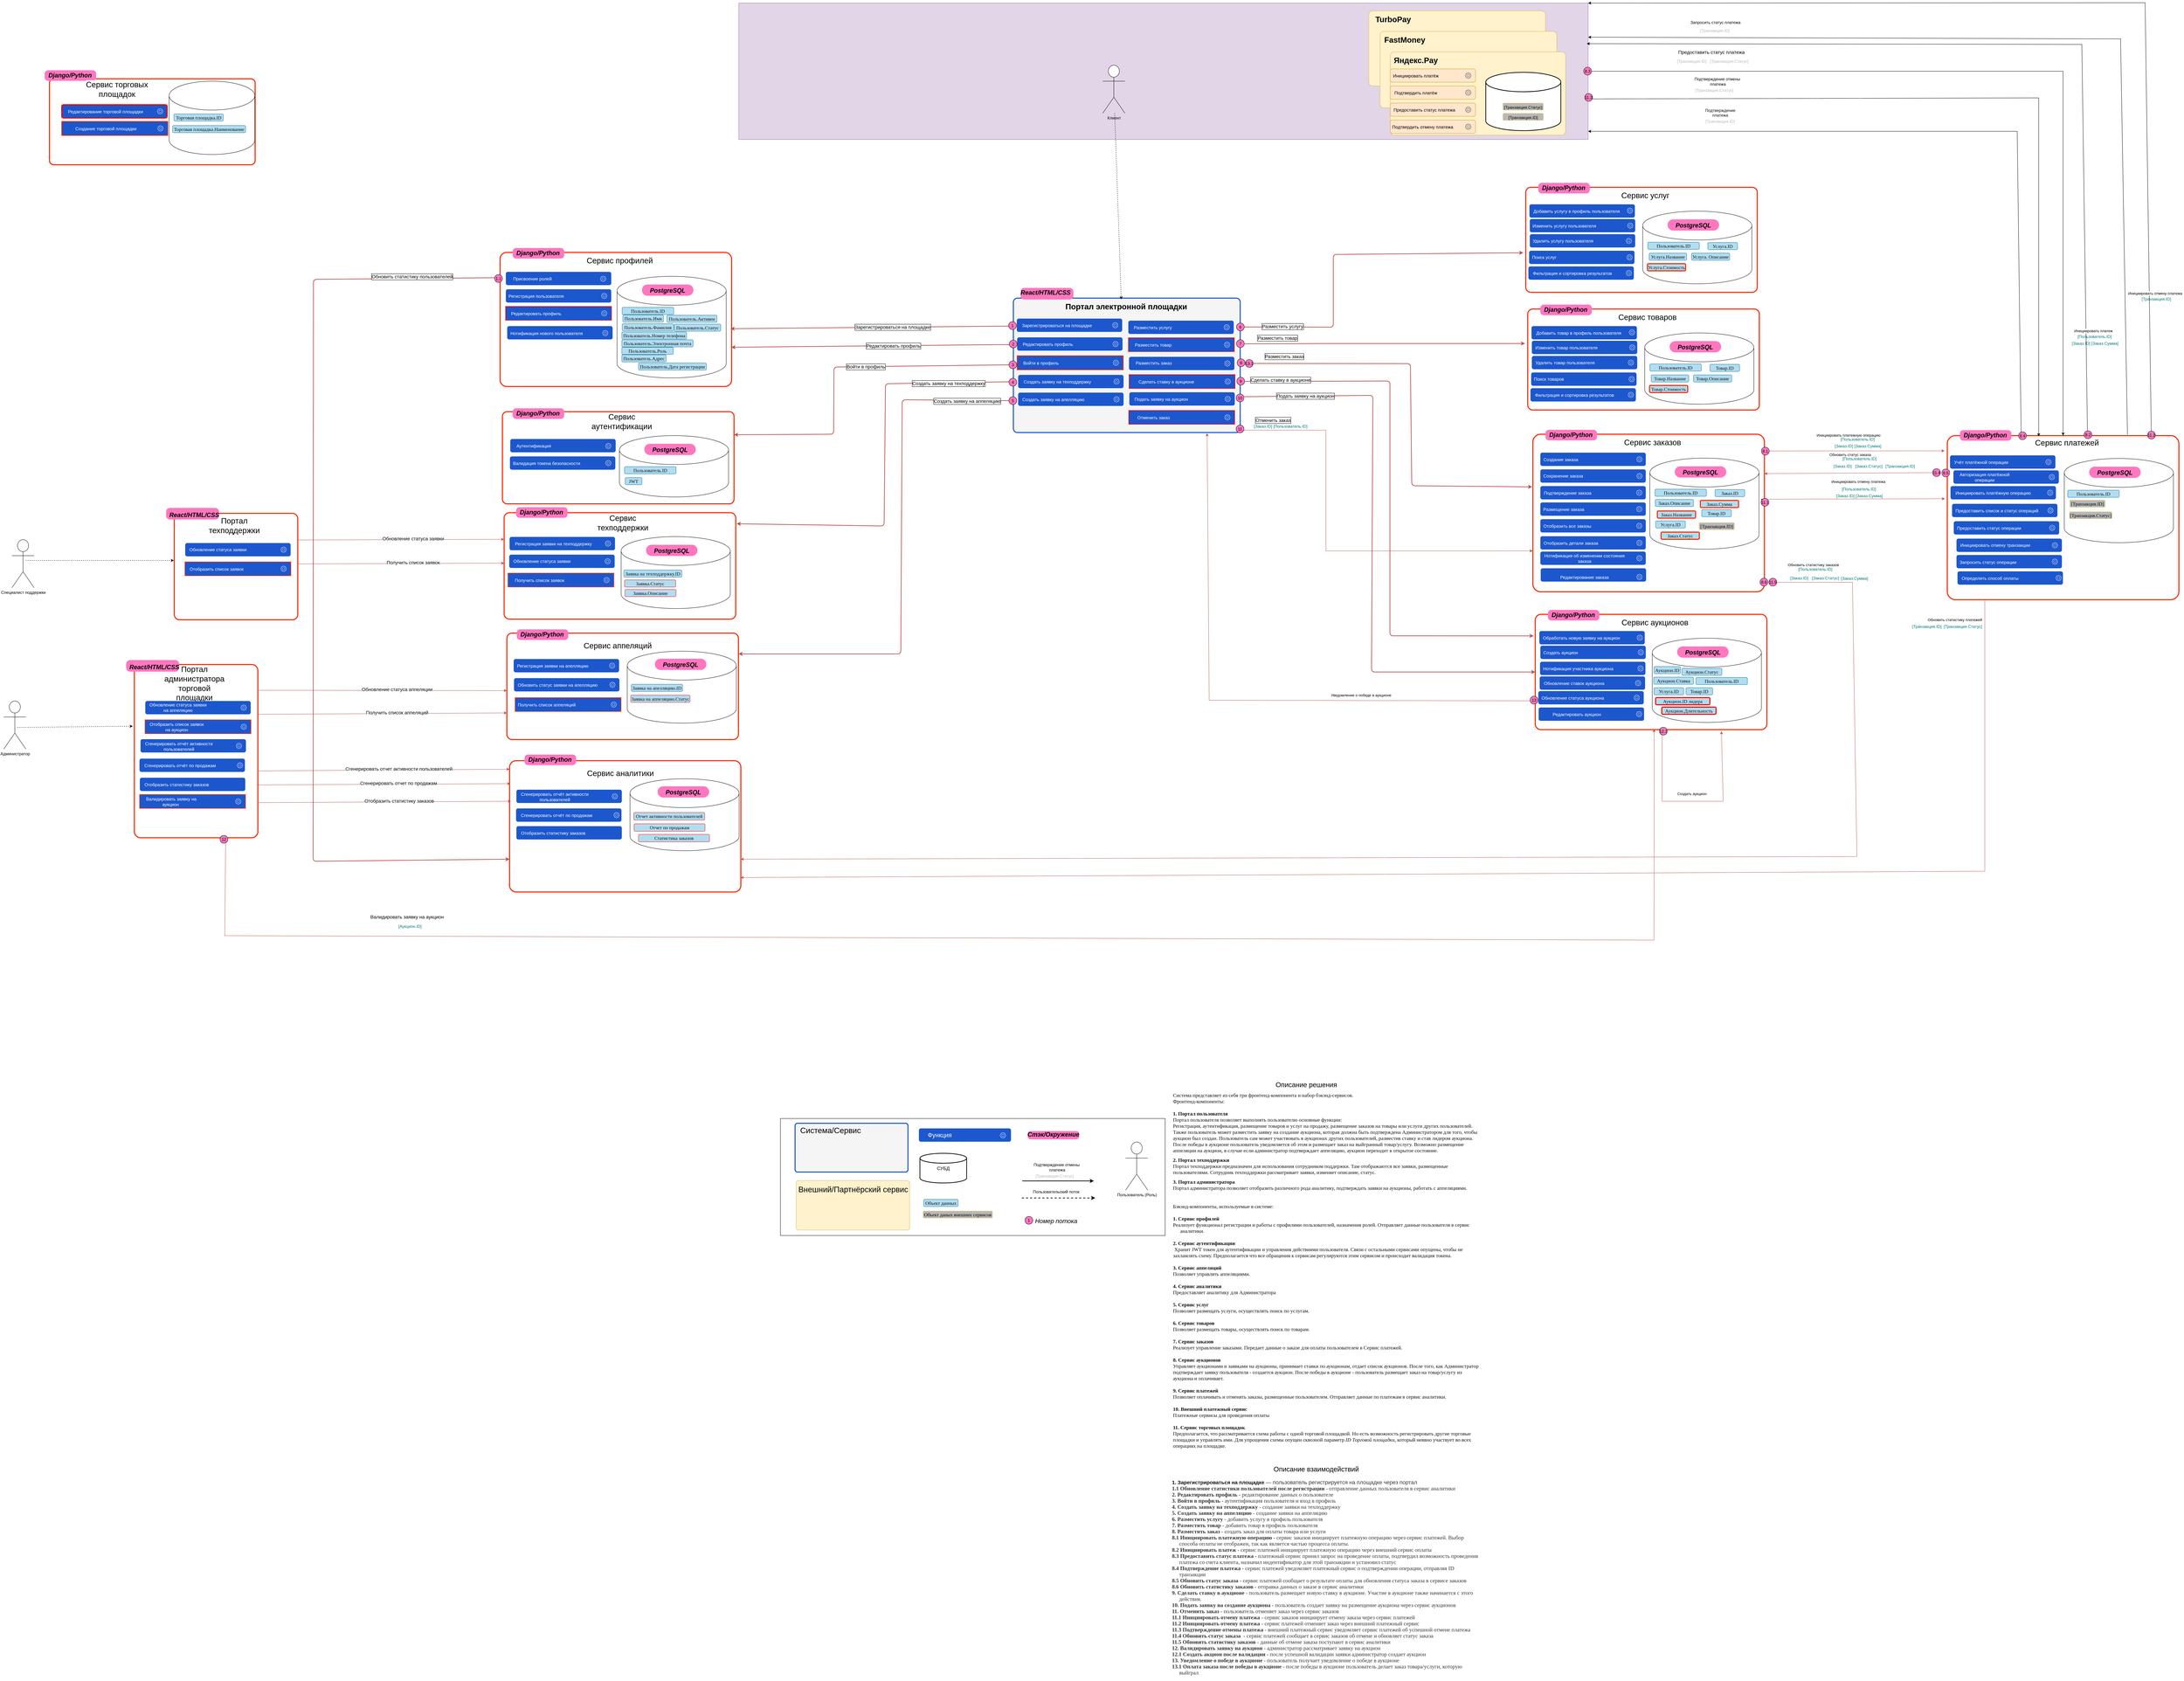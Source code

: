 <mxfile version="24.7.7">
  <diagram name="DF" id="BleSmaJVXqo2yb7Co1eL">
    <mxGraphModel dx="4326" dy="3049" grid="0" gridSize="10" guides="0" tooltips="0" connect="1" arrows="1" fold="1" page="0" pageScale="1" pageWidth="827" pageHeight="1169" math="0" shadow="0">
      <root>
        <mxCell id="0" />
        <mxCell id="1" parent="0" />
        <mxCell id="3Lxa9qNQ4nub_ei_WuZY-71" value="" style="rounded=1;whiteSpace=wrap;html=1;arcSize=5;fillColor=none;strokeColor=#FF2600;strokeWidth=3;" parent="1" vertex="1">
          <mxGeometry x="-1156" y="-803" width="603" height="252" as="geometry" />
        </mxCell>
        <mxCell id="dmyCy3Ilm8HpVbE8GvkG-5" value="&lt;font style=&quot;font-size: 12px;&quot;&gt;[Пользователь.ID]&lt;/font&gt;" style="text;html=1;align=center;verticalAlign=middle;whiteSpace=wrap;rounded=1;fontSize=13;labelBackgroundColor=none;fontColor=#007575;" parent="1" vertex="1">
          <mxGeometry x="4071" y="295" width="160" height="30" as="geometry" />
        </mxCell>
        <mxCell id="rvXsjjuNXRVGjrPhaI1K-24" value="&lt;font style=&quot;font-size: 12px;&quot;&gt;[Заказ.Сумма]&lt;/font&gt;" style="text;html=1;align=center;verticalAlign=middle;whiteSpace=wrap;rounded=1;fontSize=13;labelBackgroundColor=none;fontColor=#007575;" parent="1" vertex="1">
          <mxGeometry x="4095" y="258" width="160" height="30" as="geometry" />
        </mxCell>
        <mxCell id="kJ3qXYYZsUm9AOuoWgPU-478" value="" style="rounded=1;whiteSpace=wrap;html=1;arcSize=5;fillColor=none;strokeColor=#FF2600;strokeWidth=3;" parent="1" vertex="1">
          <mxGeometry x="4408" y="243" width="679" height="481" as="geometry" />
        </mxCell>
        <mxCell id="kJ3qXYYZsUm9AOuoWgPU-416" value="" style="rounded=1;whiteSpace=wrap;html=1;arcSize=5;fillColor=none;strokeColor=#FF2600;strokeWidth=3;" parent="1" vertex="1">
          <mxGeometry x="3200" y="767" width="679" height="338" as="geometry" />
        </mxCell>
        <mxCell id="kJ3qXYYZsUm9AOuoWgPU-417" value="" style="shape=cylinder3;whiteSpace=wrap;html=1;boundedLbl=1;backgroundOutline=1;size=42.333;fillColor=none;strokeColor=default;" parent="1" vertex="1">
          <mxGeometry x="3543" y="837" width="320" height="247" as="geometry" />
        </mxCell>
        <mxCell id="kJ3qXYYZsUm9AOuoWgPU-380" value="" style="rounded=1;whiteSpace=wrap;html=1;arcSize=5;fillColor=none;strokeColor=#FF2600;strokeWidth=3;" parent="1" vertex="1">
          <mxGeometry x="3193" y="239" width="679" height="462" as="geometry" />
        </mxCell>
        <mxCell id="kJ3qXYYZsUm9AOuoWgPU-292" value="" style="rounded=1;whiteSpace=wrap;html=1;arcSize=5;fillColor=none;strokeColor=#FF2600;strokeWidth=3;" parent="1" vertex="1">
          <mxGeometry x="3172" y="-485" width="679" height="308" as="geometry" />
        </mxCell>
        <mxCell id="kJ3qXYYZsUm9AOuoWgPU-339" value="" style="rounded=1;whiteSpace=wrap;html=1;arcSize=5;fillColor=none;strokeColor=#FF2600;strokeWidth=3;" parent="1" vertex="1">
          <mxGeometry x="3178" y="-128" width="679" height="296" as="geometry" />
        </mxCell>
        <mxCell id="kJ3qXYYZsUm9AOuoWgPU-293" value="" style="shape=cylinder3;whiteSpace=wrap;html=1;boundedLbl=1;backgroundOutline=1;size=42.333;fillColor=none;strokeColor=default;" parent="1" vertex="1">
          <mxGeometry x="3515" y="-415" width="320" height="213" as="geometry" />
        </mxCell>
        <mxCell id="kJ3qXYYZsUm9AOuoWgPU-190" value="" style="rounded=1;whiteSpace=wrap;html=1;arcSize=5;fillColor=none;strokeColor=#FF2600;strokeWidth=3;" parent="1" vertex="1">
          <mxGeometry x="193" y="1196" width="678" height="385" as="geometry" />
        </mxCell>
        <mxCell id="kJ3qXYYZsUm9AOuoWgPU-173" value="" style="rounded=1;whiteSpace=wrap;html=1;arcSize=5;fillColor=none;strokeColor=#FF2600;strokeWidth=3;" parent="1" vertex="1">
          <mxGeometry x="-907" y="914" width="362" height="508" as="geometry" />
        </mxCell>
        <mxCell id="kJ3qXYYZsUm9AOuoWgPU-155" value="" style="rounded=1;whiteSpace=wrap;html=1;arcSize=5;fillColor=none;strokeColor=#FF2600;strokeWidth=3;" parent="1" vertex="1">
          <mxGeometry x="185" y="822" width="679" height="312" as="geometry" />
        </mxCell>
        <mxCell id="kJ3qXYYZsUm9AOuoWgPU-157" value="" style="shape=cylinder3;whiteSpace=wrap;html=1;boundedLbl=1;backgroundOutline=1;size=42.333;fillColor=none;strokeColor=default;" parent="1" vertex="1">
          <mxGeometry x="538" y="875" width="320" height="211" as="geometry" />
        </mxCell>
        <mxCell id="kJ3qXYYZsUm9AOuoWgPU-85" value="" style="rounded=1;whiteSpace=wrap;html=1;arcSize=5;fillColor=none;strokeColor=#FF2600;strokeWidth=3;" parent="1" vertex="1">
          <mxGeometry x="177" y="469" width="679" height="312" as="geometry" />
        </mxCell>
        <mxCell id="kJ3qXYYZsUm9AOuoWgPU-86" value="" style="shape=cylinder3;whiteSpace=wrap;html=1;boundedLbl=1;backgroundOutline=1;size=42.333;fillColor=none;strokeColor=default;" parent="1" vertex="1">
          <mxGeometry x="520" y="539" width="320" height="211" as="geometry" />
        </mxCell>
        <mxCell id="kJ3qXYYZsUm9AOuoWgPU-47" value="" style="rounded=1;whiteSpace=wrap;html=1;arcSize=5;fillColor=none;strokeColor=#FF2600;strokeWidth=3;" parent="1" vertex="1">
          <mxGeometry x="172" y="173" width="679" height="270" as="geometry" />
        </mxCell>
        <mxCell id="kJ3qXYYZsUm9AOuoWgPU-48" value="" style="shape=cylinder3;whiteSpace=wrap;html=1;boundedLbl=1;backgroundOutline=1;size=42.333;fillColor=none;strokeColor=default;" parent="1" vertex="1">
          <mxGeometry x="515" y="243" width="320" height="180" as="geometry" />
        </mxCell>
        <mxCell id="kJ3qXYYZsUm9AOuoWgPU-17" value="" style="rounded=1;whiteSpace=wrap;html=1;arcSize=5;fillColor=none;strokeColor=#FF2600;strokeWidth=3;" parent="1" vertex="1">
          <mxGeometry x="165" y="-294" width="679" height="393" as="geometry" />
        </mxCell>
        <mxCell id="cKbgiC5qh_IXnBO1eU4K-163" value="" style="rounded=1;whiteSpace=wrap;html=1;arcSize=3;fillColor=#f5f5f5;strokeColor=#1C57CD;strokeWidth=3;align=center;verticalAlign=middle;fontFamily=Helvetica;fontSize=12;fontColor=#333333;resizable=1;" parent="1" vertex="1">
          <mxGeometry x="1670" y="-160" width="665" height="394" as="geometry" />
        </mxCell>
        <mxCell id="kJ3qXYYZsUm9AOuoWgPU-2" value="" style="group;strokeColor=#FF0000;strokeWidth=3;" parent="1" vertex="1" connectable="0">
          <mxGeometry x="2008" y="-43" width="309" height="39" as="geometry" />
        </mxCell>
        <mxCell id="kJ3qXYYZsUm9AOuoWgPU-3" value="" style="group" parent="kJ3qXYYZsUm9AOuoWgPU-2" vertex="1" connectable="0">
          <mxGeometry width="309" height="39" as="geometry" />
        </mxCell>
        <mxCell id="kJ3qXYYZsUm9AOuoWgPU-4" value="" style="rounded=1;whiteSpace=wrap;html=1;fillColor=#1C57CD;strokeColor=none;" parent="kJ3qXYYZsUm9AOuoWgPU-3" vertex="1">
          <mxGeometry width="309" height="39" as="geometry" />
        </mxCell>
        <mxCell id="kJ3qXYYZsUm9AOuoWgPU-5" value="" style="sketch=0;outlineConnect=0;fontColor=#FFFFFF;gradientColor=none;fillColor=#FFFFFF;strokeColor=none;dashed=0;verticalLabelPosition=bottom;verticalAlign=top;align=center;html=1;fontSize=12;fontStyle=0;aspect=fixed;pointerEvents=1;shape=mxgraph.aws4.gear;rounded=1;" parent="kJ3qXYYZsUm9AOuoWgPU-3" vertex="1">
          <mxGeometry x="280" y="11" width="17" height="17" as="geometry" />
        </mxCell>
        <mxCell id="kJ3qXYYZsUm9AOuoWgPU-6" value="Разместить товар" style="text;html=1;align=center;verticalAlign=middle;whiteSpace=wrap;rounded=1;fontSize=13;fontColor=#FFFFFF;" parent="kJ3qXYYZsUm9AOuoWgPU-3" vertex="1">
          <mxGeometry x="6" y="4.5" width="132" height="30" as="geometry" />
        </mxCell>
        <mxCell id="3Lxa9qNQ4nub_ei_WuZY-88" value="" style="shape=cylinder3;whiteSpace=wrap;html=1;boundedLbl=1;backgroundOutline=1;size=42.333;fillColor=none;strokeColor=default;" parent="1" vertex="1">
          <mxGeometry x="508" y="-224" width="320" height="298" as="geometry" />
        </mxCell>
        <mxCell id="kQWFD41fJFxlXKQhT5sF-2" value="" style="group" parent="1" vertex="1" connectable="0">
          <mxGeometry x="-1170" y="-833" width="151" height="36" as="geometry" />
        </mxCell>
        <mxCell id="cKbgiC5qh_IXnBO1eU4K-91" value="&lt;p style=&quot;margin: 0px 0px 0px 13px; text-indent: -13px; font-variant-numeric: normal; font-variant-east-asian: normal; font-variant-alternates: normal; font-kerning: auto; font-optical-sizing: auto; font-feature-settings: normal; font-variation-settings: normal; font-variant-position: normal; font-stretch: normal; font-size: 14px; line-height: normal; color: rgb(14, 14, 14); text-align: start;&quot; class=&quot;p1&quot;&gt;&lt;br&gt;&lt;/p&gt;" style="rounded=1;whiteSpace=wrap;html=1;fillColor=#FF77BF;strokeColor=none;arcSize=33;" parent="kQWFD41fJFxlXKQhT5sF-2" vertex="1">
          <mxGeometry y="5" width="151" height="31" as="geometry" />
        </mxCell>
        <mxCell id="cKbgiC5qh_IXnBO1eU4K-92" value="&lt;font style=&quot;font-size: 18px;&quot;&gt;&lt;i&gt;Django/Python&lt;/i&gt;&lt;/font&gt;" style="text;html=1;align=center;verticalAlign=middle;whiteSpace=wrap;rounded=1;shadow=0;fontSize=23;fontStyle=1" parent="kQWFD41fJFxlXKQhT5sF-2" vertex="1">
          <mxGeometry x="30" width="89" height="36" as="geometry" />
        </mxCell>
        <mxCell id="kQWFD41fJFxlXKQhT5sF-1" value="" style="group" parent="1" vertex="1" connectable="0">
          <mxGeometry x="1691" y="-203" width="155" height="49" as="geometry" />
        </mxCell>
        <mxCell id="cKbgiC5qh_IXnBO1eU4K-166" value="&lt;p style=&quot;margin: 0px 0px 0px 13px; text-indent: -13px; font-variant-numeric: normal; font-variant-east-asian: normal; font-variant-alternates: normal; font-kerning: auto; font-optical-sizing: auto; font-feature-settings: normal; font-variation-settings: normal; font-variant-position: normal; font-stretch: normal; font-size: 14px; line-height: normal; color: rgb(14, 14, 14); text-align: start;&quot; class=&quot;p1&quot;&gt;&lt;br&gt;&lt;/p&gt;" style="rounded=1;whiteSpace=wrap;html=1;fillColor=#FF77BF;strokeColor=none;arcSize=33;" parent="kQWFD41fJFxlXKQhT5sF-1" vertex="1">
          <mxGeometry y="13" width="155" height="34" as="geometry" />
        </mxCell>
        <mxCell id="cKbgiC5qh_IXnBO1eU4K-165" value="&lt;font style=&quot;font-size: 18px;&quot;&gt;&lt;i&gt;React/HTML/CSS&lt;/i&gt;&lt;/font&gt;" style="text;html=1;align=center;verticalAlign=middle;whiteSpace=wrap;rounded=1;shadow=0;fontSize=23;fontStyle=1" parent="kQWFD41fJFxlXKQhT5sF-1" vertex="1">
          <mxGeometry x="29" width="89" height="49" as="geometry" />
        </mxCell>
        <mxCell id="rvXsjjuNXRVGjrPhaI1K-14" style="edgeStyle=orthogonalEdgeStyle;rounded=0;orthogonalLoop=1;jettySize=auto;html=1;exitX=1;exitY=0.5;exitDx=0;exitDy=0;fontSize=13;" parent="1" source="cKbgiC5qh_IXnBO1eU4K-98" target="kJ3qXYYZsUm9AOuoWgPU-478" edge="1">
          <mxGeometry relative="1" as="geometry" />
        </mxCell>
        <mxCell id="rvXsjjuNXRVGjrPhaI1K-15" value="Предоставить статус платежа" style="edgeLabel;html=1;align=center;verticalAlign=middle;resizable=0;points=[];fontSize=14;" parent="rvXsjjuNXRVGjrPhaI1K-14" vertex="1" connectable="0">
          <mxGeometry x="-0.71" y="-5" relative="1" as="geometry">
            <mxPoint x="4" y="-61" as="offset" />
          </mxGeometry>
        </mxCell>
        <mxCell id="cKbgiC5qh_IXnBO1eU4K-98" value="" style="rounded=0;whiteSpace=wrap;html=1;fillColor=#e1d5e7;strokeColor=#9673a6;movable=1;resizable=1;rotatable=1;deletable=1;editable=1;locked=0;connectable=1;" parent="1" vertex="1">
          <mxGeometry x="865" y="-1025" width="2490" height="400" as="geometry" />
        </mxCell>
        <mxCell id="ISwjRsLXD4yoOcMXPSiY-8" value="" style="group" parent="1" vertex="1" connectable="0">
          <mxGeometry x="2695" y="-1002" width="535" height="220" as="geometry" />
        </mxCell>
        <mxCell id="Tz6aEU4ManMyac2rpAqn-102" value="" style="rounded=1;whiteSpace=wrap;html=1;arcSize=5;fillColor=#fff2cc;strokeColor=#d6b656;" parent="ISwjRsLXD4yoOcMXPSiY-8" vertex="1">
          <mxGeometry x="17" width="518" height="220" as="geometry" />
        </mxCell>
        <mxCell id="Tz6aEU4ManMyac2rpAqn-103" value="TurboPay" style="text;html=1;align=center;verticalAlign=middle;whiteSpace=wrap;rounded=1;shadow=0;fontSize=23;fontStyle=1" parent="ISwjRsLXD4yoOcMXPSiY-8" vertex="1">
          <mxGeometry width="177" height="49" as="geometry" />
        </mxCell>
        <mxCell id="ISwjRsLXD4yoOcMXPSiY-9" value="" style="group" parent="1" vertex="1" connectable="0">
          <mxGeometry x="2745" y="-942" width="518" height="224" as="geometry" />
        </mxCell>
        <mxCell id="Tz6aEU4ManMyac2rpAqn-100" value="" style="rounded=1;whiteSpace=wrap;html=1;arcSize=5;fillColor=#fff2cc;strokeColor=#d6b656;" parent="ISwjRsLXD4yoOcMXPSiY-9" vertex="1">
          <mxGeometry width="518" height="224" as="geometry" />
        </mxCell>
        <mxCell id="Tz6aEU4ManMyac2rpAqn-101" value="FastMoney" style="text;html=1;align=center;verticalAlign=middle;whiteSpace=wrap;rounded=1;shadow=0;fontSize=23;fontStyle=1" parent="ISwjRsLXD4yoOcMXPSiY-9" vertex="1">
          <mxGeometry x="2" width="141" height="49" as="geometry" />
        </mxCell>
        <mxCell id="ISwjRsLXD4yoOcMXPSiY-10" value="" style="group" parent="1" vertex="1" connectable="0">
          <mxGeometry x="2775" y="-882" width="514" height="244" as="geometry" />
        </mxCell>
        <mxCell id="Tz6aEU4ManMyac2rpAqn-104" value="" style="rounded=1;whiteSpace=wrap;html=1;arcSize=5;fillColor=#fff2cc;strokeColor=#d6b656;" parent="ISwjRsLXD4yoOcMXPSiY-10" vertex="1">
          <mxGeometry width="514" height="244" as="geometry" />
        </mxCell>
        <mxCell id="Tz6aEU4ManMyac2rpAqn-105" value="Яндекс.Pay" style="text;html=1;align=center;verticalAlign=middle;whiteSpace=wrap;rounded=1;shadow=0;fontSize=23;fontStyle=1" parent="ISwjRsLXD4yoOcMXPSiY-10" vertex="1">
          <mxGeometry width="150" height="49" as="geometry" />
        </mxCell>
        <mxCell id="D1CTnjmkYU0Mq4A9S6dc-23" value="" style="rounded=1;whiteSpace=wrap;html=1;arcSize=0;" parent="1" vertex="1">
          <mxGeometry x="987" y="2245" width="1128" height="343" as="geometry" />
        </mxCell>
        <mxCell id="cKbgiC5qh_IXnBO1eU4K-74" value="&lt;p style=&quot;margin: 0px 0px 0px 13px; text-indent: -13px; font-variant-numeric: normal; font-variant-east-asian: normal; font-variant-alternates: normal; font-kerning: auto; font-optical-sizing: auto; font-feature-settings: normal; font-variation-settings: normal; font-variant-position: normal; font-stretch: normal; font-size: 14px; line-height: normal; color: rgb(14, 14, 14); text-align: start;&quot; class=&quot;p1&quot;&gt;&lt;font face=&quot;Times New Roman&quot;&gt;Торговая площадка.ID&lt;/font&gt;&lt;/p&gt;" style="rounded=1;whiteSpace=wrap;html=1;fillColor=#b1ddf0;strokeColor=#10739e;" parent="1" vertex="1">
          <mxGeometry x="-791" y="-700" width="144.5" height="21" as="geometry" />
        </mxCell>
        <mxCell id="cKbgiC5qh_IXnBO1eU4K-75" value="&lt;p style=&quot;margin: 0px 0px 0px 13px; text-indent: -13px; font-variant-numeric: normal; font-variant-east-asian: normal; font-variant-alternates: normal; font-kerning: auto; font-optical-sizing: auto; font-feature-settings: normal; font-variation-settings: normal; font-variant-position: normal; font-stretch: normal; font-size: 14px; line-height: normal; color: rgb(14, 14, 14); text-align: start;&quot; class=&quot;p1&quot;&gt;&lt;font face=&quot;Times New Roman&quot;&gt;Торговая площадка.Наименование&lt;/font&gt;&lt;/p&gt;" style="rounded=1;whiteSpace=wrap;html=1;fillColor=#b1ddf0;strokeColor=#10739e;" parent="1" vertex="1">
          <mxGeometry x="-795" y="-666" width="214" height="21" as="geometry" />
        </mxCell>
        <mxCell id="cKbgiC5qh_IXnBO1eU4K-84" value="&lt;p style=&quot;margin: 0px 0px 0px 13px; text-indent: -13px; font-variant-numeric: normal; font-variant-east-asian: normal; font-variant-alternates: normal; font-kerning: auto; font-optical-sizing: auto; font-feature-settings: normal; font-variation-settings: normal; font-variant-position: normal; font-stretch: normal; font-size: 14px; line-height: normal; color: rgb(14, 14, 14); text-align: start;&quot; class=&quot;p1&quot;&gt;&lt;font face=&quot;Times New Roman&quot;&gt;Услуга.ID&lt;/font&gt;&lt;/p&gt;" style="rounded=1;whiteSpace=wrap;html=1;fillColor=#b1ddf0;strokeColor=#10739e;" parent="1" vertex="1">
          <mxGeometry x="3706" y="-323" width="87" height="21" as="geometry" />
        </mxCell>
        <mxCell id="cKbgiC5qh_IXnBO1eU4K-85" value="&lt;p style=&quot;margin: 0px 0px 0px 13px; text-indent: -13px; font-variant-numeric: normal; font-variant-east-asian: normal; font-variant-alternates: normal; font-kerning: auto; font-optical-sizing: auto; font-feature-settings: normal; font-variation-settings: normal; font-variant-position: normal; font-stretch: normal; font-size: 14px; line-height: normal; color: rgb(14, 14, 14); text-align: start;&quot; class=&quot;p1&quot;&gt;&lt;font face=&quot;Times New Roman&quot;&gt;Услуга.Название&lt;/font&gt;&lt;/p&gt;" style="rounded=1;whiteSpace=wrap;html=1;fillColor=#b1ddf0;strokeColor=#10739e;" parent="1" vertex="1">
          <mxGeometry x="3534" y="-292" width="110" height="21" as="geometry" />
        </mxCell>
        <mxCell id="cKbgiC5qh_IXnBO1eU4K-86" value="&lt;p style=&quot;margin: 0px 0px 0px 13px; text-indent: -13px; font-variant-numeric: normal; font-variant-east-asian: normal; font-variant-alternates: normal; font-kerning: auto; font-optical-sizing: auto; font-feature-settings: normal; font-variation-settings: normal; font-variant-position: normal; font-stretch: normal; font-size: 14px; line-height: normal; color: rgb(14, 14, 14); text-align: start;&quot; class=&quot;p1&quot;&gt;&lt;font face=&quot;Times New Roman&quot;&gt;Услуга. Описание&lt;/font&gt;&lt;/p&gt;" style="rounded=1;whiteSpace=wrap;html=1;fillColor=#b1ddf0;strokeColor=#10739e;" parent="1" vertex="1">
          <mxGeometry x="3658" y="-292" width="112" height="21" as="geometry" />
        </mxCell>
        <mxCell id="cKbgiC5qh_IXnBO1eU4K-95" value="Администратор" style="shape=umlActor;verticalLabelPosition=bottom;verticalAlign=top;html=1;outlineConnect=0;rounded=1;" parent="1" vertex="1">
          <mxGeometry x="-1290" y="1021" width="65" height="141" as="geometry" />
        </mxCell>
        <mxCell id="cKbgiC5qh_IXnBO1eU4K-146" value="" style="strokeWidth=2;html=1;shape=mxgraph.flowchart.database;whiteSpace=wrap;rounded=1;movable=1;resizable=1;rotatable=1;deletable=1;editable=1;locked=0;connectable=1;" parent="1" vertex="1">
          <mxGeometry x="3055" y="-822" width="220" height="171" as="geometry" />
        </mxCell>
        <mxCell id="cKbgiC5qh_IXnBO1eU4K-152" value="&lt;p style=&quot;margin: 0px 0px 0px 13px; text-indent: -13px; font-variant-numeric: normal; font-variant-east-asian: normal; font-variant-alternates: normal; font-kerning: auto; font-optical-sizing: auto; font-feature-settings: normal; font-variation-settings: normal; font-variant-position: normal; font-stretch: normal; font-size: 14px; line-height: normal; text-align: start;&quot; class=&quot;p1&quot;&gt;&lt;span style=&quot;font-size: 12px; text-align: center; text-indent: 0px;&quot;&gt;[Транзакция.Статус]&lt;/span&gt;&lt;br&gt;&lt;/p&gt;" style="rounded=1;whiteSpace=wrap;html=1;fillColor=#B8B8B8;strokeColor=#FFD966;" parent="1" vertex="1">
          <mxGeometry x="3105" y="-732" width="119" height="21" as="geometry" />
        </mxCell>
        <mxCell id="cKbgiC5qh_IXnBO1eU4K-153" value="&lt;p style=&quot;margin: 0px 0px 0px 13px; text-indent: -13px; font-variant-numeric: normal; font-variant-east-asian: normal; font-variant-alternates: normal; font-kerning: auto; font-optical-sizing: auto; font-feature-settings: normal; font-variation-settings: normal; font-variant-position: normal; font-stretch: normal; font-size: 14px; line-height: normal; text-align: start;&quot; class=&quot;p1&quot;&gt;&lt;span style=&quot;font-size: 12px; text-align: center; text-indent: 0px;&quot;&gt;[Транзакция.ID]&lt;/span&gt;&lt;br&gt;&lt;/p&gt;" style="rounded=1;whiteSpace=wrap;html=1;fillColor=#B8B8B8;strokeColor=#FFD966;" parent="1" vertex="1">
          <mxGeometry x="3105" y="-702" width="119" height="21" as="geometry" />
        </mxCell>
        <mxCell id="cKbgiC5qh_IXnBO1eU4K-157" value="Специалист поддержки" style="shape=umlActor;verticalLabelPosition=bottom;verticalAlign=top;html=1;outlineConnect=0;rounded=1;" parent="1" vertex="1">
          <mxGeometry x="-1266" y="548" width="65" height="141" as="geometry" />
        </mxCell>
        <mxCell id="cKbgiC5qh_IXnBO1eU4K-160" value="" style="endArrow=classic;html=1;rounded=1;dashed=1;" parent="1" edge="1">
          <mxGeometry width="50" height="50" relative="1" as="geometry">
            <mxPoint x="-1250" y="1098.5" as="sourcePoint" />
            <mxPoint x="-912" y="1095" as="targetPoint" />
            <Array as="points" />
          </mxGeometry>
        </mxCell>
        <mxCell id="cKbgiC5qh_IXnBO1eU4K-164" value="Портал электронной площадки" style="text;html=1;align=center;verticalAlign=middle;whiteSpace=wrap;rounded=1;shadow=0;fontSize=23;fontStyle=1" parent="1" vertex="1">
          <mxGeometry x="1811" y="-160" width="380" height="49" as="geometry" />
        </mxCell>
        <mxCell id="D1CTnjmkYU0Mq4A9S6dc-4" value="&lt;p style=&quot;margin: 0px 0px 0px 13px; text-indent: -13px; font-variant-numeric: normal; font-variant-east-asian: normal; font-variant-alternates: normal; font-kerning: auto; font-optical-sizing: auto; font-feature-settings: normal; font-variation-settings: normal; font-variant-position: normal; font-stretch: normal; font-size: 14px; line-height: normal; color: rgb(14, 14, 14); text-align: start;&quot; class=&quot;p1&quot;&gt;&lt;font face=&quot;Times New Roman&quot;&gt;Объект данных&lt;/font&gt;&lt;/p&gt;" style="rounded=1;whiteSpace=wrap;html=1;fillColor=#b1ddf0;strokeColor=#10739e;" parent="1" vertex="1">
          <mxGeometry x="1407" y="2482" width="101" height="21" as="geometry" />
        </mxCell>
        <mxCell id="D1CTnjmkYU0Mq4A9S6dc-11" value="&lt;font style=&quot;font-size: 14px;&quot;&gt;СУБД&lt;/font&gt;" style="strokeWidth=2;html=1;shape=mxgraph.flowchart.database;whiteSpace=wrap;rounded=1;movable=1;resizable=1;rotatable=1;deletable=1;editable=1;locked=0;connectable=1;" parent="1" vertex="1">
          <mxGeometry x="1396" y="2347" width="137" height="87" as="geometry" />
        </mxCell>
        <mxCell id="D1CTnjmkYU0Mq4A9S6dc-14" value="Пользователь (Роль)" style="shape=umlActor;verticalLabelPosition=bottom;verticalAlign=top;html=1;outlineConnect=0;rounded=1;" parent="1" vertex="1">
          <mxGeometry x="1999" y="2314" width="65" height="141" as="geometry" />
        </mxCell>
        <mxCell id="D1CTnjmkYU0Mq4A9S6dc-16" value="&lt;p style=&quot;margin: 0px 0px 0px 13px; text-indent: -13px; font-variant-numeric: normal; font-variant-east-asian: normal; font-variant-alternates: normal; font-kerning: auto; font-optical-sizing: auto; font-feature-settings: normal; font-variation-settings: normal; font-variant-position: normal; font-stretch: normal; line-height: normal; text-align: start;&quot; class=&quot;p1&quot;&gt;&lt;span style=&quot;text-align: center; text-indent: 0px;&quot;&gt;&lt;font style=&quot;font-size: 14px;&quot; face=&quot;Times New Roman&quot;&gt;Объект даных внешних сервисов&lt;/font&gt;&lt;/span&gt;&lt;br&gt;&lt;/p&gt;" style="rounded=1;whiteSpace=wrap;html=1;fillColor=#B8B8B8;strokeColor=#FFD966;" parent="1" vertex="1">
          <mxGeometry x="1405" y="2516" width="204" height="21" as="geometry" />
        </mxCell>
        <mxCell id="D1CTnjmkYU0Mq4A9S6dc-17" value="" style="endArrow=classic;html=1;rounded=1;curved=0;strokeWidth=2;" parent="1" edge="1">
          <mxGeometry width="50" height="50" relative="1" as="geometry">
            <mxPoint x="1696" y="2428" as="sourcePoint" />
            <mxPoint x="1906" y="2428" as="targetPoint" />
            <Array as="points">
              <mxPoint x="1696" y="2428" />
            </Array>
          </mxGeometry>
        </mxCell>
        <mxCell id="D1CTnjmkYU0Mq4A9S6dc-18" value="&lt;font style=&quot;font-size: 12px;&quot;&gt;Подтверждение отмены&amp;nbsp;&lt;/font&gt;&lt;div&gt;&lt;font style=&quot;font-size: 12px;&quot;&gt;платежа&lt;/font&gt;&lt;/div&gt;" style="edgeLabel;html=1;align=center;verticalAlign=middle;resizable=0;points=[];rounded=1;" parent="D1CTnjmkYU0Mq4A9S6dc-17" vertex="1" connectable="0">
          <mxGeometry x="0.194" y="1" relative="1" as="geometry">
            <mxPoint x="-24" y="-39" as="offset" />
          </mxGeometry>
        </mxCell>
        <mxCell id="D1CTnjmkYU0Mq4A9S6dc-19" value="&lt;font style=&quot;font-size: 12px;&quot;&gt;[Транзакция.Статус]&lt;/font&gt;" style="text;html=1;align=center;verticalAlign=middle;whiteSpace=wrap;rounded=1;fontSize=13;labelBackgroundColor=none;fontColor=#B8B8B8;" parent="1" vertex="1">
          <mxGeometry x="1711" y="2398" width="160" height="30" as="geometry" />
        </mxCell>
        <mxCell id="D1CTnjmkYU0Mq4A9S6dc-20" value="" style="endArrow=classic;html=1;rounded=1;dashed=1;strokeWidth=2;" parent="1" edge="1">
          <mxGeometry width="50" height="50" relative="1" as="geometry">
            <mxPoint x="1695" y="2478" as="sourcePoint" />
            <mxPoint x="1910" y="2478" as="targetPoint" />
            <Array as="points" />
          </mxGeometry>
        </mxCell>
        <mxCell id="D1CTnjmkYU0Mq4A9S6dc-21" value="&lt;span style=&quot;font-size: 12px;&quot;&gt;Пользовательский поток&lt;/span&gt;" style="edgeLabel;html=1;align=center;verticalAlign=middle;resizable=0;points=[];rounded=1;" parent="1" vertex="1" connectable="0">
          <mxGeometry x="1796.995" y="2507" as="geometry">
            <mxPoint x="-2" y="-47" as="offset" />
          </mxGeometry>
        </mxCell>
        <mxCell id="Tz6aEU4ManMyac2rpAqn-4" value="Клиент" style="shape=umlActor;verticalLabelPosition=bottom;verticalAlign=top;html=1;outlineConnect=0;rounded=1;" parent="1" vertex="1">
          <mxGeometry x="1932" y="-843" width="65" height="141" as="geometry" />
        </mxCell>
        <mxCell id="Tz6aEU4ManMyac2rpAqn-10" value="" style="endArrow=classic;html=1;rounded=1;dashed=1;entryX=0.727;entryY=0.031;entryDx=0;entryDy=0;entryPerimeter=0;fontSize=12;" parent="1" source="Tz6aEU4ManMyac2rpAqn-4" edge="1">
          <mxGeometry width="50" height="50" relative="1" as="geometry">
            <mxPoint x="1985" y="-420" as="sourcePoint" />
            <mxPoint x="1986.26" y="-156.481" as="targetPoint" />
            <Array as="points" />
          </mxGeometry>
        </mxCell>
        <mxCell id="jEkXnfsxQ-_I6rloK0n_-4" value="1" style="ellipse;whiteSpace=wrap;html=1;aspect=fixed;rounded=1;fillColor=#FF77BF;" parent="1" vertex="1">
          <mxGeometry x="1704" y="2532" width="23" height="23" as="geometry" />
        </mxCell>
        <mxCell id="jEkXnfsxQ-_I6rloK0n_-9" value="&lt;span style=&quot;font-size: 18px;&quot;&gt;&lt;i&gt;Номер потока&lt;/i&gt;&lt;/span&gt;" style="text;html=1;align=center;verticalAlign=middle;whiteSpace=wrap;rounded=1;shadow=0;fontSize=23;fontStyle=0" parent="1" vertex="1">
          <mxGeometry x="1715" y="2519" width="161" height="49" as="geometry" />
        </mxCell>
        <mxCell id="d3r_7VUgfL_-Ddzbqp2A-3" value="&lt;h1 style=&quot;margin-top: 0px;&quot;&gt;&lt;p class=&quot;p1&quot; style=&quot;font-size: 15px; margin: 0px 0px 0px 21px; text-indent: -21px; font-variant-numeric: normal; font-variant-east-asian: normal; font-variant-alternates: normal; font-kerning: auto; font-optical-sizing: auto; font-feature-settings: normal; font-variation-settings: normal; font-variant-position: normal; font-stretch: normal; line-height: normal; color: rgb(14, 14, 14);&quot;&gt;&lt;font face=&quot;Helvetica&quot;&gt;1. Зарегистрироваться на площадке&amp;nbsp;&lt;span style=&quot;caret-color: rgb(51, 51, 51); color: rgb(51, 51, 51); font-size: 16px; font-weight: 400;&quot;&gt;— &lt;/span&gt;&lt;span style=&quot;caret-color: rgb(51, 51, 51); color: rgb(51, 51, 51); font-size: 16px; font-weight: 400;&quot;&gt;пользователь регистрируется на площадке через портал&lt;/span&gt;&lt;/font&gt;&lt;/p&gt;&lt;p class=&quot;p1&quot; style=&quot;font-size: 15px; margin: 0px 0px 0px 21px; text-indent: -21px; font-variant-numeric: normal; font-variant-east-asian: normal; font-variant-alternates: normal; font-kerning: auto; font-optical-sizing: auto; font-feature-settings: normal; font-variation-settings: normal; font-variant-position: normal; font-stretch: normal; line-height: normal; color: rgb(14, 14, 14);&quot;&gt;&lt;span style=&quot;caret-color: rgb(51, 51, 51); color: rgb(51, 51, 51); font-size: 16px;&quot;&gt;&lt;font face=&quot;ccLBkoVH1GgkeLBvWMm5&quot;&gt;1.1 Обновление статистики пользователей после регистрации &lt;span style=&quot;font-weight: normal;&quot;&gt;- отправление данных пользователя в сервис аналитики&lt;/span&gt;&lt;/font&gt;&lt;/span&gt;&lt;/p&gt;&lt;p class=&quot;p1&quot; style=&quot;font-size: 15px; margin: 0px 0px 0px 21px; text-indent: -21px; font-variant-numeric: normal; font-variant-east-asian: normal; font-variant-alternates: normal; font-kerning: auto; font-optical-sizing: auto; font-feature-settings: normal; font-variation-settings: normal; font-variant-position: normal; font-stretch: normal; line-height: normal; color: rgb(14, 14, 14);&quot;&gt;&lt;span style=&quot;caret-color: rgb(51, 51, 51); color: rgb(51, 51, 51); font-size: 16px;&quot;&gt;&lt;font face=&quot;ccLBkoVH1GgkeLBvWMm5&quot;&gt;2. Редактировать профиль&lt;span style=&quot;font-weight: normal;&quot;&gt;&amp;nbsp;- редактирование данных о пользователе&lt;/span&gt;&lt;/font&gt;&lt;/span&gt;&lt;/p&gt;&lt;p class=&quot;p1&quot; style=&quot;font-size: 15px; margin: 0px 0px 0px 21px; text-indent: -21px; font-variant-numeric: normal; font-variant-east-asian: normal; font-variant-alternates: normal; font-kerning: auto; font-optical-sizing: auto; font-feature-settings: normal; font-variation-settings: normal; font-variant-position: normal; font-stretch: normal; line-height: normal; color: rgb(14, 14, 14);&quot;&gt;&lt;span style=&quot;caret-color: rgb(51, 51, 51); color: rgb(51, 51, 51); font-size: 16px;&quot;&gt;&lt;font face=&quot;ccLBkoVH1GgkeLBvWMm5&quot;&gt;3. Войти в профиль&lt;span style=&quot;font-weight: normal;&quot;&gt;&amp;nbsp;- аутентификация пользователя и вход в профиль&lt;/span&gt;&lt;/font&gt;&lt;/span&gt;&lt;/p&gt;&lt;p class=&quot;p1&quot; style=&quot;font-size: 15px; margin: 0px 0px 0px 21px; text-indent: -21px; font-variant-numeric: normal; font-variant-east-asian: normal; font-variant-alternates: normal; font-kerning: auto; font-optical-sizing: auto; font-feature-settings: normal; font-variation-settings: normal; font-variant-position: normal; font-stretch: normal; line-height: normal; color: rgb(14, 14, 14);&quot;&gt;&lt;span style=&quot;caret-color: rgb(51, 51, 51); color: rgb(51, 51, 51); font-size: 16px;&quot;&gt;&lt;font face=&quot;ccLBkoVH1GgkeLBvWMm5&quot;&gt;4. Создать заявку на техподдержку&lt;span style=&quot;font-weight: normal;&quot;&gt;&amp;nbsp;- создание заявки на техподдержку&lt;/span&gt;&lt;/font&gt;&lt;/span&gt;&lt;/p&gt;&lt;p class=&quot;p1&quot; style=&quot;font-size: 15px; margin: 0px 0px 0px 21px; text-indent: -21px; font-variant-numeric: normal; font-variant-east-asian: normal; font-variant-alternates: normal; font-kerning: auto; font-optical-sizing: auto; font-feature-settings: normal; font-variation-settings: normal; font-variant-position: normal; font-stretch: normal; line-height: normal; color: rgb(14, 14, 14);&quot;&gt;&lt;span style=&quot;caret-color: rgb(51, 51, 51); color: rgb(51, 51, 51); font-size: 16px;&quot;&gt;&lt;font face=&quot;ccLBkoVH1GgkeLBvWMm5&quot;&gt;5. Создать заявку на аппеляцию &lt;span style=&quot;font-weight: normal;&quot;&gt;- создание заявки на аппеляцию&lt;/span&gt;&lt;/font&gt;&lt;/span&gt;&lt;/p&gt;&lt;p class=&quot;p1&quot; style=&quot;font-size: 15px; margin: 0px 0px 0px 21px; text-indent: -21px; font-variant-numeric: normal; font-variant-east-asian: normal; font-variant-alternates: normal; font-kerning: auto; font-optical-sizing: auto; font-feature-settings: normal; font-variation-settings: normal; font-variant-position: normal; font-stretch: normal; line-height: normal; color: rgb(14, 14, 14);&quot;&gt;&lt;span style=&quot;caret-color: rgb(51, 51, 51); color: rgb(51, 51, 51); font-size: 16px;&quot;&gt;&lt;font face=&quot;ccLBkoVH1GgkeLBvWMm5&quot;&gt;6. Разместить услугу&lt;span style=&quot;font-weight: normal;&quot;&gt;&amp;nbsp;- добавить услугу в профиль пользователя&lt;/span&gt;&lt;/font&gt;&lt;/span&gt;&lt;/p&gt;&lt;p class=&quot;p1&quot; style=&quot;font-size: 15px; margin: 0px 0px 0px 21px; text-indent: -21px; font-variant-numeric: normal; font-variant-east-asian: normal; font-variant-alternates: normal; font-kerning: auto; font-optical-sizing: auto; font-feature-settings: normal; font-variation-settings: normal; font-variant-position: normal; font-stretch: normal; line-height: normal; color: rgb(14, 14, 14);&quot;&gt;&lt;span style=&quot;caret-color: rgb(51, 51, 51); color: rgb(51, 51, 51); font-size: 16px;&quot;&gt;&lt;font face=&quot;ccLBkoVH1GgkeLBvWMm5&quot;&gt;7. Разместить товар &lt;span style=&quot;font-weight: normal;&quot;&gt;- добавить товар в профиль пользователя&lt;/span&gt;&lt;/font&gt;&lt;/span&gt;&lt;/p&gt;&lt;p class=&quot;p1&quot; style=&quot;font-size: 15px; margin: 0px 0px 0px 21px; text-indent: -21px; font-variant-numeric: normal; font-variant-east-asian: normal; font-variant-alternates: normal; font-kerning: auto; font-optical-sizing: auto; font-feature-settings: normal; font-variation-settings: normal; font-variant-position: normal; font-stretch: normal; line-height: normal; color: rgb(14, 14, 14);&quot;&gt;&lt;span style=&quot;caret-color: rgb(51, 51, 51); color: rgb(51, 51, 51); font-size: 16px;&quot;&gt;&lt;font face=&quot;ccLBkoVH1GgkeLBvWMm5&quot;&gt;8. Разместить заказ&lt;span style=&quot;font-weight: normal;&quot;&gt;&amp;nbsp;- создать заказ для оплаты товара или услуги&lt;/span&gt;&lt;/font&gt;&lt;/span&gt;&lt;/p&gt;&lt;p class=&quot;p1&quot; style=&quot;font-size: 15px; margin: 0px 0px 0px 21px; text-indent: -21px; font-variant-numeric: normal; font-variant-east-asian: normal; font-variant-alternates: normal; font-kerning: auto; font-optical-sizing: auto; font-feature-settings: normal; font-variation-settings: normal; font-variant-position: normal; font-stretch: normal; line-height: normal; color: rgb(14, 14, 14);&quot;&gt;&lt;span style=&quot;caret-color: rgb(51, 51, 51); color: rgb(51, 51, 51); font-size: 16px;&quot;&gt;&lt;font face=&quot;ccLBkoVH1GgkeLBvWMm5&quot;&gt;8.1 Инициировать платежную операцию - &lt;span style=&quot;font-weight: normal;&quot;&gt;сервис заказов инициирует платежную операцию через сервис платежей. Выбор способа оплаты не отображен, так как является частью процесса оплаты.&lt;/span&gt;&lt;/font&gt;&lt;/span&gt;&lt;/p&gt;&lt;p class=&quot;p1&quot; style=&quot;font-size: 15px; margin: 0px 0px 0px 21px; text-indent: -21px; font-variant-numeric: normal; font-variant-east-asian: normal; font-variant-alternates: normal; font-kerning: auto; font-optical-sizing: auto; font-feature-settings: normal; font-variation-settings: normal; font-variant-position: normal; font-stretch: normal; line-height: normal; color: rgb(14, 14, 14);&quot;&gt;&lt;span style=&quot;caret-color: rgb(51, 51, 51); color: rgb(51, 51, 51); font-size: 16px;&quot;&gt;&lt;font face=&quot;ccLBkoVH1GgkeLBvWMm5&quot;&gt;8.2 Инициировать платеж &lt;span style=&quot;font-weight: normal;&quot;&gt;- сервис платежей инициирует платежную операцию через внешний сервис оплаты&lt;/span&gt;&lt;/font&gt;&lt;/span&gt;&lt;/p&gt;&lt;p class=&quot;p1&quot; style=&quot;font-size: 15px; margin: 0px 0px 0px 21px; text-indent: -21px; font-variant-numeric: normal; font-variant-east-asian: normal; font-variant-alternates: normal; font-kerning: auto; font-optical-sizing: auto; font-feature-settings: normal; font-variation-settings: normal; font-variant-position: normal; font-stretch: normal; line-height: normal; color: rgb(14, 14, 14);&quot;&gt;&lt;span style=&quot;caret-color: rgb(51, 51, 51); color: rgb(51, 51, 51); font-size: medium;&quot;&gt;&lt;font face=&quot;ccLBkoVH1GgkeLBvWMm5&quot;&gt;8.3 Предоставить статус платежа - &lt;span style=&quot;font-weight: normal;&quot;&gt;платежный сервис принял запрос на проведение оплаты, подтвердил возможность проведения платежа со счета клиента, назначил индентификатор для этой транзакции и установил статус&lt;/span&gt;&lt;/font&gt;&lt;/span&gt;&lt;/p&gt;&lt;p class=&quot;p1&quot; style=&quot;font-size: 15px; margin: 0px 0px 0px 21px; text-indent: -21px; font-variant-numeric: normal; font-variant-east-asian: normal; font-variant-alternates: normal; font-kerning: auto; font-optical-sizing: auto; font-feature-settings: normal; font-variation-settings: normal; font-variant-position: normal; font-stretch: normal; line-height: normal; color: rgb(14, 14, 14);&quot;&gt;&lt;span style=&quot;caret-color: rgb(51, 51, 51); color: rgb(51, 51, 51); font-size: medium;&quot;&gt;&lt;font face=&quot;ccLBkoVH1GgkeLBvWMm5&quot;&gt;8.4 Подтверждение платежа &lt;span style=&quot;font-weight: normal;&quot;&gt;- сервис платежей уведомляет платежный сервис о подтверждении операции, отправляя ID транзакции&lt;/span&gt;&lt;/font&gt;&lt;/span&gt;&lt;/p&gt;&lt;p class=&quot;p1&quot; style=&quot;font-size: 15px; margin: 0px 0px 0px 21px; text-indent: -21px; font-variant-numeric: normal; font-variant-east-asian: normal; font-variant-alternates: normal; font-kerning: auto; font-optical-sizing: auto; font-feature-settings: normal; font-variation-settings: normal; font-variant-position: normal; font-stretch: normal; line-height: normal; color: rgb(14, 14, 14);&quot;&gt;&lt;span style=&quot;caret-color: rgb(51, 51, 51); color: rgb(51, 51, 51); font-size: medium;&quot;&gt;&lt;font face=&quot;ccLBkoVH1GgkeLBvWMm5&quot;&gt;8.5 Обновить статус заказа &lt;span style=&quot;font-weight: normal;&quot;&gt;- сервис платежей сообщает о результате оплаты для обновления статуса заказа в сервисе заказов&lt;/span&gt;&lt;/font&gt;&lt;/span&gt;&lt;/p&gt;&lt;p class=&quot;p1&quot; style=&quot;font-size: 15px; margin: 0px 0px 0px 21px; text-indent: -21px; font-variant-numeric: normal; font-variant-east-asian: normal; font-variant-alternates: normal; font-kerning: auto; font-optical-sizing: auto; font-feature-settings: normal; font-variation-settings: normal; font-variant-position: normal; font-stretch: normal; line-height: normal; color: rgb(14, 14, 14);&quot;&gt;&lt;span style=&quot;caret-color: rgb(51, 51, 51); color: rgb(51, 51, 51); font-size: medium;&quot;&gt;&lt;font face=&quot;ccLBkoVH1GgkeLBvWMm5&quot;&gt;8.6 Обновить статистику заказов &lt;span style=&quot;font-weight: normal;&quot;&gt;- отправка данных о заказе в сервис аналитики&lt;/span&gt;&lt;/font&gt;&lt;/span&gt;&lt;/p&gt;&lt;p class=&quot;p1&quot; style=&quot;font-size: 15px; margin: 0px 0px 0px 21px; text-indent: -21px; font-variant-numeric: normal; font-variant-east-asian: normal; font-variant-alternates: normal; font-kerning: auto; font-optical-sizing: auto; font-feature-settings: normal; font-variation-settings: normal; font-variant-position: normal; font-stretch: normal; line-height: normal; color: rgb(14, 14, 14);&quot;&gt;&lt;span style=&quot;caret-color: rgb(51, 51, 51); color: rgb(51, 51, 51); font-size: 16px;&quot;&gt;&lt;font face=&quot;ccLBkoVH1GgkeLBvWMm5&quot;&gt;9. Сделать ставку в аукционе &lt;span style=&quot;font-weight: normal;&quot;&gt;- пользователь размещает новую ставку в аукционе. Участие в аукционе также начинается с этого действия.&lt;/span&gt;&lt;/font&gt;&lt;/span&gt;&lt;/p&gt;&lt;p class=&quot;p1&quot; style=&quot;font-size: 15px; margin: 0px 0px 0px 21px; text-indent: -21px; font-variant-numeric: normal; font-variant-east-asian: normal; font-variant-alternates: normal; font-kerning: auto; font-optical-sizing: auto; font-feature-settings: normal; font-variation-settings: normal; font-variant-position: normal; font-stretch: normal; line-height: normal; color: rgb(14, 14, 14);&quot;&gt;&lt;span style=&quot;caret-color: rgb(51, 51, 51); color: rgb(51, 51, 51); font-size: 16px;&quot;&gt;&lt;font face=&quot;ccLBkoVH1GgkeLBvWMm5&quot;&gt;10. Подать заявку на создание аукциона&lt;span style=&quot;font-weight: normal;&quot;&gt;&amp;nbsp;- пользователь создает заявку на размещение аукциона через сервис аукционов&lt;/span&gt;&lt;/font&gt;&lt;/span&gt;&lt;/p&gt;&lt;p class=&quot;p1&quot; style=&quot;font-size: 15px; margin: 0px 0px 0px 21px; text-indent: -21px; font-variant-numeric: normal; font-variant-east-asian: normal; font-variant-alternates: normal; font-kerning: auto; font-optical-sizing: auto; font-feature-settings: normal; font-variation-settings: normal; font-variant-position: normal; font-stretch: normal; line-height: normal; color: rgb(14, 14, 14);&quot;&gt;&lt;span style=&quot;caret-color: rgb(51, 51, 51); color: rgb(51, 51, 51); font-size: 16px;&quot;&gt;&lt;font face=&quot;ccLBkoVH1GgkeLBvWMm5&quot;&gt;11. Отменить заказ&lt;span style=&quot;font-weight: normal;&quot;&gt;&amp;nbsp;- пользователь отменяет заказ через сервис заказов&lt;/span&gt;&lt;/font&gt;&lt;/span&gt;&lt;/p&gt;&lt;p class=&quot;p1&quot; style=&quot;font-size: 15px; margin: 0px 0px 0px 21px; text-indent: -21px; font-variant-numeric: normal; font-variant-east-asian: normal; font-variant-alternates: normal; font-kerning: auto; font-optical-sizing: auto; font-feature-settings: normal; font-variation-settings: normal; font-variant-position: normal; font-stretch: normal; line-height: normal; color: rgb(14, 14, 14);&quot;&gt;&lt;span style=&quot;caret-color: rgb(51, 51, 51); color: rgb(51, 51, 51); font-size: 16px;&quot;&gt;&lt;font face=&quot;ccLBkoVH1GgkeLBvWMm5&quot;&gt;11.1 Инициировать отмену платежа &lt;span style=&quot;font-weight: normal;&quot;&gt;- сервис заказов инициирует отмену заказа через сервис платежей&lt;/span&gt;&lt;/font&gt;&lt;/span&gt;&lt;/p&gt;&lt;p class=&quot;p1&quot; style=&quot;font-size: 15px; margin: 0px 0px 0px 21px; text-indent: -21px; font-variant-numeric: normal; font-variant-east-asian: normal; font-variant-alternates: normal; font-kerning: auto; font-optical-sizing: auto; font-feature-settings: normal; font-variation-settings: normal; font-variant-position: normal; font-stretch: normal; line-height: normal; color: rgb(14, 14, 14);&quot;&gt;&lt;span style=&quot;caret-color: rgb(51, 51, 51); color: rgb(51, 51, 51); font-size: 16px;&quot;&gt;&lt;font face=&quot;ccLBkoVH1GgkeLBvWMm5&quot;&gt;11.2 Инициировать отмену платежа&lt;span style=&quot;font-weight: normal;&quot;&gt;&amp;nbsp;- сервис платежей отменяет заказ через внешний платежный сервис&lt;/span&gt;&lt;/font&gt;&lt;/span&gt;&lt;/p&gt;&lt;p class=&quot;p1&quot; style=&quot;font-size: 15px; margin: 0px 0px 0px 21px; text-indent: -21px; font-variant-numeric: normal; font-variant-east-asian: normal; font-variant-alternates: normal; font-kerning: auto; font-optical-sizing: auto; font-feature-settings: normal; font-variation-settings: normal; font-variant-position: normal; font-stretch: normal; line-height: normal; color: rgb(14, 14, 14);&quot;&gt;&lt;span style=&quot;caret-color: rgb(51, 51, 51); color: rgb(51, 51, 51); font-size: 16px;&quot;&gt;&lt;font face=&quot;ccLBkoVH1GgkeLBvWMm5&quot;&gt;11.3 Подтверждение отмены платежа &lt;span style=&quot;font-weight: normal;&quot;&gt;- внешний платежный сервис уведомляет сервис платежей об успешной отмене платежа&lt;/span&gt;&lt;/font&gt;&lt;/span&gt;&lt;/p&gt;&lt;p class=&quot;p1&quot; style=&quot;font-size: 15px; margin: 0px 0px 0px 21px; text-indent: -21px; font-variant-numeric: normal; font-variant-east-asian: normal; font-variant-alternates: normal; font-kerning: auto; font-optical-sizing: auto; font-feature-settings: normal; font-variation-settings: normal; font-variant-position: normal; font-stretch: normal; line-height: normal; color: rgb(14, 14, 14);&quot;&gt;&lt;span style=&quot;caret-color: rgb(51, 51, 51); color: rgb(51, 51, 51); font-size: 16px;&quot;&gt;&lt;font face=&quot;ccLBkoVH1GgkeLBvWMm5&quot;&gt;11.4 Обновить статус заказа &lt;span style=&quot;font-weight: normal;&quot;&gt;&amp;nbsp;- сервис платежей сообщает в сервис заказов об отмене и обновляет статус заказа&lt;/span&gt;&lt;/font&gt;&lt;/span&gt;&lt;/p&gt;&lt;p class=&quot;p1&quot; style=&quot;font-size: 15px; margin: 0px 0px 0px 21px; text-indent: -21px; font-variant-numeric: normal; font-variant-east-asian: normal; font-variant-alternates: normal; font-kerning: auto; font-optical-sizing: auto; font-feature-settings: normal; font-variation-settings: normal; font-variant-position: normal; font-stretch: normal; line-height: normal; color: rgb(14, 14, 14);&quot;&gt;&lt;span style=&quot;caret-color: rgb(51, 51, 51); color: rgb(51, 51, 51); font-size: 16px;&quot;&gt;&lt;font face=&quot;ccLBkoVH1GgkeLBvWMm5&quot;&gt;11.5 Обновить статистику заказов &lt;span style=&quot;font-weight: normal;&quot;&gt;- данные об отмене заказа поступают в сервис аналитики&lt;/span&gt;&lt;/font&gt;&lt;/span&gt;&lt;/p&gt;&lt;p class=&quot;p1&quot; style=&quot;font-size: 15px; margin: 0px 0px 0px 21px; text-indent: -21px; font-variant-numeric: normal; font-variant-east-asian: normal; font-variant-alternates: normal; font-kerning: auto; font-optical-sizing: auto; font-feature-settings: normal; font-variation-settings: normal; font-variant-position: normal; font-stretch: normal; line-height: normal; color: rgb(14, 14, 14);&quot;&gt;&lt;span style=&quot;caret-color: rgb(51, 51, 51); color: rgb(51, 51, 51); font-size: 16px;&quot;&gt;&lt;font face=&quot;ccLBkoVH1GgkeLBvWMm5&quot;&gt;12. Валидировать заявку на аукцион&lt;span style=&quot;font-weight: normal;&quot;&gt;&amp;nbsp;- администратор рассматривает заявку на аукцион&lt;/span&gt;&lt;/font&gt;&lt;/span&gt;&lt;/p&gt;&lt;p class=&quot;p1&quot; style=&quot;font-size: 15px; margin: 0px 0px 0px 21px; text-indent: -21px; font-variant-numeric: normal; font-variant-east-asian: normal; font-variant-alternates: normal; font-kerning: auto; font-optical-sizing: auto; font-feature-settings: normal; font-variation-settings: normal; font-variant-position: normal; font-stretch: normal; line-height: normal; color: rgb(14, 14, 14);&quot;&gt;&lt;span style=&quot;caret-color: rgb(51, 51, 51); color: rgb(51, 51, 51); font-size: 16px;&quot;&gt;&lt;font face=&quot;ccLBkoVH1GgkeLBvWMm5&quot;&gt;12.1 Создать акцион после валидации&lt;span style=&quot;font-weight: normal;&quot;&gt;&amp;nbsp;- после успешной валидации заявки администратор создает аукцион&lt;/span&gt;&lt;/font&gt;&lt;/span&gt;&lt;/p&gt;&lt;p class=&quot;p1&quot; style=&quot;font-size: 15px; margin: 0px 0px 0px 21px; text-indent: -21px; font-variant-numeric: normal; font-variant-east-asian: normal; font-variant-alternates: normal; font-kerning: auto; font-optical-sizing: auto; font-feature-settings: normal; font-variation-settings: normal; font-variant-position: normal; font-stretch: normal; line-height: normal; color: rgb(14, 14, 14);&quot;&gt;&lt;span style=&quot;caret-color: rgb(51, 51, 51); color: rgb(51, 51, 51); font-size: 16px;&quot;&gt;&lt;font face=&quot;ccLBkoVH1GgkeLBvWMm5&quot;&gt;13. Уведомление о победе в аукционе&lt;span style=&quot;font-weight: normal;&quot;&gt;&amp;nbsp;- пользователь получает уведомление о победе в аукционе&lt;/span&gt;&lt;/font&gt;&lt;/span&gt;&lt;/p&gt;&lt;p class=&quot;p1&quot; style=&quot;font-size: 15px; margin: 0px 0px 0px 21px; text-indent: -21px; font-variant-numeric: normal; font-variant-east-asian: normal; font-variant-alternates: normal; font-kerning: auto; font-optical-sizing: auto; font-feature-settings: normal; font-variation-settings: normal; font-variant-position: normal; font-stretch: normal; line-height: normal; color: rgb(14, 14, 14);&quot;&gt;&lt;span style=&quot;caret-color: rgb(51, 51, 51); color: rgb(51, 51, 51); font-size: 16px;&quot;&gt;&lt;font face=&quot;ccLBkoVH1GgkeLBvWMm5&quot;&gt;13.1 Оплата заказа после победы в аукционе&lt;span style=&quot;font-weight: normal;&quot;&gt;&amp;nbsp;- после победы в аукционе пользователь делает заказ товара/услуги, которую выйграл&lt;/span&gt;&lt;/font&gt;&lt;/span&gt;&lt;/p&gt;&lt;p class=&quot;p1&quot; style=&quot;font-size: 15px; margin: 0px 0px 0px 21px; text-indent: -21px; font-variant-numeric: normal; font-variant-east-asian: normal; font-variant-alternates: normal; font-kerning: auto; font-optical-sizing: auto; font-feature-settings: normal; font-variation-settings: normal; font-variant-position: normal; font-stretch: normal; line-height: normal; color: rgb(14, 14, 14);&quot;&gt;&lt;span class=&quot;s1&quot; style=&quot;font-weight: 400; font-variant-numeric: normal; font-variant-east-asian: normal; font-variant-alternates: normal; font-kerning: auto; font-optical-sizing: auto; font-feature-settings: normal; font-variation-settings: normal; font-variant-position: normal; font-stretch: normal; line-height: normal; font-family: &amp;quot;Times New Roman&amp;quot;; font-size: 15px;&quot;&gt;&lt;br&gt;&lt;/span&gt;&lt;/p&gt;&lt;p class=&quot;p1&quot; style=&quot;font-size: 15px; margin: 0px 0px 0px 21px; text-indent: -21px; font-variant-numeric: normal; font-variant-east-asian: normal; font-variant-alternates: normal; font-kerning: auto; font-optical-sizing: auto; font-feature-settings: normal; font-variation-settings: normal; font-variant-position: normal; font-stretch: normal; line-height: normal; color: rgb(14, 14, 14);&quot;&gt;&lt;br&gt;&lt;/p&gt;&lt;p class=&quot;p1&quot; style=&quot;font-size: 15px; margin: 0px 0px 0px 21px; text-indent: -21px; font-variant-numeric: normal; font-variant-east-asian: normal; font-variant-alternates: normal; font-kerning: auto; font-optical-sizing: auto; font-feature-settings: normal; font-variation-settings: normal; font-variant-position: normal; font-weight: 400; font-stretch: normal; line-height: normal; color: rgb(14, 14, 14);&quot;&gt;&lt;br&gt;&lt;/p&gt;&lt;/h1&gt;" style="text;html=1;whiteSpace=wrap;overflow=hidden;rounded=0;fontSize=15;" parent="1" vertex="1">
          <mxGeometry x="2133" y="3296" width="904" height="594" as="geometry" />
        </mxCell>
        <mxCell id="ro2GFgqDV0QlA6Vm-lQV-1" value="&lt;font style=&quot;font-size: 20px;&quot;&gt;Описание взаимодействий&lt;/font&gt;" style="text;html=1;align=center;verticalAlign=middle;whiteSpace=wrap;rounded=0;" parent="1" vertex="1">
          <mxGeometry x="2403" y="3257" width="310" height="30" as="geometry" />
        </mxCell>
        <mxCell id="BZBJQn5B5M7l6MrAMs_o-1" value="" style="group" parent="1" vertex="1" connectable="0">
          <mxGeometry x="1680" y="-100" width="309" height="44" as="geometry" />
        </mxCell>
        <mxCell id="BZBJQn5B5M7l6MrAMs_o-53" value="" style="group" parent="BZBJQn5B5M7l6MrAMs_o-1" vertex="1" connectable="0">
          <mxGeometry width="309" height="44" as="geometry" />
        </mxCell>
        <mxCell id="cKbgiC5qh_IXnBO1eU4K-175" value="" style="rounded=1;whiteSpace=wrap;html=1;fillColor=#1C57CD;strokeColor=none;" parent="BZBJQn5B5M7l6MrAMs_o-53" vertex="1">
          <mxGeometry width="309" height="39" as="geometry" />
        </mxCell>
        <mxCell id="cKbgiC5qh_IXnBO1eU4K-176" value="" style="sketch=0;outlineConnect=0;fontColor=#FFFFFF;gradientColor=none;fillColor=#FFFFFF;strokeColor=none;dashed=0;verticalLabelPosition=bottom;verticalAlign=top;align=center;html=1;fontSize=12;fontStyle=0;aspect=fixed;pointerEvents=1;shape=mxgraph.aws4.gear;rounded=1;" parent="BZBJQn5B5M7l6MrAMs_o-53" vertex="1">
          <mxGeometry x="280" y="11" width="17" height="17" as="geometry" />
        </mxCell>
        <mxCell id="cKbgiC5qh_IXnBO1eU4K-177" value="Зарегистрироваться на площадке" style="text;html=1;align=center;verticalAlign=middle;whiteSpace=wrap;rounded=1;fontSize=13;fontColor=#FFFFFF;" parent="BZBJQn5B5M7l6MrAMs_o-53" vertex="1">
          <mxGeometry x="9" y="4.5" width="218" height="30" as="geometry" />
        </mxCell>
        <mxCell id="BZBJQn5B5M7l6MrAMs_o-2" value="" style="group" parent="1" vertex="1" connectable="0">
          <mxGeometry x="1681" y="-45" width="309" height="39" as="geometry" />
        </mxCell>
        <mxCell id="BZBJQn5B5M7l6MrAMs_o-54" value="" style="group" parent="BZBJQn5B5M7l6MrAMs_o-2" vertex="1" connectable="0">
          <mxGeometry width="309" height="39" as="geometry" />
        </mxCell>
        <mxCell id="cKbgiC5qh_IXnBO1eU4K-178" value="" style="rounded=1;whiteSpace=wrap;html=1;fillColor=#1C57CD;strokeColor=none;" parent="BZBJQn5B5M7l6MrAMs_o-54" vertex="1">
          <mxGeometry width="309" height="39" as="geometry" />
        </mxCell>
        <mxCell id="cKbgiC5qh_IXnBO1eU4K-179" value="" style="sketch=0;outlineConnect=0;fontColor=#FFFFFF;gradientColor=none;fillColor=#FFFFFF;strokeColor=none;dashed=0;verticalLabelPosition=bottom;verticalAlign=top;align=center;html=1;fontSize=12;fontStyle=0;aspect=fixed;pointerEvents=1;shape=mxgraph.aws4.gear;rounded=1;" parent="BZBJQn5B5M7l6MrAMs_o-54" vertex="1">
          <mxGeometry x="280" y="11" width="17" height="17" as="geometry" />
        </mxCell>
        <mxCell id="cKbgiC5qh_IXnBO1eU4K-180" value="Редактировать профиль" style="text;html=1;align=center;verticalAlign=middle;whiteSpace=wrap;rounded=1;fontSize=13;fontColor=#FFFFFF;" parent="BZBJQn5B5M7l6MrAMs_o-54" vertex="1">
          <mxGeometry x="8" y="4.5" width="164" height="30" as="geometry" />
        </mxCell>
        <mxCell id="BZBJQn5B5M7l6MrAMs_o-3" value="" style="group" parent="1" vertex="1" connectable="0">
          <mxGeometry x="2009" y="12" width="309" height="39" as="geometry" />
        </mxCell>
        <mxCell id="BZBJQn5B5M7l6MrAMs_o-55" value="" style="group" parent="BZBJQn5B5M7l6MrAMs_o-3" vertex="1" connectable="0">
          <mxGeometry width="309" height="39" as="geometry" />
        </mxCell>
        <mxCell id="cKbgiC5qh_IXnBO1eU4K-181" value="" style="rounded=1;whiteSpace=wrap;html=1;fillColor=#1C57CD;strokeColor=none;" parent="BZBJQn5B5M7l6MrAMs_o-55" vertex="1">
          <mxGeometry width="309" height="39" as="geometry" />
        </mxCell>
        <mxCell id="cKbgiC5qh_IXnBO1eU4K-182" value="" style="sketch=0;outlineConnect=0;fontColor=#FFFFFF;gradientColor=none;fillColor=#FFFFFF;strokeColor=none;dashed=0;verticalLabelPosition=bottom;verticalAlign=top;align=center;html=1;fontSize=12;fontStyle=0;aspect=fixed;pointerEvents=1;shape=mxgraph.aws4.gear;rounded=1;" parent="BZBJQn5B5M7l6MrAMs_o-55" vertex="1">
          <mxGeometry x="280" y="11" width="17" height="17" as="geometry" />
        </mxCell>
        <mxCell id="cKbgiC5qh_IXnBO1eU4K-183" value="Разместить заказ" style="text;html=1;align=center;verticalAlign=middle;whiteSpace=wrap;rounded=1;fontSize=13;fontColor=#FFFFFF;" parent="BZBJQn5B5M7l6MrAMs_o-55" vertex="1">
          <mxGeometry x="14" y="3" width="117" height="30" as="geometry" />
        </mxCell>
        <mxCell id="BZBJQn5B5M7l6MrAMs_o-4" value="" style="group" parent="1" vertex="1" connectable="0">
          <mxGeometry x="2007" y="-94" width="309" height="39" as="geometry" />
        </mxCell>
        <mxCell id="BZBJQn5B5M7l6MrAMs_o-56" value="" style="group" parent="BZBJQn5B5M7l6MrAMs_o-4" vertex="1" connectable="0">
          <mxGeometry width="309" height="39" as="geometry" />
        </mxCell>
        <mxCell id="cKbgiC5qh_IXnBO1eU4K-184" value="" style="rounded=1;whiteSpace=wrap;html=1;fillColor=#1C57CD;strokeColor=none;" parent="BZBJQn5B5M7l6MrAMs_o-56" vertex="1">
          <mxGeometry width="309" height="39" as="geometry" />
        </mxCell>
        <mxCell id="cKbgiC5qh_IXnBO1eU4K-185" value="" style="sketch=0;outlineConnect=0;fontColor=#FFFFFF;gradientColor=none;fillColor=#FFFFFF;strokeColor=none;dashed=0;verticalLabelPosition=bottom;verticalAlign=top;align=center;html=1;fontSize=12;fontStyle=0;aspect=fixed;pointerEvents=1;shape=mxgraph.aws4.gear;rounded=1;" parent="BZBJQn5B5M7l6MrAMs_o-56" vertex="1">
          <mxGeometry x="280" y="11" width="17" height="17" as="geometry" />
        </mxCell>
        <mxCell id="cKbgiC5qh_IXnBO1eU4K-186" value="Разместить услугу" style="text;html=1;align=center;verticalAlign=middle;whiteSpace=wrap;rounded=1;fontSize=13;fontColor=#FFFFFF;" parent="BZBJQn5B5M7l6MrAMs_o-56" vertex="1">
          <mxGeometry x="6" y="4.5" width="132" height="30" as="geometry" />
        </mxCell>
        <mxCell id="BZBJQn5B5M7l6MrAMs_o-5" value="" style="group;strokeColor=#FF0000;strokeWidth=3;" parent="1" vertex="1" connectable="0">
          <mxGeometry x="2010" y="65" width="309" height="39" as="geometry" />
        </mxCell>
        <mxCell id="BZBJQn5B5M7l6MrAMs_o-57" value="" style="group" parent="BZBJQn5B5M7l6MrAMs_o-5" vertex="1" connectable="0">
          <mxGeometry width="309" height="39" as="geometry" />
        </mxCell>
        <mxCell id="cKbgiC5qh_IXnBO1eU4K-187" value="" style="rounded=1;whiteSpace=wrap;html=1;fillColor=#1C57CD;strokeColor=none;" parent="BZBJQn5B5M7l6MrAMs_o-57" vertex="1">
          <mxGeometry width="309" height="39" as="geometry" />
        </mxCell>
        <mxCell id="cKbgiC5qh_IXnBO1eU4K-188" value="" style="sketch=0;outlineConnect=0;fontColor=#FFFFFF;gradientColor=none;fillColor=#FFFFFF;strokeColor=none;dashed=0;verticalLabelPosition=bottom;verticalAlign=top;align=center;html=1;fontSize=12;fontStyle=0;aspect=fixed;pointerEvents=1;shape=mxgraph.aws4.gear;rounded=1;" parent="BZBJQn5B5M7l6MrAMs_o-57" vertex="1">
          <mxGeometry x="280" y="11" width="17" height="17" as="geometry" />
        </mxCell>
        <mxCell id="cKbgiC5qh_IXnBO1eU4K-189" value="Сделать ставку в аукционе" style="text;html=1;align=center;verticalAlign=middle;whiteSpace=wrap;rounded=1;fontSize=13;fontColor=#FFFFFF;" parent="BZBJQn5B5M7l6MrAMs_o-57" vertex="1">
          <mxGeometry x="10" y="4.5" width="197" height="30" as="geometry" />
        </mxCell>
        <mxCell id="BZBJQn5B5M7l6MrAMs_o-6" value="" style="group" parent="1" vertex="1" connectable="0">
          <mxGeometry x="2010" y="116" width="309" height="39" as="geometry" />
        </mxCell>
        <mxCell id="BZBJQn5B5M7l6MrAMs_o-58" value="" style="group" parent="BZBJQn5B5M7l6MrAMs_o-6" vertex="1" connectable="0">
          <mxGeometry width="309" height="39" as="geometry" />
        </mxCell>
        <mxCell id="cKbgiC5qh_IXnBO1eU4K-190" value="" style="rounded=1;whiteSpace=wrap;html=1;fillColor=#1C57CD;strokeColor=none;" parent="BZBJQn5B5M7l6MrAMs_o-58" vertex="1">
          <mxGeometry width="309" height="39" as="geometry" />
        </mxCell>
        <mxCell id="cKbgiC5qh_IXnBO1eU4K-191" value="" style="sketch=0;outlineConnect=0;fontColor=#FFFFFF;gradientColor=none;fillColor=#FFFFFF;strokeColor=none;dashed=0;verticalLabelPosition=bottom;verticalAlign=top;align=center;html=1;fontSize=12;fontStyle=0;aspect=fixed;pointerEvents=1;shape=mxgraph.aws4.gear;rounded=1;" parent="BZBJQn5B5M7l6MrAMs_o-58" vertex="1">
          <mxGeometry x="280" y="11" width="17" height="17" as="geometry" />
        </mxCell>
        <mxCell id="cKbgiC5qh_IXnBO1eU4K-192" value="Подать заявку на аукцион" style="text;html=1;align=center;verticalAlign=middle;whiteSpace=wrap;rounded=1;fontSize=13;fontColor=#FFFFFF;" parent="BZBJQn5B5M7l6MrAMs_o-58" vertex="1">
          <mxGeometry x="10" y="4.5" width="167" height="30" as="geometry" />
        </mxCell>
        <mxCell id="BZBJQn5B5M7l6MrAMs_o-12" value="" style="group" parent="1" vertex="1" connectable="0">
          <mxGeometry x="3184" y="-347.5" width="309" height="39" as="geometry" />
        </mxCell>
        <mxCell id="Tz6aEU4ManMyac2rpAqn-66" value="" style="rounded=1;whiteSpace=wrap;html=1;fillColor=#1C57CD;strokeColor=none;" parent="BZBJQn5B5M7l6MrAMs_o-12" vertex="1">
          <mxGeometry width="309" height="39" as="geometry" />
        </mxCell>
        <mxCell id="Tz6aEU4ManMyac2rpAqn-67" value="" style="sketch=0;outlineConnect=0;fontColor=#232F3E;gradientColor=none;fillColor=default;strokeColor=none;dashed=0;verticalLabelPosition=bottom;verticalAlign=top;align=center;html=1;fontSize=12;fontStyle=0;aspect=fixed;pointerEvents=1;shape=mxgraph.aws4.gear;rounded=1;" parent="BZBJQn5B5M7l6MrAMs_o-12" vertex="1">
          <mxGeometry x="282" y="11" width="17" height="17" as="geometry" />
        </mxCell>
        <mxCell id="Tz6aEU4ManMyac2rpAqn-68" value="Удалить услугу пользователя" style="text;html=1;align=center;verticalAlign=middle;whiteSpace=wrap;rounded=1;fontSize=13;fontColor=#FFFFFF;strokeColor=none;" parent="BZBJQn5B5M7l6MrAMs_o-12" vertex="1">
          <mxGeometry x="3" y="4.5" width="189" height="30" as="geometry" />
        </mxCell>
        <mxCell id="BZBJQn5B5M7l6MrAMs_o-14" value="" style="group" parent="1" vertex="1" connectable="0">
          <mxGeometry x="3215" y="293" width="309" height="39" as="geometry" />
        </mxCell>
        <mxCell id="Tz6aEU4ManMyac2rpAqn-75" value="" style="rounded=1;whiteSpace=wrap;html=1;fillColor=#1C57CD;strokeColor=none;" parent="BZBJQn5B5M7l6MrAMs_o-14" vertex="1">
          <mxGeometry width="309" height="39" as="geometry" />
        </mxCell>
        <mxCell id="Tz6aEU4ManMyac2rpAqn-76" value="" style="sketch=0;outlineConnect=0;fontColor=#232F3E;gradientColor=none;fillColor=default;strokeColor=none;dashed=0;verticalLabelPosition=bottom;verticalAlign=top;align=center;html=1;fontSize=12;fontStyle=0;aspect=fixed;pointerEvents=1;shape=mxgraph.aws4.gear;rounded=1;" parent="BZBJQn5B5M7l6MrAMs_o-14" vertex="1">
          <mxGeometry x="282" y="11" width="17" height="17" as="geometry" />
        </mxCell>
        <mxCell id="Tz6aEU4ManMyac2rpAqn-77" value="Создание заказа" style="text;html=1;align=center;verticalAlign=middle;whiteSpace=wrap;rounded=1;fontSize=13;fontColor=#FFFFFF;strokeColor=none;" parent="BZBJQn5B5M7l6MrAMs_o-14" vertex="1">
          <mxGeometry x="5" y="4.5" width="110" height="30" as="geometry" />
        </mxCell>
        <mxCell id="BZBJQn5B5M7l6MrAMs_o-16" value="" style="group" parent="1" vertex="1" connectable="0">
          <mxGeometry x="3215" y="342" width="309" height="39" as="geometry" />
        </mxCell>
        <mxCell id="Tz6aEU4ManMyac2rpAqn-81" value="" style="rounded=1;whiteSpace=wrap;html=1;fillColor=#1C57CD;strokeColor=none;" parent="BZBJQn5B5M7l6MrAMs_o-16" vertex="1">
          <mxGeometry width="309" height="39" as="geometry" />
        </mxCell>
        <mxCell id="Tz6aEU4ManMyac2rpAqn-82" value="" style="sketch=0;outlineConnect=0;fontColor=#232F3E;gradientColor=none;fillColor=default;strokeColor=none;dashed=0;verticalLabelPosition=bottom;verticalAlign=top;align=center;html=1;fontSize=12;fontStyle=0;aspect=fixed;pointerEvents=1;shape=mxgraph.aws4.gear;rounded=1;" parent="BZBJQn5B5M7l6MrAMs_o-16" vertex="1">
          <mxGeometry x="282" y="11" width="17" height="17" as="geometry" />
        </mxCell>
        <mxCell id="Tz6aEU4ManMyac2rpAqn-83" value="Сохранение заказа" style="text;html=1;align=center;verticalAlign=middle;whiteSpace=wrap;rounded=1;fontSize=13;fontColor=#FFFFFF;strokeColor=none;" parent="BZBJQn5B5M7l6MrAMs_o-16" vertex="1">
          <mxGeometry x="4" y="4" width="126" height="30" as="geometry" />
        </mxCell>
        <mxCell id="BZBJQn5B5M7l6MrAMs_o-17" value="" style="group" parent="1" vertex="1" connectable="0">
          <mxGeometry x="3215" y="391" width="309" height="39" as="geometry" />
        </mxCell>
        <mxCell id="Tz6aEU4ManMyac2rpAqn-84" value="" style="rounded=1;whiteSpace=wrap;html=1;fillColor=#1C57CD;strokeColor=none;" parent="BZBJQn5B5M7l6MrAMs_o-17" vertex="1">
          <mxGeometry width="309" height="39" as="geometry" />
        </mxCell>
        <mxCell id="Tz6aEU4ManMyac2rpAqn-85" value="" style="sketch=0;outlineConnect=0;fontColor=#232F3E;gradientColor=none;fillColor=default;strokeColor=none;dashed=0;verticalLabelPosition=bottom;verticalAlign=top;align=center;html=1;fontSize=12;fontStyle=0;aspect=fixed;pointerEvents=1;shape=mxgraph.aws4.gear;rounded=1;" parent="BZBJQn5B5M7l6MrAMs_o-17" vertex="1">
          <mxGeometry x="281.5" y="11" width="17" height="17" as="geometry" />
        </mxCell>
        <mxCell id="Tz6aEU4ManMyac2rpAqn-86" value="Подтверждение заказа" style="text;html=1;align=center;verticalAlign=middle;whiteSpace=wrap;rounded=1;fontSize=13;fontColor=#FFFFFF;strokeColor=none;" parent="BZBJQn5B5M7l6MrAMs_o-17" vertex="1">
          <mxGeometry x="4" y="4.5" width="152" height="30" as="geometry" />
        </mxCell>
        <mxCell id="BZBJQn5B5M7l6MrAMs_o-18" value="" style="group" parent="1" vertex="1" connectable="0">
          <mxGeometry x="3215" y="439" width="309" height="39" as="geometry" />
        </mxCell>
        <mxCell id="Tz6aEU4ManMyac2rpAqn-87" value="" style="rounded=1;whiteSpace=wrap;html=1;fillColor=#1C57CD;strokeColor=none;" parent="BZBJQn5B5M7l6MrAMs_o-18" vertex="1">
          <mxGeometry width="309" height="39" as="geometry" />
        </mxCell>
        <mxCell id="Tz6aEU4ManMyac2rpAqn-88" value="" style="sketch=0;outlineConnect=0;fontColor=#232F3E;gradientColor=none;fillColor=default;strokeColor=none;dashed=0;verticalLabelPosition=bottom;verticalAlign=top;align=center;html=1;fontSize=12;fontStyle=0;aspect=fixed;pointerEvents=1;shape=mxgraph.aws4.gear;rounded=1;" parent="BZBJQn5B5M7l6MrAMs_o-18" vertex="1">
          <mxGeometry x="281.5" y="11" width="17" height="17" as="geometry" />
        </mxCell>
        <mxCell id="Tz6aEU4ManMyac2rpAqn-89" value="Размещение заказа" style="text;html=1;align=center;verticalAlign=middle;whiteSpace=wrap;rounded=1;fontSize=13;fontColor=#FFFFFF;strokeColor=none;" parent="BZBJQn5B5M7l6MrAMs_o-18" vertex="1">
          <mxGeometry x="3" y="4.5" width="130.5" height="30" as="geometry" />
        </mxCell>
        <mxCell id="BZBJQn5B5M7l6MrAMs_o-19" value="" style="group" parent="1" vertex="1" connectable="0">
          <mxGeometry x="3215" y="488" width="309" height="39" as="geometry" />
        </mxCell>
        <mxCell id="Tz6aEU4ManMyac2rpAqn-90" value="" style="rounded=1;whiteSpace=wrap;html=1;fillColor=#1C57CD;strokeColor=none;" parent="BZBJQn5B5M7l6MrAMs_o-19" vertex="1">
          <mxGeometry width="309" height="39" as="geometry" />
        </mxCell>
        <mxCell id="Tz6aEU4ManMyac2rpAqn-91" value="" style="sketch=0;outlineConnect=0;fontColor=#232F3E;gradientColor=none;fillColor=default;strokeColor=none;dashed=0;verticalLabelPosition=bottom;verticalAlign=top;align=center;html=1;fontSize=12;fontStyle=0;aspect=fixed;pointerEvents=1;shape=mxgraph.aws4.gear;rounded=1;" parent="BZBJQn5B5M7l6MrAMs_o-19" vertex="1">
          <mxGeometry x="281.5" y="11" width="17" height="17" as="geometry" />
        </mxCell>
        <mxCell id="Tz6aEU4ManMyac2rpAqn-92" value="Отобразить все заказы" style="text;html=1;align=center;verticalAlign=middle;whiteSpace=wrap;rounded=1;fontSize=13;fontColor=#FFFFFF;strokeColor=none;" parent="BZBJQn5B5M7l6MrAMs_o-19" vertex="1">
          <mxGeometry x="3" y="4.5" width="152" height="30" as="geometry" />
        </mxCell>
        <mxCell id="BZBJQn5B5M7l6MrAMs_o-20" value="" style="group" parent="1" vertex="1" connectable="0">
          <mxGeometry x="3215" y="538" width="309" height="39" as="geometry" />
        </mxCell>
        <mxCell id="Tz6aEU4ManMyac2rpAqn-93" value="" style="rounded=1;whiteSpace=wrap;html=1;fillColor=#1C57CD;strokeColor=none;" parent="BZBJQn5B5M7l6MrAMs_o-20" vertex="1">
          <mxGeometry width="309" height="39" as="geometry" />
        </mxCell>
        <mxCell id="Tz6aEU4ManMyac2rpAqn-94" value="" style="sketch=0;outlineConnect=0;fontColor=#232F3E;gradientColor=none;fillColor=default;strokeColor=none;dashed=0;verticalLabelPosition=bottom;verticalAlign=top;align=center;html=1;fontSize=12;fontStyle=0;aspect=fixed;pointerEvents=1;shape=mxgraph.aws4.gear;rounded=1;" parent="BZBJQn5B5M7l6MrAMs_o-20" vertex="1">
          <mxGeometry x="282" y="11" width="17" height="17" as="geometry" />
        </mxCell>
        <mxCell id="Tz6aEU4ManMyac2rpAqn-95" value="Отобразить детали заказа" style="text;html=1;align=center;verticalAlign=middle;whiteSpace=wrap;rounded=1;fontSize=13;fontColor=#FFFFFF;strokeColor=none;" parent="BZBJQn5B5M7l6MrAMs_o-20" vertex="1">
          <mxGeometry x="5" y="5" width="169" height="30" as="geometry" />
        </mxCell>
        <mxCell id="BZBJQn5B5M7l6MrAMs_o-21" value="" style="group" parent="1" vertex="1" connectable="0">
          <mxGeometry x="3215" y="583" width="309" height="39" as="geometry" />
        </mxCell>
        <mxCell id="Tz6aEU4ManMyac2rpAqn-96" value="" style="rounded=1;whiteSpace=wrap;html=1;fillColor=#1C57CD;strokeColor=none;" parent="BZBJQn5B5M7l6MrAMs_o-21" vertex="1">
          <mxGeometry width="309" height="39" as="geometry" />
        </mxCell>
        <mxCell id="Tz6aEU4ManMyac2rpAqn-97" value="" style="sketch=0;outlineConnect=0;fontColor=#232F3E;gradientColor=none;fillColor=default;strokeColor=none;dashed=0;verticalLabelPosition=bottom;verticalAlign=top;align=center;html=1;fontSize=12;fontStyle=0;aspect=fixed;pointerEvents=1;shape=mxgraph.aws4.gear;rounded=1;" parent="BZBJQn5B5M7l6MrAMs_o-21" vertex="1">
          <mxGeometry x="282" y="11" width="17" height="17" as="geometry" />
        </mxCell>
        <mxCell id="Tz6aEU4ManMyac2rpAqn-98" value="Нотификация об изменении состояния заказа" style="text;html=1;align=center;verticalAlign=middle;whiteSpace=wrap;rounded=1;fontSize=13;fontColor=#FFFFFF;strokeColor=none;" parent="BZBJQn5B5M7l6MrAMs_o-21" vertex="1">
          <mxGeometry x="6" y="4.5" width="247" height="30" as="geometry" />
        </mxCell>
        <mxCell id="BZBJQn5B5M7l6MrAMs_o-22" value="" style="group" parent="1" vertex="1" connectable="0">
          <mxGeometry x="4440" y="641" width="309" height="39" as="geometry" />
        </mxCell>
        <mxCell id="Tz6aEU4ManMyac2rpAqn-106" value="" style="rounded=1;whiteSpace=wrap;html=1;fillColor=#1C57CD;strokeColor=none;" parent="BZBJQn5B5M7l6MrAMs_o-22" vertex="1">
          <mxGeometry x="-2" width="309" height="39" as="geometry" />
        </mxCell>
        <mxCell id="Tz6aEU4ManMyac2rpAqn-107" value="" style="sketch=0;outlineConnect=0;fontColor=#232F3E;gradientColor=none;fillColor=#FFFFFF;strokeColor=none;dashed=0;verticalLabelPosition=bottom;verticalAlign=top;align=center;html=1;fontSize=12;fontStyle=0;aspect=fixed;pointerEvents=1;shape=mxgraph.aws4.gear;rounded=1;" parent="BZBJQn5B5M7l6MrAMs_o-22" vertex="1">
          <mxGeometry x="286" y="11" width="17" height="17" as="geometry" />
        </mxCell>
        <mxCell id="Tz6aEU4ManMyac2rpAqn-108" value="Определить способ оплаты" style="text;html=1;align=center;verticalAlign=middle;whiteSpace=wrap;rounded=1;fontSize=13;fontColor=#FFFFFF;strokeColor=none;" parent="BZBJQn5B5M7l6MrAMs_o-22" vertex="1">
          <mxGeometry x="7" y="4.5" width="173" height="30" as="geometry" />
        </mxCell>
        <mxCell id="BZBJQn5B5M7l6MrAMs_o-24" value="" style="group" parent="1" vertex="1" connectable="0">
          <mxGeometry x="3183" y="-435" width="309" height="39" as="geometry" />
        </mxCell>
        <mxCell id="Tz6aEU4ManMyac2rpAqn-57" value="" style="rounded=1;whiteSpace=wrap;html=1;fillColor=#1C57CD;strokeColor=none;" parent="BZBJQn5B5M7l6MrAMs_o-24" vertex="1">
          <mxGeometry width="309" height="39" as="geometry" />
        </mxCell>
        <mxCell id="Tz6aEU4ManMyac2rpAqn-58" value="" style="sketch=0;outlineConnect=0;fontColor=#232F3E;gradientColor=none;fillColor=#FFFFFF;strokeColor=none;dashed=0;verticalLabelPosition=bottom;verticalAlign=top;align=center;html=1;fontSize=12;fontStyle=0;aspect=fixed;pointerEvents=1;shape=mxgraph.aws4.gear;rounded=1;" parent="BZBJQn5B5M7l6MrAMs_o-24" vertex="1">
          <mxGeometry x="286" y="10" width="17" height="17" as="geometry" />
        </mxCell>
        <mxCell id="Tz6aEU4ManMyac2rpAqn-59" value="Добавить услугу в профиль пользователя" style="text;html=1;align=center;verticalAlign=middle;whiteSpace=wrap;rounded=1;fontSize=13;fontColor=#FFFFFF;strokeColor=none;" parent="BZBJQn5B5M7l6MrAMs_o-24" vertex="1">
          <mxGeometry x="2" y="5" width="273" height="30" as="geometry" />
        </mxCell>
        <mxCell id="BZBJQn5B5M7l6MrAMs_o-26" value="" style="group" parent="1" vertex="1" connectable="0">
          <mxGeometry x="3184" y="-392" width="309" height="39" as="geometry" />
        </mxCell>
        <mxCell id="Tz6aEU4ManMyac2rpAqn-63" value="" style="rounded=1;whiteSpace=wrap;html=1;fillColor=#1C57CD;strokeColor=none;" parent="BZBJQn5B5M7l6MrAMs_o-26" vertex="1">
          <mxGeometry width="309" height="39" as="geometry" />
        </mxCell>
        <mxCell id="Tz6aEU4ManMyac2rpAqn-64" value="" style="sketch=0;outlineConnect=0;fontColor=#232F3E;gradientColor=none;fillColor=#FFFFFF;strokeColor=none;dashed=0;verticalLabelPosition=bottom;verticalAlign=top;align=center;html=1;fontSize=12;fontStyle=0;aspect=fixed;pointerEvents=1;shape=mxgraph.aws4.gear;rounded=1;" parent="BZBJQn5B5M7l6MrAMs_o-26" vertex="1">
          <mxGeometry x="286" y="11" width="17" height="17" as="geometry" />
        </mxCell>
        <mxCell id="Tz6aEU4ManMyac2rpAqn-65" value="Изменить услугу пользователя" style="text;html=1;align=center;verticalAlign=middle;whiteSpace=wrap;rounded=1;fontSize=13;fontColor=#FFFFFF;strokeColor=none;" parent="BZBJQn5B5M7l6MrAMs_o-26" vertex="1">
          <mxGeometry x="4" y="4.5" width="195" height="30" as="geometry" />
        </mxCell>
        <mxCell id="BZBJQn5B5M7l6MrAMs_o-27" value="" style="group" parent="1" vertex="1" connectable="0">
          <mxGeometry x="3215" y="859" width="309" height="39" as="geometry" />
        </mxCell>
        <mxCell id="Tz6aEU4ManMyac2rpAqn-135" value="" style="rounded=1;whiteSpace=wrap;html=1;fillColor=#1C57CD;strokeColor=none;" parent="BZBJQn5B5M7l6MrAMs_o-27" vertex="1">
          <mxGeometry width="309" height="39" as="geometry" />
        </mxCell>
        <mxCell id="Tz6aEU4ManMyac2rpAqn-136" value="" style="sketch=0;outlineConnect=0;fontColor=#232F3E;gradientColor=none;fillColor=#FFFFFF;strokeColor=none;dashed=0;verticalLabelPosition=bottom;verticalAlign=top;align=center;html=1;fontSize=12;fontStyle=0;aspect=fixed;pointerEvents=1;shape=mxgraph.aws4.gear;rounded=1;" parent="BZBJQn5B5M7l6MrAMs_o-27" vertex="1">
          <mxGeometry x="286" y="11" width="17" height="17" as="geometry" />
        </mxCell>
        <mxCell id="Tz6aEU4ManMyac2rpAqn-137" value="Создать аукцион" style="text;html=1;align=center;verticalAlign=middle;whiteSpace=wrap;rounded=1;fontSize=13;fontColor=#FFFFFF;strokeColor=none;" parent="BZBJQn5B5M7l6MrAMs_o-27" vertex="1">
          <mxGeometry x="3" y="4.5" width="113" height="30" as="geometry" />
        </mxCell>
        <mxCell id="BZBJQn5B5M7l6MrAMs_o-29" value="" style="group" parent="1" vertex="1" connectable="0">
          <mxGeometry x="3212" y="816" width="309" height="39" as="geometry" />
        </mxCell>
        <mxCell id="Tz6aEU4ManMyac2rpAqn-143" value="" style="rounded=1;whiteSpace=wrap;html=1;fillColor=#1C57CD;strokeColor=none;" parent="BZBJQn5B5M7l6MrAMs_o-29" vertex="1">
          <mxGeometry width="309" height="39" as="geometry" />
        </mxCell>
        <mxCell id="Tz6aEU4ManMyac2rpAqn-144" value="" style="sketch=0;outlineConnect=0;fontColor=#232F3E;gradientColor=none;fillColor=#FFFFFF;strokeColor=none;dashed=0;verticalLabelPosition=bottom;verticalAlign=top;align=center;html=1;fontSize=12;fontStyle=0;aspect=fixed;pointerEvents=1;shape=mxgraph.aws4.gear;rounded=1;" parent="BZBJQn5B5M7l6MrAMs_o-29" vertex="1">
          <mxGeometry x="286" y="11" width="17" height="17" as="geometry" />
        </mxCell>
        <mxCell id="Tz6aEU4ManMyac2rpAqn-145" value="Обработать новую заявку на аукцион" style="text;html=1;align=center;verticalAlign=middle;whiteSpace=wrap;rounded=1;fontSize=13;fontColor=#FFFFFF;strokeColor=none;" parent="BZBJQn5B5M7l6MrAMs_o-29" vertex="1">
          <mxGeometry x="3" y="4.5" width="241" height="30" as="geometry" />
        </mxCell>
        <mxCell id="BZBJQn5B5M7l6MrAMs_o-31" value="" style="group" parent="1" vertex="1" connectable="0">
          <mxGeometry x="3214" y="906" width="309" height="39" as="geometry" />
        </mxCell>
        <mxCell id="Tz6aEU4ManMyac2rpAqn-149" value="" style="rounded=1;whiteSpace=wrap;html=1;fillColor=#1C57CD;strokeColor=none;" parent="BZBJQn5B5M7l6MrAMs_o-31" vertex="1">
          <mxGeometry width="309" height="39" as="geometry" />
        </mxCell>
        <mxCell id="Tz6aEU4ManMyac2rpAqn-150" value="" style="sketch=0;outlineConnect=0;fontColor=#232F3E;gradientColor=none;fillColor=#FFFFFF;strokeColor=none;dashed=0;verticalLabelPosition=bottom;verticalAlign=top;align=center;html=1;fontSize=12;fontStyle=0;aspect=fixed;pointerEvents=1;shape=mxgraph.aws4.gear;rounded=1;" parent="BZBJQn5B5M7l6MrAMs_o-31" vertex="1">
          <mxGeometry x="286" y="11" width="17" height="17" as="geometry" />
        </mxCell>
        <mxCell id="Tz6aEU4ManMyac2rpAqn-151" value="Нотификация участника аукциона" style="text;html=1;align=center;verticalAlign=middle;whiteSpace=wrap;rounded=1;fontSize=13;fontColor=#FFFFFF;strokeColor=none;" parent="BZBJQn5B5M7l6MrAMs_o-31" vertex="1">
          <mxGeometry x="3" y="4.5" width="218" height="30" as="geometry" />
        </mxCell>
        <mxCell id="BZBJQn5B5M7l6MrAMs_o-33" value="" style="group" parent="1" vertex="1" connectable="0">
          <mxGeometry x="3182" y="-299" width="309" height="39" as="geometry" />
        </mxCell>
        <mxCell id="cKbgiC5qh_IXnBO1eU4K-4" value="" style="rounded=1;whiteSpace=wrap;html=1;fillColor=#1C57CD;strokeColor=none;" parent="BZBJQn5B5M7l6MrAMs_o-33" vertex="1">
          <mxGeometry width="309" height="39" as="geometry" />
        </mxCell>
        <mxCell id="cKbgiC5qh_IXnBO1eU4K-5" value="" style="sketch=0;outlineConnect=0;fontColor=#232F3E;gradientColor=none;fillColor=#FFFFFF;strokeColor=none;dashed=0;verticalLabelPosition=bottom;verticalAlign=top;align=center;html=1;fontSize=12;fontStyle=0;aspect=fixed;pointerEvents=1;shape=mxgraph.aws4.gear;rounded=1;" parent="BZBJQn5B5M7l6MrAMs_o-33" vertex="1">
          <mxGeometry x="286" y="11" width="17" height="17" as="geometry" />
        </mxCell>
        <mxCell id="cKbgiC5qh_IXnBO1eU4K-6" value="Поиск услуг" style="text;html=1;align=center;verticalAlign=middle;whiteSpace=wrap;rounded=1;fontSize=13;fontColor=#FFFFFF;strokeColor=none;" parent="BZBJQn5B5M7l6MrAMs_o-33" vertex="1">
          <mxGeometry x="4" y="4" width="81" height="30" as="geometry" />
        </mxCell>
        <mxCell id="BZBJQn5B5M7l6MrAMs_o-34" value="" style="group" parent="1" vertex="1" connectable="0">
          <mxGeometry x="3180" y="-253" width="309" height="39" as="geometry" />
        </mxCell>
        <mxCell id="cKbgiC5qh_IXnBO1eU4K-7" value="" style="rounded=1;whiteSpace=wrap;html=1;fillColor=#1C57CD;strokeColor=none;" parent="BZBJQn5B5M7l6MrAMs_o-34" vertex="1">
          <mxGeometry width="309" height="39" as="geometry" />
        </mxCell>
        <mxCell id="cKbgiC5qh_IXnBO1eU4K-8" value="" style="sketch=0;outlineConnect=0;fontColor=#232F3E;gradientColor=none;fillColor=#FFFFFF;strokeColor=none;dashed=0;verticalLabelPosition=bottom;verticalAlign=top;align=center;html=1;fontSize=12;fontStyle=0;aspect=fixed;pointerEvents=1;shape=mxgraph.aws4.gear;rounded=1;" parent="BZBJQn5B5M7l6MrAMs_o-34" vertex="1">
          <mxGeometry x="286" y="11" width="17" height="17" as="geometry" />
        </mxCell>
        <mxCell id="cKbgiC5qh_IXnBO1eU4K-9" value="Фильтрация и сортировка результатов" style="text;html=1;align=center;verticalAlign=middle;whiteSpace=wrap;rounded=1;fontSize=13;fontColor=#FFFFFF;strokeColor=none;" parent="BZBJQn5B5M7l6MrAMs_o-34" vertex="1">
          <mxGeometry x="5" y="4.5" width="248" height="30" as="geometry" />
        </mxCell>
        <mxCell id="BZBJQn5B5M7l6MrAMs_o-35" value="" style="group" parent="1" vertex="1" connectable="0">
          <mxGeometry x="212" y="1336" width="309" height="39" as="geometry" />
        </mxCell>
        <mxCell id="cKbgiC5qh_IXnBO1eU4K-10" value="" style="rounded=1;whiteSpace=wrap;html=1;fillColor=#1C57CD;strokeColor=none;" parent="BZBJQn5B5M7l6MrAMs_o-35" vertex="1">
          <mxGeometry width="309" height="39" as="geometry" />
        </mxCell>
        <mxCell id="cKbgiC5qh_IXnBO1eU4K-11" value="" style="sketch=0;outlineConnect=0;fontColor=#232F3E;gradientColor=none;fillColor=#FFFFFF;strokeColor=none;dashed=0;verticalLabelPosition=bottom;verticalAlign=top;align=center;html=1;fontSize=12;fontStyle=0;aspect=fixed;pointerEvents=1;shape=mxgraph.aws4.gear;rounded=1;" parent="BZBJQn5B5M7l6MrAMs_o-35" vertex="1">
          <mxGeometry x="286" y="11" width="17" height="17" as="geometry" />
        </mxCell>
        <mxCell id="cKbgiC5qh_IXnBO1eU4K-12" value="Сгенерировать отчёт по продажам" style="text;html=1;align=center;verticalAlign=middle;whiteSpace=wrap;rounded=1;fontSize=13;fontColor=#FFFFFF;strokeColor=none;" parent="BZBJQn5B5M7l6MrAMs_o-35" vertex="1">
          <mxGeometry x="6" y="4.5" width="226" height="30" as="geometry" />
        </mxCell>
        <mxCell id="BZBJQn5B5M7l6MrAMs_o-36" value="" style="group" parent="1" vertex="1" connectable="0">
          <mxGeometry x="213" y="1388" width="309" height="39" as="geometry" />
        </mxCell>
        <mxCell id="cKbgiC5qh_IXnBO1eU4K-13" value="" style="rounded=1;whiteSpace=wrap;html=1;fillColor=#1C57CD;strokeColor=none;" parent="BZBJQn5B5M7l6MrAMs_o-36" vertex="1">
          <mxGeometry width="309" height="39" as="geometry" />
        </mxCell>
        <mxCell id="cKbgiC5qh_IXnBO1eU4K-14" value="" style="sketch=0;outlineConnect=0;fontColor=#232F3E;gradientColor=none;fillColor=#FFFFFF;strokeColor=none;dashed=0;verticalLabelPosition=bottom;verticalAlign=top;align=center;html=1;fontSize=12;fontStyle=0;aspect=fixed;pointerEvents=1;shape=mxgraph.aws4.gear;rounded=1;" parent="BZBJQn5B5M7l6MrAMs_o-36" vertex="1">
          <mxGeometry x="286" y="-246" width="17" height="17" as="geometry" />
        </mxCell>
        <mxCell id="cKbgiC5qh_IXnBO1eU4K-15" value="Отобразить статистику заказов" style="text;html=1;align=center;verticalAlign=middle;whiteSpace=wrap;rounded=1;fontSize=13;fontColor=#FFFFFF;strokeColor=none;" parent="BZBJQn5B5M7l6MrAMs_o-36" vertex="1">
          <mxGeometry x="6.5" y="4.5" width="202" height="30" as="geometry" />
        </mxCell>
        <mxCell id="BZBJQn5B5M7l6MrAMs_o-37" value="" style="group" parent="1" vertex="1" connectable="0">
          <mxGeometry x="3209" y="992" width="309" height="39" as="geometry" />
        </mxCell>
        <mxCell id="cKbgiC5qh_IXnBO1eU4K-37" value="" style="rounded=1;whiteSpace=wrap;html=1;fillColor=#1C57CD;strokeColor=none;" parent="BZBJQn5B5M7l6MrAMs_o-37" vertex="1">
          <mxGeometry width="309" height="39" as="geometry" />
        </mxCell>
        <mxCell id="cKbgiC5qh_IXnBO1eU4K-38" value="" style="sketch=0;outlineConnect=0;fontColor=#232F3E;gradientColor=none;fillColor=#FFFFFF;strokeColor=none;dashed=0;verticalLabelPosition=bottom;verticalAlign=top;align=center;html=1;fontSize=12;fontStyle=0;aspect=fixed;pointerEvents=1;shape=mxgraph.aws4.gear;rounded=1;" parent="BZBJQn5B5M7l6MrAMs_o-37" vertex="1">
          <mxGeometry x="280" y="11" width="17" height="17" as="geometry" />
        </mxCell>
        <mxCell id="cKbgiC5qh_IXnBO1eU4K-39" value="Обновление статуса аукциона" style="text;html=1;align=center;verticalAlign=middle;whiteSpace=wrap;rounded=1;fontSize=13;fontColor=#FFFFFF;strokeColor=none;" parent="BZBJQn5B5M7l6MrAMs_o-37" vertex="1">
          <mxGeometry y="4.5" width="202" height="30" as="geometry" />
        </mxCell>
        <mxCell id="BZBJQn5B5M7l6MrAMs_o-38" value="" style="group" parent="1" vertex="1" connectable="0">
          <mxGeometry x="3213" y="949" width="309" height="39" as="geometry" />
        </mxCell>
        <mxCell id="cKbgiC5qh_IXnBO1eU4K-19" value="" style="rounded=1;whiteSpace=wrap;html=1;fillColor=#1C57CD;strokeColor=none;" parent="BZBJQn5B5M7l6MrAMs_o-38" vertex="1">
          <mxGeometry width="309" height="39" as="geometry" />
        </mxCell>
        <mxCell id="cKbgiC5qh_IXnBO1eU4K-20" value="" style="sketch=0;outlineConnect=0;fontColor=#232F3E;gradientColor=none;fillColor=#FFFFFF;strokeColor=none;dashed=0;verticalLabelPosition=bottom;verticalAlign=top;align=center;html=1;fontSize=12;fontStyle=0;aspect=fixed;pointerEvents=1;shape=mxgraph.aws4.gear;rounded=1;" parent="BZBJQn5B5M7l6MrAMs_o-38" vertex="1">
          <mxGeometry x="280" y="11" width="17" height="17" as="geometry" />
        </mxCell>
        <mxCell id="cKbgiC5qh_IXnBO1eU4K-21" value="Обновление ставок аукциона" style="text;html=1;align=center;verticalAlign=middle;whiteSpace=wrap;rounded=1;fontSize=13;fontColor=#FFFFFF;strokeColor=none;" parent="BZBJQn5B5M7l6MrAMs_o-38" vertex="1">
          <mxGeometry y="4.5" width="202" height="30" as="geometry" />
        </mxCell>
        <mxCell id="BZBJQn5B5M7l6MrAMs_o-39" value="" style="group" parent="1" vertex="1" connectable="0">
          <mxGeometry x="-889" y="1133" width="309" height="39" as="geometry" />
        </mxCell>
        <mxCell id="cKbgiC5qh_IXnBO1eU4K-16" value="" style="rounded=1;whiteSpace=wrap;html=1;fillColor=#1C57CD;strokeColor=none;" parent="BZBJQn5B5M7l6MrAMs_o-39" vertex="1">
          <mxGeometry width="309" height="39" as="geometry" />
        </mxCell>
        <mxCell id="cKbgiC5qh_IXnBO1eU4K-17" value="" style="sketch=0;outlineConnect=0;fontColor=#232F3E;gradientColor=none;fillColor=#FFFFFF;strokeColor=none;dashed=0;verticalLabelPosition=bottom;verticalAlign=top;align=center;html=1;fontSize=12;fontStyle=0;aspect=fixed;pointerEvents=1;shape=mxgraph.aws4.gear;rounded=1;" parent="BZBJQn5B5M7l6MrAMs_o-39" vertex="1">
          <mxGeometry x="280" y="11" width="17" height="17" as="geometry" />
        </mxCell>
        <mxCell id="cKbgiC5qh_IXnBO1eU4K-18" value="Сгенерировать отчёт активности пользователей" style="text;html=1;align=center;verticalAlign=middle;whiteSpace=wrap;rounded=1;fontSize=13;fontColor=#FFFFFF;strokeColor=none;" parent="BZBJQn5B5M7l6MrAMs_o-39" vertex="1">
          <mxGeometry x="5" y="6" width="215" height="30" as="geometry" />
        </mxCell>
        <mxCell id="BZBJQn5B5M7l6MrAMs_o-40" value="" style="group" parent="1" vertex="1" connectable="0">
          <mxGeometry x="192" y="592" width="309" height="39" as="geometry" />
        </mxCell>
        <mxCell id="cKbgiC5qh_IXnBO1eU4K-40" value="" style="rounded=1;whiteSpace=wrap;html=1;fillColor=#1C57CD;strokeColor=none;" parent="BZBJQn5B5M7l6MrAMs_o-40" vertex="1">
          <mxGeometry width="309" height="39" as="geometry" />
        </mxCell>
        <mxCell id="cKbgiC5qh_IXnBO1eU4K-41" value="" style="sketch=0;outlineConnect=0;fontColor=#232F3E;gradientColor=none;fillColor=#FFFFFF;strokeColor=none;dashed=0;verticalLabelPosition=bottom;verticalAlign=top;align=center;html=1;fontSize=12;fontStyle=0;aspect=fixed;pointerEvents=1;shape=mxgraph.aws4.gear;rounded=1;" parent="BZBJQn5B5M7l6MrAMs_o-40" vertex="1">
          <mxGeometry x="280" y="11" width="17" height="17" as="geometry" />
        </mxCell>
        <mxCell id="cKbgiC5qh_IXnBO1eU4K-42" value="Обновление статуса заявки" style="text;html=1;align=center;verticalAlign=middle;whiteSpace=wrap;rounded=1;fontSize=13;fontColor=#FFFFFF;strokeColor=none;" parent="BZBJQn5B5M7l6MrAMs_o-40" vertex="1">
          <mxGeometry x="8" y="4" width="176" height="30" as="geometry" />
        </mxCell>
        <mxCell id="BZBJQn5B5M7l6MrAMs_o-42" value="" style="group" parent="1" vertex="1" connectable="0">
          <mxGeometry x="1684" y="65" width="309" height="39" as="geometry" />
        </mxCell>
        <mxCell id="cKbgiC5qh_IXnBO1eU4K-31" value="" style="rounded=1;whiteSpace=wrap;html=1;fillColor=#1C57CD;strokeColor=none;" parent="BZBJQn5B5M7l6MrAMs_o-42" vertex="1">
          <mxGeometry width="309" height="39" as="geometry" />
        </mxCell>
        <mxCell id="cKbgiC5qh_IXnBO1eU4K-32" value="" style="sketch=0;outlineConnect=0;fontColor=#232F3E;gradientColor=none;fillColor=#FFFFFF;strokeColor=none;dashed=0;verticalLabelPosition=bottom;verticalAlign=top;align=center;html=1;fontSize=12;fontStyle=0;aspect=fixed;pointerEvents=1;shape=mxgraph.aws4.gear;rounded=1;" parent="BZBJQn5B5M7l6MrAMs_o-42" vertex="1">
          <mxGeometry x="280" y="11" width="17" height="17" as="geometry" />
        </mxCell>
        <mxCell id="cKbgiC5qh_IXnBO1eU4K-33" value="Создать заявку на техподдержку" style="text;html=1;align=center;verticalAlign=middle;whiteSpace=wrap;rounded=1;fontSize=13;fontColor=#FFFFFF;strokeColor=none;" parent="BZBJQn5B5M7l6MrAMs_o-42" vertex="1">
          <mxGeometry y="4.5" width="230" height="30" as="geometry" />
        </mxCell>
        <mxCell id="BZBJQn5B5M7l6MrAMs_o-43" value="" style="group" parent="1" vertex="1" connectable="0">
          <mxGeometry x="206" y="954" width="309" height="39" as="geometry" />
        </mxCell>
        <mxCell id="cKbgiC5qh_IXnBO1eU4K-28" value="" style="rounded=1;whiteSpace=wrap;html=1;fillColor=#1C57CD;strokeColor=none;" parent="BZBJQn5B5M7l6MrAMs_o-43" vertex="1">
          <mxGeometry width="309" height="39" as="geometry" />
        </mxCell>
        <mxCell id="cKbgiC5qh_IXnBO1eU4K-29" value="" style="sketch=0;outlineConnect=0;fontColor=#232F3E;gradientColor=none;fillColor=#FFFFFF;strokeColor=none;dashed=0;verticalLabelPosition=bottom;verticalAlign=top;align=center;html=1;fontSize=12;fontStyle=0;aspect=fixed;pointerEvents=1;shape=mxgraph.aws4.gear;rounded=1;" parent="BZBJQn5B5M7l6MrAMs_o-43" vertex="1">
          <mxGeometry x="280" y="11" width="17" height="17" as="geometry" />
        </mxCell>
        <mxCell id="cKbgiC5qh_IXnBO1eU4K-30" value="Обновить статус заявки на апелляцию" style="text;html=1;align=center;verticalAlign=middle;whiteSpace=wrap;rounded=1;fontSize=13;fontColor=#FFFFFF;strokeColor=none;" parent="BZBJQn5B5M7l6MrAMs_o-43" vertex="1">
          <mxGeometry x="3" y="4.5" width="250" height="30" as="geometry" />
        </mxCell>
        <mxCell id="BZBJQn5B5M7l6MrAMs_o-44" value="" style="group" parent="1" vertex="1" connectable="0">
          <mxGeometry x="205" y="898" width="309" height="39" as="geometry" />
        </mxCell>
        <mxCell id="cKbgiC5qh_IXnBO1eU4K-25" value="" style="rounded=1;whiteSpace=wrap;html=1;fillColor=#1C57CD;strokeColor=none;" parent="BZBJQn5B5M7l6MrAMs_o-44" vertex="1">
          <mxGeometry width="309" height="39" as="geometry" />
        </mxCell>
        <mxCell id="cKbgiC5qh_IXnBO1eU4K-26" value="" style="sketch=0;outlineConnect=0;fontColor=#232F3E;gradientColor=none;fillColor=#FFFFFF;strokeColor=none;dashed=0;verticalLabelPosition=bottom;verticalAlign=top;align=center;html=1;fontSize=12;fontStyle=0;aspect=fixed;pointerEvents=1;shape=mxgraph.aws4.gear;rounded=1;" parent="BZBJQn5B5M7l6MrAMs_o-44" vertex="1">
          <mxGeometry x="280" y="11" width="17" height="17" as="geometry" />
        </mxCell>
        <mxCell id="cKbgiC5qh_IXnBO1eU4K-27" value="Регистрация заявки на апелляцию" style="text;html=1;align=center;verticalAlign=middle;whiteSpace=wrap;rounded=1;fontSize=13;fontColor=#FFFFFF;strokeColor=none;" parent="BZBJQn5B5M7l6MrAMs_o-44" vertex="1">
          <mxGeometry x="1" y="4.5" width="227" height="30" as="geometry" />
        </mxCell>
        <mxCell id="BZBJQn5B5M7l6MrAMs_o-45" value="" style="group" parent="1" vertex="1" connectable="0">
          <mxGeometry x="1684" y="117" width="309" height="39" as="geometry" />
        </mxCell>
        <mxCell id="cKbgiC5qh_IXnBO1eU4K-22" value="" style="rounded=1;whiteSpace=wrap;html=1;fillColor=#1C57CD;strokeColor=none;" parent="BZBJQn5B5M7l6MrAMs_o-45" vertex="1">
          <mxGeometry width="309" height="39" as="geometry" />
        </mxCell>
        <mxCell id="cKbgiC5qh_IXnBO1eU4K-23" value="" style="sketch=0;outlineConnect=0;fontColor=#232F3E;gradientColor=none;fillColor=#FFFFFF;strokeColor=none;dashed=0;verticalLabelPosition=bottom;verticalAlign=top;align=center;html=1;fontSize=12;fontStyle=0;aspect=fixed;pointerEvents=1;shape=mxgraph.aws4.gear;rounded=1;" parent="BZBJQn5B5M7l6MrAMs_o-45" vertex="1">
          <mxGeometry x="280" y="11" width="17" height="17" as="geometry" />
        </mxCell>
        <mxCell id="cKbgiC5qh_IXnBO1eU4K-24" value="Создать заявку на апелляцию&amp;nbsp;" style="text;html=1;align=center;verticalAlign=middle;whiteSpace=wrap;rounded=1;fontSize=13;fontColor=#FFFFFF;strokeColor=none;" parent="BZBJQn5B5M7l6MrAMs_o-45" vertex="1">
          <mxGeometry x="4" y="4.5" width="202" height="30" as="geometry" />
        </mxCell>
        <mxCell id="BZBJQn5B5M7l6MrAMs_o-46" value="" style="group" parent="1" vertex="1" connectable="0">
          <mxGeometry x="4427" y="494" width="309" height="39" as="geometry" />
        </mxCell>
        <mxCell id="Tz6aEU4ManMyac2rpAqn-130" value="" style="rounded=1;whiteSpace=wrap;html=1;fillColor=#1C57CD;strokeColor=none;" parent="BZBJQn5B5M7l6MrAMs_o-46" vertex="1">
          <mxGeometry width="309" height="39" as="geometry" />
        </mxCell>
        <mxCell id="Tz6aEU4ManMyac2rpAqn-131" value="" style="sketch=0;outlineConnect=0;fontColor=#232F3E;gradientColor=none;fillColor=#FFFFFF;strokeColor=none;dashed=0;verticalLabelPosition=bottom;verticalAlign=top;align=center;html=1;fontSize=12;fontStyle=0;aspect=fixed;pointerEvents=1;shape=mxgraph.aws4.gear;rounded=1;" parent="BZBJQn5B5M7l6MrAMs_o-46" vertex="1">
          <mxGeometry x="280" y="11" width="17" height="17" as="geometry" />
        </mxCell>
        <mxCell id="Tz6aEU4ManMyac2rpAqn-132" value="Предоставить статус операции" style="text;html=1;align=center;verticalAlign=middle;whiteSpace=wrap;rounded=1;fontSize=13;fontColor=#FFFFFF;strokeColor=none;" parent="BZBJQn5B5M7l6MrAMs_o-46" vertex="1">
          <mxGeometry y="4.5" width="207" height="30" as="geometry" />
        </mxCell>
        <mxCell id="BZBJQn5B5M7l6MrAMs_o-47" value="" style="group" parent="1" vertex="1" connectable="0">
          <mxGeometry x="4435" y="593" width="309" height="39" as="geometry" />
        </mxCell>
        <mxCell id="Tz6aEU4ManMyac2rpAqn-127" value="" style="rounded=1;whiteSpace=wrap;html=1;fillColor=#1C57CD;strokeColor=none;" parent="BZBJQn5B5M7l6MrAMs_o-47" vertex="1">
          <mxGeometry width="309" height="39" as="geometry" />
        </mxCell>
        <mxCell id="Tz6aEU4ManMyac2rpAqn-128" value="" style="sketch=0;outlineConnect=0;fontColor=#232F3E;gradientColor=none;fillColor=#FFFFFF;strokeColor=none;dashed=0;verticalLabelPosition=bottom;verticalAlign=top;align=center;html=1;fontSize=12;fontStyle=0;aspect=fixed;pointerEvents=1;shape=mxgraph.aws4.gear;rounded=1;" parent="BZBJQn5B5M7l6MrAMs_o-47" vertex="1">
          <mxGeometry x="280" y="11" width="17" height="17" as="geometry" />
        </mxCell>
        <mxCell id="Tz6aEU4ManMyac2rpAqn-129" value="Запросить статус операции" style="text;html=1;align=center;verticalAlign=middle;whiteSpace=wrap;rounded=1;fontSize=13;fontColor=#FFFFFF;strokeColor=none;" parent="BZBJQn5B5M7l6MrAMs_o-47" vertex="1">
          <mxGeometry x="3" y="6" width="179" height="30" as="geometry" />
        </mxCell>
        <mxCell id="BZBJQn5B5M7l6MrAMs_o-48" value="" style="group" parent="1" vertex="1" connectable="0">
          <mxGeometry x="4435" y="545" width="309" height="39" as="geometry" />
        </mxCell>
        <mxCell id="Tz6aEU4ManMyac2rpAqn-124" value="" style="rounded=1;whiteSpace=wrap;html=1;fillColor=#1C57CD;strokeColor=none;" parent="BZBJQn5B5M7l6MrAMs_o-48" vertex="1">
          <mxGeometry width="309" height="39" as="geometry" />
        </mxCell>
        <mxCell id="Tz6aEU4ManMyac2rpAqn-125" value="" style="sketch=0;outlineConnect=0;fontColor=#232F3E;gradientColor=none;fillColor=#FFFFFF;strokeColor=none;dashed=0;verticalLabelPosition=bottom;verticalAlign=top;align=center;html=1;fontSize=12;fontStyle=0;aspect=fixed;pointerEvents=1;shape=mxgraph.aws4.gear;rounded=1;" parent="BZBJQn5B5M7l6MrAMs_o-48" vertex="1">
          <mxGeometry x="280" y="11" width="17" height="17" as="geometry" />
        </mxCell>
        <mxCell id="Tz6aEU4ManMyac2rpAqn-126" value="Инициировать отмену транзакции" style="text;html=1;align=center;verticalAlign=middle;whiteSpace=wrap;rounded=1;fontSize=13;fontColor=#FFFFFF;strokeColor=none;" parent="BZBJQn5B5M7l6MrAMs_o-48" vertex="1">
          <mxGeometry x="2" y="4" width="223" height="30" as="geometry" />
        </mxCell>
        <mxCell id="BZBJQn5B5M7l6MrAMs_o-49" value="" style="group" parent="1" vertex="1" connectable="0">
          <mxGeometry x="4422" y="443" width="309" height="39" as="geometry" />
        </mxCell>
        <mxCell id="Tz6aEU4ManMyac2rpAqn-121" value="" style="rounded=1;whiteSpace=wrap;html=1;fillColor=#1C57CD;strokeColor=none;" parent="BZBJQn5B5M7l6MrAMs_o-49" vertex="1">
          <mxGeometry width="309" height="39" as="geometry" />
        </mxCell>
        <mxCell id="Tz6aEU4ManMyac2rpAqn-122" value="" style="sketch=0;outlineConnect=0;fontColor=#232F3E;gradientColor=none;fillColor=#FFFFFF;strokeColor=none;dashed=0;verticalLabelPosition=bottom;verticalAlign=top;align=center;html=1;fontSize=12;fontStyle=0;aspect=fixed;pointerEvents=1;shape=mxgraph.aws4.gear;rounded=1;" parent="BZBJQn5B5M7l6MrAMs_o-49" vertex="1">
          <mxGeometry x="280" y="11" width="17" height="17" as="geometry" />
        </mxCell>
        <mxCell id="Tz6aEU4ManMyac2rpAqn-123" value="Предоставить список и статус операций" style="text;html=1;align=center;verticalAlign=middle;whiteSpace=wrap;rounded=1;fontSize=13;fontColor=#FFFFFF;strokeColor=none;" parent="BZBJQn5B5M7l6MrAMs_o-49" vertex="1">
          <mxGeometry y="4.5" width="263" height="30" as="geometry" />
        </mxCell>
        <mxCell id="BZBJQn5B5M7l6MrAMs_o-51" value="" style="group" parent="1" vertex="1" connectable="0">
          <mxGeometry x="4416" y="301" width="309" height="39" as="geometry" />
        </mxCell>
        <mxCell id="Tz6aEU4ManMyac2rpAqn-115" value="" style="rounded=1;whiteSpace=wrap;html=1;fillColor=#1C57CD;strokeColor=none;" parent="BZBJQn5B5M7l6MrAMs_o-51" vertex="1">
          <mxGeometry width="309" height="39" as="geometry" />
        </mxCell>
        <mxCell id="Tz6aEU4ManMyac2rpAqn-116" value="" style="sketch=0;outlineConnect=0;fontColor=#232F3E;gradientColor=none;fillColor=#FFFFFF;strokeColor=none;dashed=0;verticalLabelPosition=bottom;verticalAlign=top;align=center;html=1;fontSize=12;fontStyle=0;aspect=fixed;pointerEvents=1;shape=mxgraph.aws4.gear;rounded=1;" parent="BZBJQn5B5M7l6MrAMs_o-51" vertex="1">
          <mxGeometry x="280" y="11" width="17" height="17" as="geometry" />
        </mxCell>
        <mxCell id="Tz6aEU4ManMyac2rpAqn-117" value="Учёт платёжной операции" style="text;html=1;align=center;verticalAlign=middle;whiteSpace=wrap;rounded=1;fontSize=13;fontColor=#FFFFFF;strokeColor=none;" parent="BZBJQn5B5M7l6MrAMs_o-51" vertex="1">
          <mxGeometry x="5" y="4.5" width="173" height="30" as="geometry" />
        </mxCell>
        <mxCell id="BZBJQn5B5M7l6MrAMs_o-52" value="" style="group" parent="1" vertex="1" connectable="0">
          <mxGeometry x="4421" y="391" width="309" height="39" as="geometry" />
        </mxCell>
        <mxCell id="Tz6aEU4ManMyac2rpAqn-109" value="" style="rounded=1;whiteSpace=wrap;html=1;fillColor=#1C57CD;strokeColor=none;" parent="BZBJQn5B5M7l6MrAMs_o-52" vertex="1">
          <mxGeometry x="-3.5" width="309" height="39" as="geometry" />
        </mxCell>
        <mxCell id="Tz6aEU4ManMyac2rpAqn-110" value="" style="sketch=0;outlineConnect=0;fontColor=#232F3E;gradientColor=none;fillColor=#FFFFFF;strokeColor=none;dashed=0;verticalLabelPosition=bottom;verticalAlign=top;align=center;html=1;fontSize=12;fontStyle=0;aspect=fixed;pointerEvents=1;shape=mxgraph.aws4.gear;rounded=1;" parent="BZBJQn5B5M7l6MrAMs_o-52" vertex="1">
          <mxGeometry x="280" y="11" width="17" height="17" as="geometry" />
        </mxCell>
        <mxCell id="Tz6aEU4ManMyac2rpAqn-111" value="Инициировать платёжную операцию" style="text;html=1;align=center;verticalAlign=middle;whiteSpace=wrap;rounded=1;fontSize=13;fontColor=#FFFFFF;strokeColor=none;" parent="BZBJQn5B5M7l6MrAMs_o-52" vertex="1">
          <mxGeometry y="4.5" width="243" height="30" as="geometry" />
        </mxCell>
        <mxCell id="ISwjRsLXD4yoOcMXPSiY-1" value="" style="group" parent="1" vertex="1" connectable="0">
          <mxGeometry x="2765" y="-832" width="260" height="39" as="geometry" />
        </mxCell>
        <mxCell id="cKbgiC5qh_IXnBO1eU4K-172" value="" style="rounded=1;whiteSpace=wrap;html=1;fillColor=#ffe6cc;strokeColor=#d79b00;" parent="ISwjRsLXD4yoOcMXPSiY-1" vertex="1">
          <mxGeometry x="10" width="250" height="39" as="geometry" />
        </mxCell>
        <mxCell id="cKbgiC5qh_IXnBO1eU4K-173" value="" style="sketch=0;outlineConnect=0;fontColor=#232F3E;gradientColor=none;fillColor=#232F3D;strokeColor=none;dashed=0;verticalLabelPosition=bottom;verticalAlign=top;align=center;html=1;fontSize=12;fontStyle=0;aspect=fixed;pointerEvents=1;shape=mxgraph.aws4.gear;rounded=1;" parent="ISwjRsLXD4yoOcMXPSiY-1" vertex="1">
          <mxGeometry x="230" y="11" width="17" height="17" as="geometry" />
        </mxCell>
        <mxCell id="cKbgiC5qh_IXnBO1eU4K-174" value="Инициировать платёж" style="text;html=1;align=center;verticalAlign=middle;whiteSpace=wrap;rounded=1;fontSize=13;" parent="ISwjRsLXD4yoOcMXPSiY-1" vertex="1">
          <mxGeometry y="4.5" width="170" height="30" as="geometry" />
        </mxCell>
        <mxCell id="ISwjRsLXD4yoOcMXPSiY-2" value="" style="group" parent="1" vertex="1" connectable="0">
          <mxGeometry x="2765" y="-782" width="260" height="39" as="geometry" />
        </mxCell>
        <mxCell id="cKbgiC5qh_IXnBO1eU4K-129" value="" style="rounded=1;whiteSpace=wrap;html=1;fillColor=#ffe6cc;strokeColor=#d79b00;" parent="ISwjRsLXD4yoOcMXPSiY-2" vertex="1">
          <mxGeometry x="10" width="250" height="39" as="geometry" />
        </mxCell>
        <mxCell id="cKbgiC5qh_IXnBO1eU4K-130" value="" style="sketch=0;outlineConnect=0;fontColor=#232F3E;gradientColor=none;fillColor=#232F3D;strokeColor=none;dashed=0;verticalLabelPosition=bottom;verticalAlign=top;align=center;html=1;fontSize=12;fontStyle=0;aspect=fixed;pointerEvents=1;shape=mxgraph.aws4.gear;rounded=1;" parent="ISwjRsLXD4yoOcMXPSiY-2" vertex="1">
          <mxGeometry x="230" y="11" width="17" height="17" as="geometry" />
        </mxCell>
        <mxCell id="cKbgiC5qh_IXnBO1eU4K-131" value="Подтвердить платёж" style="text;html=1;align=center;verticalAlign=middle;whiteSpace=wrap;rounded=1;fontSize=13;" parent="ISwjRsLXD4yoOcMXPSiY-2" vertex="1">
          <mxGeometry y="4.5" width="170" height="30" as="geometry" />
        </mxCell>
        <mxCell id="ISwjRsLXD4yoOcMXPSiY-3" value="" style="group" parent="1" vertex="1" connectable="0">
          <mxGeometry x="2775" y="-732" width="250" height="39" as="geometry" />
        </mxCell>
        <mxCell id="cKbgiC5qh_IXnBO1eU4K-132" value="" style="rounded=1;whiteSpace=wrap;html=1;fillColor=#ffe6cc;strokeColor=#d79b00;" parent="ISwjRsLXD4yoOcMXPSiY-3" vertex="1">
          <mxGeometry width="250" height="39" as="geometry" />
        </mxCell>
        <mxCell id="cKbgiC5qh_IXnBO1eU4K-133" value="" style="sketch=0;outlineConnect=0;fontColor=#232F3E;gradientColor=none;fillColor=#232F3D;strokeColor=none;dashed=0;verticalLabelPosition=bottom;verticalAlign=top;align=center;html=1;fontSize=12;fontStyle=0;aspect=fixed;pointerEvents=1;shape=mxgraph.aws4.gear;rounded=1;" parent="ISwjRsLXD4yoOcMXPSiY-3" vertex="1">
          <mxGeometry x="220" y="11" width="17" height="17" as="geometry" />
        </mxCell>
        <mxCell id="cKbgiC5qh_IXnBO1eU4K-134" value="Предоставить статус платежа" style="text;html=1;align=center;verticalAlign=middle;whiteSpace=wrap;rounded=1;fontSize=13;" parent="ISwjRsLXD4yoOcMXPSiY-3" vertex="1">
          <mxGeometry y="4.5" width="200" height="30" as="geometry" />
        </mxCell>
        <mxCell id="ISwjRsLXD4yoOcMXPSiY-4" value="" style="group" parent="1" vertex="1" connectable="0">
          <mxGeometry x="2765" y="-682" width="260" height="39" as="geometry" />
        </mxCell>
        <mxCell id="cKbgiC5qh_IXnBO1eU4K-135" value="" style="rounded=1;whiteSpace=wrap;html=1;fillColor=#ffe6cc;strokeColor=#d79b00;" parent="ISwjRsLXD4yoOcMXPSiY-4" vertex="1">
          <mxGeometry x="10" width="250" height="39" as="geometry" />
        </mxCell>
        <mxCell id="cKbgiC5qh_IXnBO1eU4K-136" value="" style="sketch=0;outlineConnect=0;fontColor=#232F3E;gradientColor=none;fillColor=#232F3D;strokeColor=none;dashed=0;verticalLabelPosition=bottom;verticalAlign=top;align=center;html=1;fontSize=12;fontStyle=0;aspect=fixed;pointerEvents=1;shape=mxgraph.aws4.gear;rounded=1;" parent="ISwjRsLXD4yoOcMXPSiY-4" vertex="1">
          <mxGeometry x="230" y="11" width="17" height="17" as="geometry" />
        </mxCell>
        <mxCell id="cKbgiC5qh_IXnBO1eU4K-137" value="Подтвердить отмену платежа" style="text;html=1;align=center;verticalAlign=middle;whiteSpace=wrap;rounded=1;fontSize=13;" parent="ISwjRsLXD4yoOcMXPSiY-4" vertex="1">
          <mxGeometry y="4.5" width="210" height="30" as="geometry" />
        </mxCell>
        <mxCell id="ISwjRsLXD4yoOcMXPSiY-11" value="" style="group" parent="1" vertex="1" connectable="0">
          <mxGeometry x="1393" y="2274" width="270" height="39" as="geometry" />
        </mxCell>
        <mxCell id="D1CTnjmkYU0Mq4A9S6dc-1" value="" style="rounded=1;whiteSpace=wrap;html=1;strokeColor=none;fillColor=#1C57CD;" parent="ISwjRsLXD4yoOcMXPSiY-11" vertex="1">
          <mxGeometry width="270" height="39" as="geometry" />
        </mxCell>
        <mxCell id="D1CTnjmkYU0Mq4A9S6dc-2" value="" style="sketch=0;outlineConnect=0;fontColor=#FFFFFF;gradientColor=none;fillColor=#FFFFFF;strokeColor=none;dashed=0;verticalLabelPosition=bottom;verticalAlign=top;align=center;html=1;fontSize=12;fontStyle=0;aspect=fixed;pointerEvents=1;shape=mxgraph.aws4.gear;rounded=1;" parent="ISwjRsLXD4yoOcMXPSiY-11" vertex="1">
          <mxGeometry x="238" y="12" width="17" height="17" as="geometry" />
        </mxCell>
        <mxCell id="D1CTnjmkYU0Mq4A9S6dc-3" value="&lt;font style=&quot;font-size: 18px;&quot;&gt;Функция&lt;/font&gt;" style="text;html=1;align=center;verticalAlign=middle;whiteSpace=wrap;rounded=1;fontSize=13;fontColor=#FFFFFF;" parent="ISwjRsLXD4yoOcMXPSiY-11" vertex="1">
          <mxGeometry x="22" y="5" width="78" height="30" as="geometry" />
        </mxCell>
        <mxCell id="ISwjRsLXD4yoOcMXPSiY-12" value="" style="group" parent="1" vertex="1" connectable="0">
          <mxGeometry x="1709" y="2281" width="157" height="25" as="geometry" />
        </mxCell>
        <mxCell id="D1CTnjmkYU0Mq4A9S6dc-12" value="&lt;p style=&quot;margin: 0px 0px 0px 13px; text-indent: -13px; font-variant-numeric: normal; font-variant-east-asian: normal; font-variant-alternates: normal; font-kerning: auto; font-optical-sizing: auto; font-feature-settings: normal; font-variation-settings: normal; font-variant-position: normal; font-stretch: normal; font-size: 14px; line-height: normal; color: rgb(14, 14, 14); text-align: start;&quot; class=&quot;p1&quot;&gt;&lt;br&gt;&lt;/p&gt;" style="rounded=1;whiteSpace=wrap;html=1;fillColor=#FF77BF;strokeColor=none;arcSize=33;" parent="ISwjRsLXD4yoOcMXPSiY-12" vertex="1">
          <mxGeometry x="3" y="1" width="151" height="24" as="geometry" />
        </mxCell>
        <mxCell id="D1CTnjmkYU0Mq4A9S6dc-13" value="&lt;span style=&quot;font-size: 18px;&quot;&gt;&lt;i&gt;Стэк/Окружение&lt;/i&gt;&lt;/span&gt;" style="text;html=1;align=center;verticalAlign=middle;whiteSpace=wrap;rounded=1;shadow=0;fontSize=23;fontStyle=1" parent="ISwjRsLXD4yoOcMXPSiY-12" vertex="1">
          <mxGeometry width="157" height="17" as="geometry" />
        </mxCell>
        <mxCell id="ISwjRsLXD4yoOcMXPSiY-13" value="" style="group" parent="1" vertex="1" connectable="0">
          <mxGeometry x="1033" y="2427" width="333" height="145" as="geometry" />
        </mxCell>
        <mxCell id="D1CTnjmkYU0Mq4A9S6dc-9" value="" style="rounded=1;whiteSpace=wrap;html=1;arcSize=5;fillColor=#fff2cc;strokeColor=#d6b656;" parent="ISwjRsLXD4yoOcMXPSiY-13" vertex="1">
          <mxGeometry width="333" height="145" as="geometry" />
        </mxCell>
        <mxCell id="D1CTnjmkYU0Mq4A9S6dc-10" value="&lt;span style=&quot;font-weight: normal;&quot;&gt;Внешний/Партнёрский сервис&lt;/span&gt;" style="text;html=1;align=center;verticalAlign=middle;whiteSpace=wrap;rounded=1;shadow=0;fontSize=23;fontStyle=1" parent="ISwjRsLXD4yoOcMXPSiY-13" vertex="1">
          <mxGeometry x="2" y="1" width="331" height="49" as="geometry" />
        </mxCell>
        <mxCell id="ISwjRsLXD4yoOcMXPSiY-14" value="" style="group" parent="1" vertex="1" connectable="0">
          <mxGeometry x="1030" y="2259" width="331" height="143" as="geometry" />
        </mxCell>
        <mxCell id="D1CTnjmkYU0Mq4A9S6dc-5" value="" style="rounded=1;whiteSpace=wrap;html=1;arcSize=5;fillColor=#f5f5f5;strokeColor=#1C57CD;strokeWidth=3;" parent="ISwjRsLXD4yoOcMXPSiY-14" vertex="1">
          <mxGeometry width="331" height="143" as="geometry" />
        </mxCell>
        <mxCell id="D1CTnjmkYU0Mq4A9S6dc-6" value="&lt;font style=&quot;font-size: 23px;&quot;&gt;Система/Сервис&lt;/font&gt;" style="text;html=1;align=center;verticalAlign=middle;whiteSpace=wrap;rounded=1;fontSize=13;" parent="ISwjRsLXD4yoOcMXPSiY-14" vertex="1">
          <mxGeometry x="1" y="6" width="206" height="30" as="geometry" />
        </mxCell>
        <mxCell id="3Lxa9qNQ4nub_ei_WuZY-11" value="&lt;p style=&quot;margin: 0px 0px 0px 13px; text-indent: -13px; font-variant-numeric: normal; font-variant-east-asian: normal; font-variant-alternates: normal; font-kerning: auto; font-optical-sizing: auto; font-feature-settings: normal; font-variation-settings: normal; font-variant-position: normal; font-stretch: normal; line-height: normal; color: rgb(14, 14, 14); text-align: start;&quot; class=&quot;p1&quot;&gt;&lt;font face=&quot;Times New Roman&quot;&gt;&lt;span style=&quot;font-size: 14px;&quot;&gt;JWT&lt;/span&gt;&lt;/font&gt;&lt;/p&gt;" style="rounded=1;whiteSpace=wrap;html=1;fillColor=#b1ddf0;strokeColor=#10739e;" parent="1" vertex="1">
          <mxGeometry x="532" y="366" width="49" height="21" as="geometry" />
        </mxCell>
        <mxCell id="3Lxa9qNQ4nub_ei_WuZY-15" value="&lt;p style=&quot;margin: 0px 0px 0px 13px; text-indent: -13px; font-variant-numeric: normal; font-variant-east-asian: normal; font-variant-alternates: normal; font-kerning: auto; font-optical-sizing: auto; font-feature-settings: normal; font-variation-settings: normal; font-variant-position: normal; font-stretch: normal; font-size: 14px; line-height: normal; color: rgb(14, 14, 14); text-align: start;&quot; class=&quot;p1&quot;&gt;&lt;font face=&quot;Times New Roman&quot;&gt;Аукцион&lt;/font&gt;&lt;span style=&quot;font-family: &amp;quot;Times New Roman&amp;quot;;&quot;&gt;.ID&lt;/span&gt;&lt;/p&gt;" style="rounded=1;whiteSpace=wrap;html=1;fillColor=#b1ddf0;strokeColor=#10739e;" parent="1" vertex="1">
          <mxGeometry x="3548" y="920" width="78" height="21" as="geometry" />
        </mxCell>
        <mxCell id="3Lxa9qNQ4nub_ei_WuZY-16" value="&lt;p style=&quot;margin: 0px 0px 0px 13px; text-indent: -13px; font-variant-numeric: normal; font-variant-east-asian: normal; font-variant-alternates: normal; font-kerning: auto; font-optical-sizing: auto; font-feature-settings: normal; font-variation-settings: normal; font-variant-position: normal; font-stretch: normal; font-size: 14px; line-height: normal; color: rgb(14, 14, 14); text-align: start;&quot; class=&quot;p1&quot;&gt;&lt;font face=&quot;Times New Roman&quot;&gt;Товар.ID&lt;/font&gt;&lt;/p&gt;" style="rounded=1;whiteSpace=wrap;html=1;fillColor=#b1ddf0;strokeColor=#10739e;" parent="1" vertex="1">
          <mxGeometry x="3642" y="982" width="78" height="21" as="geometry" />
        </mxCell>
        <mxCell id="3Lxa9qNQ4nub_ei_WuZY-17" value="&lt;p style=&quot;margin: 0px 0px 0px 13px; text-indent: -13px; font-variant-numeric: normal; font-variant-east-asian: normal; font-variant-alternates: normal; font-kerning: auto; font-optical-sizing: auto; font-feature-settings: normal; font-variation-settings: normal; font-variant-position: normal; font-stretch: normal; font-size: 14px; line-height: normal; color: rgb(14, 14, 14); text-align: start;&quot; class=&quot;p1&quot;&gt;&lt;font face=&quot;Times New Roman&quot;&gt;Услуга.ID&lt;/font&gt;&lt;/p&gt;" style="rounded=1;whiteSpace=wrap;html=1;fillColor=#b1ddf0;strokeColor=#10739e;" parent="1" vertex="1">
          <mxGeometry x="3548" y="982" width="87" height="21" as="geometry" />
        </mxCell>
        <mxCell id="3Lxa9qNQ4nub_ei_WuZY-20" value="&lt;p style=&quot;margin: 0px 0px 0px 13px; text-indent: -13px; font-variant-numeric: normal; font-variant-east-asian: normal; font-variant-alternates: normal; font-kerning: auto; font-optical-sizing: auto; font-feature-settings: normal; font-variation-settings: normal; font-variant-position: normal; font-stretch: normal; font-size: 14px; line-height: normal; color: rgb(14, 14, 14); text-align: start;&quot; class=&quot;p1&quot;&gt;&lt;font face=&quot;Times New Roman&quot;&gt;Пользователь.ID&lt;/font&gt;&lt;/p&gt;" style="rounded=1;whiteSpace=wrap;html=1;fillColor=#b1ddf0;strokeColor=#10739e;" parent="1" vertex="1">
          <mxGeometry x="3671" y="952" width="151" height="21" as="geometry" />
        </mxCell>
        <mxCell id="3Lxa9qNQ4nub_ei_WuZY-46" value="&lt;p style=&quot;margin: 0px 0px 0px 13px; text-indent: -13px; font-variant-numeric: normal; font-variant-east-asian: normal; font-variant-alternates: normal; font-kerning: auto; font-optical-sizing: auto; font-feature-settings: normal; font-variation-settings: normal; font-variant-position: normal; font-stretch: normal; line-height: normal; text-align: start;&quot; class=&quot;p1&quot;&gt;&lt;font style=&quot;color: rgb(14, 14, 14); font-size: 14px;&quot; face=&quot;Times New Roman&quot;&gt;Заявка на&amp;nbsp;&lt;/font&gt;&lt;font face=&quot;Times New Roman&quot; color=&quot;#0e0e0e&quot;&gt;&lt;span style=&quot;caret-color: rgb(14, 14, 14); font-size: 14px;&quot;&gt;апелляцию.ID&lt;/span&gt;&lt;/font&gt;&lt;/p&gt;" style="rounded=1;whiteSpace=wrap;html=1;fillColor=#b1ddf0;strokeColor=#10739e;" parent="1" vertex="1">
          <mxGeometry x="550" y="972" width="150" height="21" as="geometry" />
        </mxCell>
        <mxCell id="3Lxa9qNQ4nub_ei_WuZY-47" value="&lt;p style=&quot;margin: 0px 0px 0px 13px; text-indent: -13px; font-variant-numeric: normal; font-variant-east-asian: normal; font-variant-alternates: normal; font-kerning: auto; font-optical-sizing: auto; font-feature-settings: normal; font-variation-settings: normal; font-variant-position: normal; font-stretch: normal; line-height: normal; text-align: start;&quot; class=&quot;p1&quot;&gt;&lt;font style=&quot;color: rgb(14, 14, 14); font-size: 14px;&quot; face=&quot;Times New Roman&quot;&gt;Заявка на техподдержку.ID&lt;/font&gt;&lt;/p&gt;" style="rounded=1;whiteSpace=wrap;html=1;fillColor=#b1ddf0;strokeColor=#10739e;" parent="1" vertex="1">
          <mxGeometry x="528" y="637" width="170" height="21" as="geometry" />
        </mxCell>
        <mxCell id="3Lxa9qNQ4nub_ei_WuZY-55" value="&lt;span style=&quot;caret-color: rgb(0, 0, 0); color: rgb(0, 0, 0); font-family: Helvetica; font-size: 23px; font-style: normal; font-variant-caps: normal; font-weight: 400; letter-spacing: normal; text-indent: 0px; text-transform: none; white-space: normal; word-spacing: 0px; -webkit-text-stroke-width: 0px; background-color: rgb(255, 255, 255); text-decoration: none; float: none; display: inline !important;&quot;&gt;Сервис торговых площадок&lt;/span&gt;" style="text;whiteSpace=wrap;html=1;align=center;" parent="1" vertex="1">
          <mxGeometry x="-1097" y="-806" width="278" height="57" as="geometry" />
        </mxCell>
        <mxCell id="3Lxa9qNQ4nub_ei_WuZY-65" value="" style="group;strokeColor=#FF2600;" parent="1" vertex="1" connectable="0">
          <mxGeometry x="-1120" y="-727" width="309" height="39" as="geometry" />
        </mxCell>
        <mxCell id="3Lxa9qNQ4nub_ei_WuZY-66" value="" style="rounded=1;whiteSpace=wrap;html=1;fillColor=#1C57CD;strokeColor=#FF0000;strokeWidth=3;" parent="3Lxa9qNQ4nub_ei_WuZY-65" vertex="1">
          <mxGeometry width="309" height="39" as="geometry" />
        </mxCell>
        <mxCell id="3Lxa9qNQ4nub_ei_WuZY-67" value="" style="sketch=0;outlineConnect=0;fontColor=#232F3E;gradientColor=none;fillColor=#FFFFFF;strokeColor=none;dashed=0;verticalLabelPosition=bottom;verticalAlign=top;align=center;html=1;fontSize=12;fontStyle=0;aspect=fixed;pointerEvents=1;shape=mxgraph.aws4.gear;rounded=1;" parent="3Lxa9qNQ4nub_ei_WuZY-65" vertex="1">
          <mxGeometry x="280" y="11" width="17" height="17" as="geometry" />
        </mxCell>
        <mxCell id="3Lxa9qNQ4nub_ei_WuZY-68" value="Редактирование торговой площадки" style="text;html=1;align=center;verticalAlign=middle;whiteSpace=wrap;rounded=1;fontSize=13;fontColor=#FFFFFF;strokeColor=none;" parent="3Lxa9qNQ4nub_ei_WuZY-65" vertex="1">
          <mxGeometry x="4" y="4.5" width="249" height="30" as="geometry" />
        </mxCell>
        <mxCell id="3Lxa9qNQ4nub_ei_WuZY-75" value="" style="group;strokeColor=#FF2600;strokeWidth=4;" parent="1" vertex="1" connectable="0">
          <mxGeometry x="-1119" y="-677" width="309" height="39" as="geometry" />
        </mxCell>
        <mxCell id="3Lxa9qNQ4nub_ei_WuZY-76" value="" style="rounded=1;whiteSpace=wrap;html=1;fillColor=#1C57CD;strokeColor=none;" parent="3Lxa9qNQ4nub_ei_WuZY-75" vertex="1">
          <mxGeometry width="309" height="39" as="geometry" />
        </mxCell>
        <mxCell id="3Lxa9qNQ4nub_ei_WuZY-77" value="" style="sketch=0;outlineConnect=0;fontColor=#232F3E;gradientColor=none;fillColor=#FFFFFF;strokeColor=none;dashed=0;verticalLabelPosition=bottom;verticalAlign=top;align=center;html=1;fontSize=12;fontStyle=0;aspect=fixed;pointerEvents=1;shape=mxgraph.aws4.gear;rounded=1;" parent="3Lxa9qNQ4nub_ei_WuZY-75" vertex="1">
          <mxGeometry x="280" y="11" width="17" height="17" as="geometry" />
        </mxCell>
        <mxCell id="3Lxa9qNQ4nub_ei_WuZY-78" value="Создание торговой площадки" style="text;html=1;align=center;verticalAlign=middle;whiteSpace=wrap;rounded=1;fontSize=13;fontColor=#FFFFFF;strokeColor=none;" parent="3Lxa9qNQ4nub_ei_WuZY-75" vertex="1">
          <mxGeometry x="4" y="4.5" width="249" height="30" as="geometry" />
        </mxCell>
        <mxCell id="3Lxa9qNQ4nub_ei_WuZY-79" value="" style="shape=cylinder3;whiteSpace=wrap;html=1;boundedLbl=1;backgroundOutline=1;size=42.333;fillColor=none;" parent="1" vertex="1">
          <mxGeometry x="-805" y="-796" width="251" height="215" as="geometry" />
        </mxCell>
        <mxCell id="3Lxa9qNQ4nub_ei_WuZY-104" value="&lt;p style=&quot;margin: 0px 0px 0px 13px; text-indent: -13px; font-variant-numeric: normal; font-variant-east-asian: normal; font-variant-alternates: normal; font-kerning: auto; font-optical-sizing: auto; font-feature-settings: normal; font-variation-settings: normal; font-variant-position: normal; font-stretch: normal; line-height: normal; text-align: start;&quot; class=&quot;p1&quot;&gt;&lt;font style=&quot;color: rgb(14, 14, 14); font-size: 14px;&quot; face=&quot;Times New Roman&quot;&gt;Заявка&lt;/font&gt;&lt;font face=&quot;Times New Roman&quot; color=&quot;#0e0e0e&quot;&gt;&lt;span style=&quot;caret-color: rgb(14, 14, 14); font-size: 14px;&quot;&gt;.Статус&lt;/span&gt;&lt;/font&gt;&lt;/p&gt;" style="rounded=1;whiteSpace=wrap;html=1;fillColor=#b1ddf0;strokeColor=#FF0000;" parent="1" vertex="1">
          <mxGeometry x="530" y="666" width="150" height="21" as="geometry" />
        </mxCell>
        <mxCell id="3Lxa9qNQ4nub_ei_WuZY-109" value="&lt;p style=&quot;margin: 0px 0px 0px 13px; text-indent: -13px; font-variant-numeric: normal; font-variant-east-asian: normal; font-variant-alternates: normal; font-kerning: auto; font-optical-sizing: auto; font-feature-settings: normal; font-variation-settings: normal; font-variant-position: normal; font-stretch: normal; font-size: 14px; line-height: normal; color: rgb(14, 14, 14); text-align: start;&quot; class=&quot;p1&quot;&gt;&lt;font face=&quot;Times New Roman&quot;&gt;Аукцион&lt;/font&gt;&lt;span style=&quot;font-family: &amp;quot;Times New Roman&amp;quot;;&quot;&gt;.Статус&lt;/span&gt;&lt;/p&gt;" style="rounded=1;whiteSpace=wrap;html=1;fillColor=#b1ddf0;strokeColor=#10739e;" parent="1" vertex="1">
          <mxGeometry x="3630" y="925" width="117" height="21" as="geometry" />
        </mxCell>
        <mxCell id="3Lxa9qNQ4nub_ei_WuZY-112" value="&lt;p style=&quot;margin: 0px 0px 0px 13px; text-indent: -13px; font-variant-numeric: normal; font-variant-east-asian: normal; font-variant-alternates: normal; font-kerning: auto; font-optical-sizing: auto; font-feature-settings: normal; font-variation-settings: normal; font-variant-position: normal; font-stretch: normal; font-size: 14px; line-height: normal; color: rgb(14, 14, 14); text-align: start;&quot; class=&quot;p1&quot;&gt;&lt;font face=&quot;Times New Roman&quot;&gt;Аукцион&lt;/font&gt;&lt;span style=&quot;font-family: &amp;quot;Times New Roman&amp;quot;;&quot;&gt;.Ставка&lt;/span&gt;&lt;/p&gt;" style="rounded=1;whiteSpace=wrap;html=1;fillColor=#b1ddf0;strokeColor=#10739e;" parent="1" vertex="1">
          <mxGeometry x="3547" y="951" width="117" height="21" as="geometry" />
        </mxCell>
        <mxCell id="kJ3qXYYZsUm9AOuoWgPU-7" value="" style="group;strokeColor=#FF2600;strokeWidth=4;" parent="1" vertex="1" connectable="0">
          <mxGeometry x="1682" y="10" width="309" height="39" as="geometry" />
        </mxCell>
        <mxCell id="kJ3qXYYZsUm9AOuoWgPU-8" value="" style="group" parent="kJ3qXYYZsUm9AOuoWgPU-7" vertex="1" connectable="0">
          <mxGeometry width="309" height="39" as="geometry" />
        </mxCell>
        <mxCell id="kJ3qXYYZsUm9AOuoWgPU-9" value="" style="rounded=1;whiteSpace=wrap;html=1;fillColor=#1C57CD;strokeColor=none;" parent="kJ3qXYYZsUm9AOuoWgPU-8" vertex="1">
          <mxGeometry width="309" height="39" as="geometry" />
        </mxCell>
        <mxCell id="kJ3qXYYZsUm9AOuoWgPU-10" value="" style="sketch=0;outlineConnect=0;fontColor=#FFFFFF;gradientColor=none;fillColor=#FFFFFF;strokeColor=none;dashed=0;verticalLabelPosition=bottom;verticalAlign=top;align=center;html=1;fontSize=12;fontStyle=0;aspect=fixed;pointerEvents=1;shape=mxgraph.aws4.gear;rounded=1;" parent="kJ3qXYYZsUm9AOuoWgPU-8" vertex="1">
          <mxGeometry x="280" y="11" width="17" height="17" as="geometry" />
        </mxCell>
        <mxCell id="kJ3qXYYZsUm9AOuoWgPU-11" value="Войти в профиль" style="text;html=1;align=center;verticalAlign=middle;whiteSpace=wrap;rounded=1;fontSize=13;fontColor=#FFFFFF;" parent="kJ3qXYYZsUm9AOuoWgPU-8" vertex="1">
          <mxGeometry x="9" y="4.5" width="120" height="30" as="geometry" />
        </mxCell>
        <mxCell id="kJ3qXYYZsUm9AOuoWgPU-14" value="" style="endArrow=classic;html=1;rounded=1;strokeWidth=2;exitX=0;exitY=0.25;exitDx=0;exitDy=0;entryX=0.995;entryY=0.569;entryDx=0;entryDy=0;entryPerimeter=0;fillColor=#f8cecc;strokeColor=#b85450;" parent="1" target="kJ3qXYYZsUm9AOuoWgPU-17" edge="1">
          <mxGeometry width="50" height="50" relative="1" as="geometry">
            <mxPoint x="1658.214" y="-78.003" as="sourcePoint" />
            <mxPoint x="868" y="-71.36" as="targetPoint" />
            <Array as="points" />
          </mxGeometry>
        </mxCell>
        <mxCell id="kJ3qXYYZsUm9AOuoWgPU-16" value="Зарегистрироваться на площадке" style="edgeLabel;html=1;align=center;verticalAlign=middle;resizable=0;points=[];labelBorderColor=default;fontSize=14;" parent="kJ3qXYYZsUm9AOuoWgPU-14" vertex="1" connectable="0">
          <mxGeometry x="-0.162" relative="1" as="geometry">
            <mxPoint as="offset" />
          </mxGeometry>
        </mxCell>
        <mxCell id="kJ3qXYYZsUm9AOuoWgPU-13" value="1" style="ellipse;whiteSpace=wrap;html=1;aspect=fixed;rounded=1;fillColor=#FF77BF;" parent="1" vertex="1">
          <mxGeometry x="1656" y="-91" width="23" height="23" as="geometry" />
        </mxCell>
        <mxCell id="3Lxa9qNQ4nub_ei_WuZY-25" value="&lt;span style=&quot;font-size: 23px;&quot;&gt;Сервис профилей&lt;/span&gt;" style="text;html=1;align=center;verticalAlign=middle;whiteSpace=wrap;rounded=1;fontSize=13;" parent="1" vertex="1">
          <mxGeometry x="413" y="-283.997" width="206" height="28.112" as="geometry" />
        </mxCell>
        <mxCell id="Tz6aEU4ManMyac2rpAqn-45" value="" style="rounded=1;whiteSpace=wrap;html=1;fillColor=#1C57CD;strokeColor=none;" parent="1" vertex="1">
          <mxGeometry x="182" y="-237" width="309" height="39" as="geometry" />
        </mxCell>
        <mxCell id="Tz6aEU4ManMyac2rpAqn-47" value="Присвоение ролей" style="text;html=1;align=center;verticalAlign=middle;whiteSpace=wrap;rounded=1;fontSize=13;fontColor=#FFFFFF;strokeColor=none;" parent="1" vertex="1">
          <mxGeometry x="199" y="-232" width="122" height="30" as="geometry" />
        </mxCell>
        <mxCell id="Tz6aEU4ManMyac2rpAqn-42" value="" style="rounded=1;whiteSpace=wrap;html=1;fillColor=#1C57CD;strokeColor=none;" parent="1" vertex="1">
          <mxGeometry x="195" y="253" width="309" height="39" as="geometry" />
        </mxCell>
        <mxCell id="Tz6aEU4ManMyac2rpAqn-43" value="" style="sketch=0;outlineConnect=0;fontColor=#232F3E;gradientColor=none;fillColor=default;strokeColor=none;dashed=0;verticalLabelPosition=bottom;verticalAlign=top;align=center;html=1;fontSize=12;fontStyle=0;aspect=fixed;pointerEvents=1;shape=mxgraph.aws4.gear;rounded=1;" parent="1" vertex="1">
          <mxGeometry x="474" y="265" width="17" height="17" as="geometry" />
        </mxCell>
        <mxCell id="Tz6aEU4ManMyac2rpAqn-44" value="Аутентификация" style="text;html=1;align=center;verticalAlign=middle;whiteSpace=wrap;rounded=1;fontSize=13;fontColor=#FFFFFF;strokeColor=none;" parent="1" vertex="1">
          <mxGeometry x="207" y="258" width="114" height="30" as="geometry" />
        </mxCell>
        <mxCell id="Tz6aEU4ManMyac2rpAqn-72" value="" style="rounded=1;whiteSpace=wrap;html=1;fillColor=#1C57CD;strokeColor=none;" parent="1" vertex="1">
          <mxGeometry x="186" y="-78" width="309" height="39" as="geometry" />
        </mxCell>
        <mxCell id="2AGFnVR7y4NEZtL3Teil-1" value="" style="group" parent="1" vertex="1" connectable="0">
          <mxGeometry x="182" y="-186" width="309" height="39" as="geometry" />
        </mxCell>
        <mxCell id="BZBJQn5B5M7l6MrAMs_o-7" value="" style="group" parent="2AGFnVR7y4NEZtL3Teil-1" vertex="1" connectable="0">
          <mxGeometry width="309" height="39" as="geometry" />
        </mxCell>
        <mxCell id="aNh6FEuhw9lsT8rE3H5J-122" value="" style="rounded=1;whiteSpace=wrap;html=1;gradientColor=none;fillColor=#1C57CD;strokeColor=none;movable=1;resizable=1;rotatable=1;deletable=1;editable=1;locked=0;connectable=1;" parent="BZBJQn5B5M7l6MrAMs_o-7" vertex="1">
          <mxGeometry width="309" height="39" as="geometry" />
        </mxCell>
        <mxCell id="aNh6FEuhw9lsT8rE3H5J-123" value="" style="sketch=0;outlineConnect=0;dashed=0;verticalLabelPosition=bottom;verticalAlign=top;align=center;html=1;fontSize=12;fontStyle=0;aspect=fixed;pointerEvents=1;shape=mxgraph.aws4.gear;rounded=1;strokeColor=none;fillColor=default;" parent="BZBJQn5B5M7l6MrAMs_o-7" vertex="1">
          <mxGeometry x="280" y="11" width="17" height="17" as="geometry" />
        </mxCell>
        <mxCell id="aNh6FEuhw9lsT8rE3H5J-93" value="Регистрация пользователя" style="text;html=1;align=center;verticalAlign=middle;whiteSpace=wrap;rounded=1;fontSize=13;fontColor=#FFFFFF;strokeColor=none;movable=1;resizable=1;rotatable=1;deletable=1;editable=1;locked=0;connectable=1;" parent="BZBJQn5B5M7l6MrAMs_o-7" vertex="1">
          <mxGeometry x="3" y="4.5" width="172" height="30" as="geometry" />
        </mxCell>
        <mxCell id="BZBJQn5B5M7l6MrAMs_o-11" value="" style="group" parent="1" vertex="1" connectable="0">
          <mxGeometry x="194" y="304" width="309" height="39" as="geometry" />
        </mxCell>
        <mxCell id="Tz6aEU4ManMyac2rpAqn-48" value="" style="rounded=1;whiteSpace=wrap;html=1;fillColor=#1C57CD;strokeColor=none;" parent="BZBJQn5B5M7l6MrAMs_o-11" vertex="1">
          <mxGeometry width="309" height="39" as="geometry" />
        </mxCell>
        <mxCell id="Tz6aEU4ManMyac2rpAqn-49" value="" style="sketch=0;outlineConnect=0;fontColor=#232F3E;gradientColor=none;fillColor=default;strokeColor=none;dashed=0;verticalLabelPosition=bottom;verticalAlign=top;align=center;html=1;fontSize=12;fontStyle=0;aspect=fixed;pointerEvents=1;shape=mxgraph.aws4.gear;rounded=1;" parent="BZBJQn5B5M7l6MrAMs_o-11" vertex="1">
          <mxGeometry x="280" y="11" width="17" height="17" as="geometry" />
        </mxCell>
        <mxCell id="Tz6aEU4ManMyac2rpAqn-50" value="Валидация токена безопасности" style="text;html=1;align=center;verticalAlign=middle;whiteSpace=wrap;rounded=1;fontSize=13;fontColor=#FFFFFF;strokeColor=none;" parent="BZBJQn5B5M7l6MrAMs_o-11" vertex="1">
          <mxGeometry x="3" y="4.5" width="209" height="30" as="geometry" />
        </mxCell>
        <mxCell id="BZBJQn5B5M7l6MrAMs_o-10" value="" style="group" parent="1" vertex="1" connectable="0">
          <mxGeometry x="185" y="-77" width="309" height="39" as="geometry" />
        </mxCell>
        <mxCell id="Tz6aEU4ManMyac2rpAqn-73" value="" style="sketch=0;outlineConnect=0;fontColor=#232F3E;gradientColor=none;fillColor=default;strokeColor=none;dashed=0;verticalLabelPosition=bottom;verticalAlign=top;align=center;html=1;fontSize=12;fontStyle=0;aspect=fixed;pointerEvents=1;shape=mxgraph.aws4.gear;rounded=1;" parent="BZBJQn5B5M7l6MrAMs_o-10" vertex="1">
          <mxGeometry x="280" y="11" width="17" height="17" as="geometry" />
        </mxCell>
        <mxCell id="Tz6aEU4ManMyac2rpAqn-74" value="Нотификация нового пользователя" style="text;html=1;align=center;verticalAlign=middle;whiteSpace=wrap;rounded=1;fontSize=13;fontColor=#FFFFFF;strokeColor=none;" parent="BZBJQn5B5M7l6MrAMs_o-10" vertex="1">
          <mxGeometry x="3" y="4.5" width="227" height="30" as="geometry" />
        </mxCell>
        <mxCell id="kJ3qXYYZsUm9AOuoWgPU-25" value="" style="sketch=0;outlineConnect=0;dashed=0;verticalLabelPosition=bottom;verticalAlign=top;align=center;html=1;fontSize=12;fontStyle=0;aspect=fixed;pointerEvents=1;shape=mxgraph.aws4.gear;rounded=1;strokeColor=none;fillColor=default;" parent="1" vertex="1">
          <mxGeometry x="459" y="-225" width="17" height="17" as="geometry" />
        </mxCell>
        <mxCell id="kJ3qXYYZsUm9AOuoWgPU-26" value="" style="group;strokeColor=#FF0000;strokeWidth=3;" parent="1" vertex="1" connectable="0">
          <mxGeometry x="182" y="-135" width="309" height="39" as="geometry" />
        </mxCell>
        <mxCell id="kJ3qXYYZsUm9AOuoWgPU-27" value="" style="group" parent="kJ3qXYYZsUm9AOuoWgPU-26" vertex="1" connectable="0">
          <mxGeometry width="309" height="39" as="geometry" />
        </mxCell>
        <mxCell id="kJ3qXYYZsUm9AOuoWgPU-28" value="" style="rounded=1;whiteSpace=wrap;html=1;gradientColor=none;fillColor=#1C57CD;strokeColor=none;movable=1;resizable=1;rotatable=1;deletable=1;editable=1;locked=0;connectable=1;" parent="kJ3qXYYZsUm9AOuoWgPU-27" vertex="1">
          <mxGeometry width="309" height="39" as="geometry" />
        </mxCell>
        <mxCell id="kJ3qXYYZsUm9AOuoWgPU-29" value="" style="sketch=0;outlineConnect=0;dashed=0;verticalLabelPosition=bottom;verticalAlign=top;align=center;html=1;fontSize=12;fontStyle=0;aspect=fixed;pointerEvents=1;shape=mxgraph.aws4.gear;rounded=1;strokeColor=none;fillColor=default;" parent="kJ3qXYYZsUm9AOuoWgPU-27" vertex="1">
          <mxGeometry x="280" y="11" width="17" height="17" as="geometry" />
        </mxCell>
        <mxCell id="kJ3qXYYZsUm9AOuoWgPU-30" value="Редактировать профиль" style="text;html=1;align=center;verticalAlign=middle;whiteSpace=wrap;rounded=1;fontSize=13;fontColor=#FFFFFF;strokeColor=none;movable=1;resizable=1;rotatable=1;deletable=1;editable=1;locked=0;connectable=1;" parent="kJ3qXYYZsUm9AOuoWgPU-27" vertex="1">
          <mxGeometry x="3" y="4.5" width="172" height="30" as="geometry" />
        </mxCell>
        <mxCell id="kJ3qXYYZsUm9AOuoWgPU-31" value="" style="group" parent="1" vertex="1" connectable="0">
          <mxGeometry x="581" y="-209" width="151" height="49" as="geometry" />
        </mxCell>
        <mxCell id="kJ3qXYYZsUm9AOuoWgPU-32" value="&lt;p style=&quot;margin: 0px 0px 0px 13px; text-indent: -13px; font-variant-numeric: normal; font-variant-east-asian: normal; font-variant-alternates: normal; font-kerning: auto; font-optical-sizing: auto; font-feature-settings: normal; font-variation-settings: normal; font-variant-position: normal; font-stretch: normal; font-size: 14px; line-height: normal; color: rgb(14, 14, 14); text-align: start;&quot; class=&quot;p1&quot;&gt;&lt;br&gt;&lt;/p&gt;" style="rounded=1;whiteSpace=wrap;html=1;fillColor=#FF77BF;strokeColor=none;arcSize=50;" parent="kJ3qXYYZsUm9AOuoWgPU-31" vertex="1">
          <mxGeometry y="9" width="151" height="33" as="geometry" />
        </mxCell>
        <mxCell id="kJ3qXYYZsUm9AOuoWgPU-33" value="&lt;font style=&quot;font-size: 18px;&quot;&gt;&lt;i&gt;PostgreSQL&lt;/i&gt;&lt;/font&gt;" style="text;html=1;align=center;verticalAlign=middle;whiteSpace=wrap;rounded=1;shadow=0;fontSize=23;fontStyle=1" parent="kJ3qXYYZsUm9AOuoWgPU-31" vertex="1">
          <mxGeometry x="31" width="89" height="49" as="geometry" />
        </mxCell>
        <mxCell id="kJ3qXYYZsUm9AOuoWgPU-34" value="&lt;p style=&quot;margin: 0px 0px 0px 13px; text-indent: -13px; font-variant-numeric: normal; font-variant-east-asian: normal; font-variant-alternates: normal; font-kerning: auto; font-optical-sizing: auto; font-feature-settings: normal; font-variation-settings: normal; font-variant-position: normal; font-stretch: normal; font-size: 14px; line-height: normal; color: rgb(14, 14, 14); text-align: start;&quot; class=&quot;p1&quot;&gt;&lt;font face=&quot;Times New Roman&quot;&gt;Пользователь.Роль&lt;/font&gt;&lt;/p&gt;" style="rounded=1;whiteSpace=wrap;html=1;fillColor=#b1ddf0;strokeColor=#10739e;" parent="1" vertex="1">
          <mxGeometry x="522" y="-16" width="151" height="21" as="geometry" />
        </mxCell>
        <mxCell id="kJ3qXYYZsUm9AOuoWgPU-35" value="&lt;p style=&quot;margin: 0px 0px 0px 13px; text-indent: -13px; font-variant-numeric: normal; font-variant-east-asian: normal; font-variant-alternates: normal; font-kerning: auto; font-optical-sizing: auto; font-feature-settings: normal; font-variation-settings: normal; font-variant-position: normal; font-stretch: normal; font-size: 14px; line-height: normal; color: rgb(14, 14, 14); text-align: start;&quot; class=&quot;p1&quot;&gt;&lt;font face=&quot;Times New Roman&quot;&gt;Пользователь.ID&lt;/font&gt;&lt;/p&gt;" style="rounded=1;whiteSpace=wrap;html=1;fillColor=#b1ddf0;strokeColor=#10739e;" parent="1" vertex="1">
          <mxGeometry x="523" y="-133" width="151" height="21" as="geometry" />
        </mxCell>
        <mxCell id="kJ3qXYYZsUm9AOuoWgPU-36" value="&lt;p style=&quot;margin: 0px 0px 0px 13px; text-indent: -13px; font-variant-numeric: normal; font-variant-east-asian: normal; font-variant-alternates: normal; font-kerning: auto; font-optical-sizing: auto; font-feature-settings: normal; font-variation-settings: normal; font-variant-position: normal; font-stretch: normal; font-size: 14px; line-height: normal; color: rgb(14, 14, 14); text-align: start;&quot; class=&quot;p1&quot;&gt;&lt;font face=&quot;Times New Roman&quot;&gt;Пользователь.Имя&lt;/font&gt;&lt;/p&gt;" style="rounded=1;whiteSpace=wrap;html=1;fillColor=#b1ddf0;strokeColor=#10739e;" parent="1" vertex="1">
          <mxGeometry x="525" y="-111" width="119" height="21" as="geometry" />
        </mxCell>
        <mxCell id="kJ3qXYYZsUm9AOuoWgPU-37" value="&lt;p style=&quot;margin: 0px 0px 0px 13px; text-indent: -13px; font-variant-numeric: normal; font-variant-east-asian: normal; font-variant-alternates: normal; font-kerning: auto; font-optical-sizing: auto; font-feature-settings: normal; font-variation-settings: normal; font-variant-position: normal; font-stretch: normal; font-size: 14px; line-height: normal; color: rgb(14, 14, 14); text-align: start;&quot; class=&quot;p1&quot;&gt;&lt;font face=&quot;Times New Roman&quot;&gt;Пользователь.Фамилия&lt;/font&gt;&lt;/p&gt;" style="rounded=1;whiteSpace=wrap;html=1;fillColor=#b1ddf0;strokeColor=#10739e;" parent="1" vertex="1">
          <mxGeometry x="523" y="-85" width="151" height="21" as="geometry" />
        </mxCell>
        <mxCell id="kJ3qXYYZsUm9AOuoWgPU-38" value="&lt;p style=&quot;margin: 0px 0px 0px 13px; text-indent: -13px; font-variant-numeric: normal; font-variant-east-asian: normal; font-variant-alternates: normal; font-kerning: auto; font-optical-sizing: auto; font-feature-settings: normal; font-variation-settings: normal; font-variant-position: normal; font-stretch: normal; font-size: 14px; line-height: normal; color: rgb(14, 14, 14); text-align: start;&quot; class=&quot;p1&quot;&gt;&lt;font face=&quot;Times New Roman&quot;&gt;Пользователь.Адрес&lt;/font&gt;&lt;/p&gt;" style="rounded=1;whiteSpace=wrap;html=1;fillColor=#b1ddf0;strokeColor=#10739e;" parent="1" vertex="1">
          <mxGeometry x="522" y="6" width="130" height="21" as="geometry" />
        </mxCell>
        <mxCell id="kJ3qXYYZsUm9AOuoWgPU-39" value="&lt;p style=&quot;margin: 0px 0px 0px 13px; text-indent: -13px; font-variant-numeric: normal; font-variant-east-asian: normal; font-variant-alternates: normal; font-kerning: auto; font-optical-sizing: auto; font-feature-settings: normal; font-variation-settings: normal; font-variant-position: normal; font-stretch: normal; font-size: 14px; line-height: normal; color: rgb(14, 14, 14); text-align: start;&quot; class=&quot;p1&quot;&gt;&lt;font face=&quot;Times New Roman&quot;&gt;Пользователь.Статус&lt;/font&gt;&lt;/p&gt;" style="rounded=1;whiteSpace=wrap;html=1;fillColor=#b1ddf0;strokeColor=#10739e;" parent="1" vertex="1">
          <mxGeometry x="676" y="-84" width="136" height="21" as="geometry" />
        </mxCell>
        <mxCell id="kJ3qXYYZsUm9AOuoWgPU-40" value="&lt;p style=&quot;margin: 0px 0px 0px 13px; text-indent: -13px; font-variant-numeric: normal; font-variant-east-asian: normal; font-variant-alternates: normal; font-kerning: auto; font-optical-sizing: auto; font-feature-settings: normal; font-variation-settings: normal; font-variant-position: normal; font-stretch: normal; font-size: 14px; line-height: normal; color: rgb(14, 14, 14); text-align: start;&quot; class=&quot;p1&quot;&gt;&lt;font face=&quot;Times New Roman&quot;&gt;Пользователь.Электронная почта&lt;/font&gt;&lt;/p&gt;" style="rounded=1;whiteSpace=wrap;html=1;fillColor=#b1ddf0;strokeColor=#10739e;" parent="1" vertex="1">
          <mxGeometry x="522" y="-38" width="209" height="21" as="geometry" />
        </mxCell>
        <mxCell id="kJ3qXYYZsUm9AOuoWgPU-41" value="&lt;p style=&quot;margin: 0px 0px 0px 13px; text-indent: -13px; font-variant-numeric: normal; font-variant-east-asian: normal; font-variant-alternates: normal; font-kerning: auto; font-optical-sizing: auto; font-feature-settings: normal; font-variation-settings: normal; font-variant-position: normal; font-stretch: normal; font-size: 14px; line-height: normal; color: rgb(14, 14, 14); text-align: start;&quot; class=&quot;p1&quot;&gt;&lt;font face=&quot;Times New Roman&quot;&gt;Пользователь.Номер телефона&lt;/font&gt;&lt;/p&gt;" style="rounded=1;whiteSpace=wrap;html=1;fillColor=#b1ddf0;strokeColor=#10739e;" parent="1" vertex="1">
          <mxGeometry x="522" y="-61" width="190" height="21" as="geometry" />
        </mxCell>
        <mxCell id="kJ3qXYYZsUm9AOuoWgPU-42" value="&lt;p style=&quot;margin: 0px 0px 0px 13px; text-indent: -13px; font-variant-numeric: normal; font-variant-east-asian: normal; font-variant-alternates: normal; font-kerning: auto; font-optical-sizing: auto; font-feature-settings: normal; font-variation-settings: normal; font-variant-position: normal; font-stretch: normal; font-size: 14px; line-height: normal; color: rgb(14, 14, 14); text-align: start;&quot; class=&quot;p1&quot;&gt;&lt;font face=&quot;Times New Roman&quot;&gt;Пользователь.Активен&lt;/font&gt;&lt;/p&gt;" style="rounded=1;whiteSpace=wrap;html=1;fillColor=#b1ddf0;strokeColor=#10739e;" parent="1" vertex="1">
          <mxGeometry x="654" y="-110" width="147" height="21" as="geometry" />
        </mxCell>
        <mxCell id="kJ3qXYYZsUm9AOuoWgPU-43" value="&lt;p style=&quot;margin: 0px 0px 0px 13px; text-indent: -13px; font-variant-numeric: normal; font-variant-east-asian: normal; font-variant-alternates: normal; font-kerning: auto; font-optical-sizing: auto; font-feature-settings: normal; font-variation-settings: normal; font-variant-position: normal; font-stretch: normal; font-size: 14px; line-height: normal; color: rgb(14, 14, 14); text-align: start;&quot; class=&quot;p1&quot;&gt;&lt;font face=&quot;Times New Roman&quot;&gt;Пользователь.Дата регистрации&lt;/font&gt;&lt;/p&gt;" style="rounded=1;whiteSpace=wrap;html=1;fillColor=#b1ddf0;strokeColor=#10739e;" parent="1" vertex="1">
          <mxGeometry x="571" y="30" width="199" height="21" as="geometry" />
        </mxCell>
        <mxCell id="kJ3qXYYZsUm9AOuoWgPU-44" value="" style="endArrow=classic;html=1;rounded=1;strokeWidth=2;exitX=0;exitY=0.25;exitDx=0;exitDy=0;entryX=0.995;entryY=0.569;entryDx=0;entryDy=0;entryPerimeter=0;fillColor=#f8cecc;strokeColor=#b85450;" parent="1" edge="1">
          <mxGeometry width="50" height="50" relative="1" as="geometry">
            <mxPoint x="1660.214" y="-24.003" as="sourcePoint" />
            <mxPoint x="843" y="-16" as="targetPoint" />
            <Array as="points" />
          </mxGeometry>
        </mxCell>
        <mxCell id="kJ3qXYYZsUm9AOuoWgPU-45" value="Редактировать профиль" style="edgeLabel;html=1;align=center;verticalAlign=middle;resizable=0;points=[];labelBorderColor=default;fontSize=14;" parent="kJ3qXYYZsUm9AOuoWgPU-44" vertex="1" connectable="0">
          <mxGeometry x="-0.162" relative="1" as="geometry">
            <mxPoint as="offset" />
          </mxGeometry>
        </mxCell>
        <mxCell id="kJ3qXYYZsUm9AOuoWgPU-46" value="2" style="ellipse;whiteSpace=wrap;html=1;aspect=fixed;rounded=1;fillColor=#FF77BF;" parent="1" vertex="1">
          <mxGeometry x="1658" y="-37" width="23" height="23" as="geometry" />
        </mxCell>
        <mxCell id="kJ3qXYYZsUm9AOuoWgPU-49" value="&lt;span style=&quot;font-size: 23px;&quot;&gt;Сервис аутентификации&lt;/span&gt;" style="text;html=1;align=center;verticalAlign=middle;whiteSpace=wrap;rounded=1;fontSize=13;" parent="1" vertex="1">
          <mxGeometry x="419" y="188.003" width="206" height="28.112" as="geometry" />
        </mxCell>
        <mxCell id="kJ3qXYYZsUm9AOuoWgPU-63" value="" style="group" parent="1" vertex="1" connectable="0">
          <mxGeometry x="588" y="258" width="151" height="49" as="geometry" />
        </mxCell>
        <mxCell id="kJ3qXYYZsUm9AOuoWgPU-64" value="&lt;p style=&quot;margin: 0px 0px 0px 13px; text-indent: -13px; font-variant-numeric: normal; font-variant-east-asian: normal; font-variant-alternates: normal; font-kerning: auto; font-optical-sizing: auto; font-feature-settings: normal; font-variation-settings: normal; font-variant-position: normal; font-stretch: normal; font-size: 14px; line-height: normal; color: rgb(14, 14, 14); text-align: start;&quot; class=&quot;p1&quot;&gt;&lt;br&gt;&lt;/p&gt;" style="rounded=1;whiteSpace=wrap;html=1;fillColor=#FF77BF;strokeColor=none;arcSize=50;" parent="kJ3qXYYZsUm9AOuoWgPU-63" vertex="1">
          <mxGeometry y="9" width="151" height="33" as="geometry" />
        </mxCell>
        <mxCell id="kJ3qXYYZsUm9AOuoWgPU-65" value="&lt;font style=&quot;font-size: 18px;&quot;&gt;&lt;i&gt;PostgreSQL&lt;/i&gt;&lt;/font&gt;" style="text;html=1;align=center;verticalAlign=middle;whiteSpace=wrap;rounded=1;shadow=0;fontSize=23;fontStyle=1" parent="kJ3qXYYZsUm9AOuoWgPU-63" vertex="1">
          <mxGeometry x="31" width="89" height="49" as="geometry" />
        </mxCell>
        <mxCell id="kJ3qXYYZsUm9AOuoWgPU-67" value="&lt;p style=&quot;margin: 0px 0px 0px 13px; text-indent: -13px; font-variant-numeric: normal; font-variant-east-asian: normal; font-variant-alternates: normal; font-kerning: auto; font-optical-sizing: auto; font-feature-settings: normal; font-variation-settings: normal; font-variant-position: normal; font-stretch: normal; font-size: 14px; line-height: normal; color: rgb(14, 14, 14); text-align: start;&quot; class=&quot;p1&quot;&gt;&lt;font face=&quot;Times New Roman&quot;&gt;Пользователь.ID&lt;/font&gt;&lt;/p&gt;" style="rounded=1;whiteSpace=wrap;html=1;fillColor=#b1ddf0;strokeColor=#10739e;" parent="1" vertex="1">
          <mxGeometry x="530" y="334" width="151" height="21" as="geometry" />
        </mxCell>
        <mxCell id="kJ3qXYYZsUm9AOuoWgPU-78" value="" style="endArrow=classic;html=1;rounded=1;strokeWidth=2;entryX=1;entryY=0.25;entryDx=0;entryDy=0;exitX=0;exitY=0.5;exitDx=0;exitDy=0;fillColor=#f8cecc;strokeColor=#b85450;" parent="1" source="kJ3qXYYZsUm9AOuoWgPU-80" target="kJ3qXYYZsUm9AOuoWgPU-47" edge="1">
          <mxGeometry width="50" height="50" relative="1" as="geometry">
            <mxPoint x="1631" y="38" as="sourcePoint" />
            <mxPoint x="1143" y="42" as="targetPoint" />
            <Array as="points">
              <mxPoint x="1144" y="42" />
              <mxPoint x="1143" y="239" />
            </Array>
          </mxGeometry>
        </mxCell>
        <mxCell id="kJ3qXYYZsUm9AOuoWgPU-79" value="Войти в профиль" style="edgeLabel;html=1;align=center;verticalAlign=middle;resizable=0;points=[];labelBorderColor=default;fontSize=14;" parent="kJ3qXYYZsUm9AOuoWgPU-78" vertex="1" connectable="0">
          <mxGeometry x="-0.162" relative="1" as="geometry">
            <mxPoint as="offset" />
          </mxGeometry>
        </mxCell>
        <mxCell id="kJ3qXYYZsUm9AOuoWgPU-80" value="3" style="ellipse;whiteSpace=wrap;html=1;aspect=fixed;rounded=1;fillColor=#FF77BF;" parent="1" vertex="1">
          <mxGeometry x="1657" y="24" width="23" height="23" as="geometry" />
        </mxCell>
        <mxCell id="kJ3qXYYZsUm9AOuoWgPU-87" value="&lt;span style=&quot;font-size: 23px;&quot;&gt;Сервис техподдержки&lt;/span&gt;" style="text;html=1;align=center;verticalAlign=middle;whiteSpace=wrap;rounded=1;fontSize=13;" parent="1" vertex="1">
          <mxGeometry x="422" y="485.003" width="206" height="28.112" as="geometry" />
        </mxCell>
        <mxCell id="kJ3qXYYZsUm9AOuoWgPU-99" value="" style="sketch=0;outlineConnect=0;dashed=0;verticalLabelPosition=bottom;verticalAlign=top;align=center;html=1;fontSize=12;fontStyle=0;aspect=fixed;pointerEvents=1;shape=mxgraph.aws4.gear;rounded=1;strokeColor=none;fillColor=default;" parent="1" vertex="1">
          <mxGeometry x="471" y="538" width="17" height="17" as="geometry" />
        </mxCell>
        <mxCell id="kJ3qXYYZsUm9AOuoWgPU-105" value="" style="group" parent="1" vertex="1" connectable="0">
          <mxGeometry x="593" y="554" width="151" height="49" as="geometry" />
        </mxCell>
        <mxCell id="kJ3qXYYZsUm9AOuoWgPU-106" value="&lt;p style=&quot;margin: 0px 0px 0px 13px; text-indent: -13px; font-variant-numeric: normal; font-variant-east-asian: normal; font-variant-alternates: normal; font-kerning: auto; font-optical-sizing: auto; font-feature-settings: normal; font-variation-settings: normal; font-variant-position: normal; font-stretch: normal; font-size: 14px; line-height: normal; color: rgb(14, 14, 14); text-align: start;&quot; class=&quot;p1&quot;&gt;&lt;br&gt;&lt;/p&gt;" style="rounded=1;whiteSpace=wrap;html=1;fillColor=#FF77BF;strokeColor=none;arcSize=50;" parent="kJ3qXYYZsUm9AOuoWgPU-105" vertex="1">
          <mxGeometry y="9" width="151" height="33" as="geometry" />
        </mxCell>
        <mxCell id="kJ3qXYYZsUm9AOuoWgPU-107" value="&lt;font style=&quot;font-size: 18px;&quot;&gt;&lt;i&gt;PostgreSQL&lt;/i&gt;&lt;/font&gt;" style="text;html=1;align=center;verticalAlign=middle;whiteSpace=wrap;rounded=1;shadow=0;fontSize=23;fontStyle=1" parent="kJ3qXYYZsUm9AOuoWgPU-105" vertex="1">
          <mxGeometry x="31" width="89" height="49" as="geometry" />
        </mxCell>
        <mxCell id="kJ3qXYYZsUm9AOuoWgPU-118" value="" style="endArrow=classic;html=1;rounded=1;strokeWidth=2;entryX=1.004;entryY=0.104;entryDx=0;entryDy=0;entryPerimeter=0;fillColor=#f8cecc;strokeColor=#b85450;" parent="1" target="kJ3qXYYZsUm9AOuoWgPU-85" edge="1">
          <mxGeometry width="50" height="50" relative="1" as="geometry">
            <mxPoint x="1666" y="85" as="sourcePoint" />
            <mxPoint x="1002" y="290" as="targetPoint" />
            <Array as="points">
              <mxPoint x="1295" y="91" />
              <mxPoint x="1291" y="508" />
            </Array>
          </mxGeometry>
        </mxCell>
        <mxCell id="kJ3qXYYZsUm9AOuoWgPU-120" value="4" style="ellipse;whiteSpace=wrap;html=1;aspect=fixed;rounded=1;fillColor=#FF77BF;" parent="1" vertex="1">
          <mxGeometry x="1657" y="75" width="23" height="23" as="geometry" />
        </mxCell>
        <mxCell id="kJ3qXYYZsUm9AOuoWgPU-121" value="Создать заявку на техподдержку" style="edgeLabel;html=1;align=center;verticalAlign=middle;resizable=0;points=[];labelBorderColor=default;fontSize=14;" parent="1" vertex="1" connectable="0">
          <mxGeometry x="1479.996" y="90.003" as="geometry" />
        </mxCell>
        <mxCell id="kJ3qXYYZsUm9AOuoWgPU-122" value="" style="group" parent="1" vertex="1" connectable="0">
          <mxGeometry x="193" y="540" width="309" height="39" as="geometry" />
        </mxCell>
        <mxCell id="kJ3qXYYZsUm9AOuoWgPU-123" value="" style="rounded=1;whiteSpace=wrap;html=1;fillColor=#1C57CD;strokeColor=none;" parent="kJ3qXYYZsUm9AOuoWgPU-122" vertex="1">
          <mxGeometry width="309" height="39" as="geometry" />
        </mxCell>
        <mxCell id="kJ3qXYYZsUm9AOuoWgPU-124" value="" style="sketch=0;outlineConnect=0;fontColor=#232F3E;gradientColor=none;fillColor=#FFFFFF;strokeColor=none;dashed=0;verticalLabelPosition=bottom;verticalAlign=top;align=center;html=1;fontSize=12;fontStyle=0;aspect=fixed;pointerEvents=1;shape=mxgraph.aws4.gear;rounded=1;" parent="kJ3qXYYZsUm9AOuoWgPU-122" vertex="1">
          <mxGeometry x="280" y="11" width="17" height="17" as="geometry" />
        </mxCell>
        <mxCell id="kJ3qXYYZsUm9AOuoWgPU-125" value="Регистрация заявки на техподдержку" style="text;html=1;align=center;verticalAlign=middle;whiteSpace=wrap;rounded=1;fontSize=13;fontColor=#FFFFFF;strokeColor=none;" parent="kJ3qXYYZsUm9AOuoWgPU-122" vertex="1">
          <mxGeometry x="4" y="4.5" width="249" height="30" as="geometry" />
        </mxCell>
        <mxCell id="kJ3qXYYZsUm9AOuoWgPU-126" value="&lt;p style=&quot;margin: 0px 0px 0px 13px; text-indent: -13px; font-variant-numeric: normal; font-variant-east-asian: normal; font-variant-alternates: normal; font-kerning: auto; font-optical-sizing: auto; font-feature-settings: normal; font-variation-settings: normal; font-variant-position: normal; font-stretch: normal; line-height: normal; text-align: start;&quot; class=&quot;p1&quot;&gt;&lt;font style=&quot;color: rgb(14, 14, 14); font-size: 14px;&quot; face=&quot;Times New Roman&quot;&gt;Заявка&lt;/font&gt;&lt;font face=&quot;Times New Roman&quot; color=&quot;#0e0e0e&quot;&gt;&lt;span style=&quot;caret-color: rgb(14, 14, 14); font-size: 14px;&quot;&gt;.Описание&lt;/span&gt;&lt;/font&gt;&lt;/p&gt;" style="rounded=1;whiteSpace=wrap;html=1;fillColor=#b1ddf0;strokeColor=#FF0000;" parent="1" vertex="1">
          <mxGeometry x="531" y="694" width="150" height="21" as="geometry" />
        </mxCell>
        <mxCell id="kJ3qXYYZsUm9AOuoWgPU-127" value="" style="rounded=1;whiteSpace=wrap;html=1;arcSize=5;fillColor=none;strokeColor=#FF2600;strokeWidth=3;" parent="1" vertex="1">
          <mxGeometry x="-790" y="471" width="362" height="312" as="geometry" />
        </mxCell>
        <mxCell id="kJ3qXYYZsUm9AOuoWgPU-130" value="&lt;p style=&quot;margin: 0px 0px 0px 13px; text-indent: -13px; font-variant-numeric: normal; font-variant-east-asian: normal; font-variant-alternates: normal; font-kerning: auto; font-optical-sizing: auto; font-feature-settings: normal; font-variation-settings: normal; font-variant-position: normal; font-stretch: normal; font-size: 14px; line-height: normal; color: rgb(14, 14, 14); text-align: start;&quot; class=&quot;p1&quot;&gt;&lt;br&gt;&lt;/p&gt;" style="rounded=1;whiteSpace=wrap;html=1;fillColor=#FF77BF;strokeColor=none;arcSize=33;" parent="1" vertex="1">
          <mxGeometry x="-814" y="455" width="155" height="34" as="geometry" />
        </mxCell>
        <mxCell id="kJ3qXYYZsUm9AOuoWgPU-131" value="&lt;font style=&quot;font-size: 18px;&quot;&gt;&lt;i&gt;React/HTML/CSS&lt;/i&gt;&lt;/font&gt;" style="text;html=1;align=center;verticalAlign=middle;whiteSpace=wrap;rounded=1;shadow=0;fontSize=23;fontStyle=1" parent="1" vertex="1">
          <mxGeometry x="-776" y="449" width="89" height="49" as="geometry" />
        </mxCell>
        <mxCell id="kJ3qXYYZsUm9AOuoWgPU-133" value="&lt;span style=&quot;font-size: 23px;&quot;&gt;Портал техподдержки&lt;/span&gt;" style="text;html=1;align=center;verticalAlign=middle;whiteSpace=wrap;rounded=1;fontSize=13;" parent="1" vertex="1">
          <mxGeometry x="-717" y="493.003" width="206" height="28.112" as="geometry" />
        </mxCell>
        <mxCell id="kJ3qXYYZsUm9AOuoWgPU-134" value="" style="group" parent="1" vertex="1" connectable="0">
          <mxGeometry x="-758" y="558" width="309" height="39" as="geometry" />
        </mxCell>
        <mxCell id="kJ3qXYYZsUm9AOuoWgPU-135" value="" style="rounded=1;whiteSpace=wrap;html=1;fillColor=#1C57CD;strokeColor=none;" parent="kJ3qXYYZsUm9AOuoWgPU-134" vertex="1">
          <mxGeometry width="309" height="39" as="geometry" />
        </mxCell>
        <mxCell id="kJ3qXYYZsUm9AOuoWgPU-136" value="" style="sketch=0;outlineConnect=0;fontColor=#232F3E;gradientColor=none;fillColor=#FFFFFF;strokeColor=none;dashed=0;verticalLabelPosition=bottom;verticalAlign=top;align=center;html=1;fontSize=12;fontStyle=0;aspect=fixed;pointerEvents=1;shape=mxgraph.aws4.gear;rounded=1;" parent="kJ3qXYYZsUm9AOuoWgPU-134" vertex="1">
          <mxGeometry x="280" y="11" width="17" height="17" as="geometry" />
        </mxCell>
        <mxCell id="kJ3qXYYZsUm9AOuoWgPU-137" value="Обновление статуса заявки" style="text;html=1;align=center;verticalAlign=middle;whiteSpace=wrap;rounded=1;fontSize=13;fontColor=#FFFFFF;strokeColor=none;" parent="kJ3qXYYZsUm9AOuoWgPU-134" vertex="1">
          <mxGeometry x="8" y="4" width="176" height="30" as="geometry" />
        </mxCell>
        <mxCell id="kJ3qXYYZsUm9AOuoWgPU-138" value="" style="endArrow=classic;html=1;rounded=1;dashed=1;entryX=-0.009;entryY=0.454;entryDx=0;entryDy=0;entryPerimeter=0;" parent="1" edge="1">
          <mxGeometry width="50" height="50" relative="1" as="geometry">
            <mxPoint x="-1226" y="609" as="sourcePoint" />
            <mxPoint x="-791.258" y="608.998" as="targetPoint" />
            <Array as="points" />
          </mxGeometry>
        </mxCell>
        <mxCell id="kJ3qXYYZsUm9AOuoWgPU-140" value="" style="group;strokeColor=#FF0000;strokeWidth=3;" parent="1" vertex="1" connectable="0">
          <mxGeometry x="189" y="647" width="309" height="39" as="geometry" />
        </mxCell>
        <mxCell id="kJ3qXYYZsUm9AOuoWgPU-141" value="" style="group;strokeColor=#FF2600;strokeWidth=3;" parent="kJ3qXYYZsUm9AOuoWgPU-140" vertex="1" connectable="0">
          <mxGeometry width="309" height="39" as="geometry" />
        </mxCell>
        <mxCell id="kJ3qXYYZsUm9AOuoWgPU-142" value="" style="rounded=1;whiteSpace=wrap;html=1;fillColor=#1C57CD;strokeColor=none;" parent="kJ3qXYYZsUm9AOuoWgPU-141" vertex="1">
          <mxGeometry width="309" height="39" as="geometry" />
        </mxCell>
        <mxCell id="kJ3qXYYZsUm9AOuoWgPU-143" value="" style="sketch=0;outlineConnect=0;fontColor=#FFFFFF;gradientColor=none;fillColor=#FFFFFF;strokeColor=none;dashed=0;verticalLabelPosition=bottom;verticalAlign=top;align=center;html=1;fontSize=12;fontStyle=0;aspect=fixed;pointerEvents=1;shape=mxgraph.aws4.gear;rounded=1;" parent="kJ3qXYYZsUm9AOuoWgPU-141" vertex="1">
          <mxGeometry x="280" y="11" width="17" height="17" as="geometry" />
        </mxCell>
        <mxCell id="kJ3qXYYZsUm9AOuoWgPU-144" value="Получить список заявок" style="text;html=1;align=center;verticalAlign=middle;whiteSpace=wrap;rounded=1;fontSize=13;fontColor=#FFFFFF;" parent="kJ3qXYYZsUm9AOuoWgPU-141" vertex="1">
          <mxGeometry x="6" y="4.5" width="172" height="30" as="geometry" />
        </mxCell>
        <mxCell id="kJ3qXYYZsUm9AOuoWgPU-146" value="" style="group;strokeColor=#FF0000;strokeWidth=3;" parent="1" vertex="1" connectable="0">
          <mxGeometry x="-758" y="614" width="309" height="39" as="geometry" />
        </mxCell>
        <mxCell id="kJ3qXYYZsUm9AOuoWgPU-147" value="" style="group;strokeColor=#FF2600;strokeWidth=3;" parent="kJ3qXYYZsUm9AOuoWgPU-146" vertex="1" connectable="0">
          <mxGeometry width="309" height="39" as="geometry" />
        </mxCell>
        <mxCell id="kJ3qXYYZsUm9AOuoWgPU-148" value="" style="rounded=1;whiteSpace=wrap;html=1;fillColor=#1C57CD;strokeColor=none;" parent="kJ3qXYYZsUm9AOuoWgPU-147" vertex="1">
          <mxGeometry width="309" height="39" as="geometry" />
        </mxCell>
        <mxCell id="kJ3qXYYZsUm9AOuoWgPU-149" value="" style="sketch=0;outlineConnect=0;fontColor=#FFFFFF;gradientColor=none;fillColor=#FFFFFF;strokeColor=none;dashed=0;verticalLabelPosition=bottom;verticalAlign=top;align=center;html=1;fontSize=12;fontStyle=0;aspect=fixed;pointerEvents=1;shape=mxgraph.aws4.gear;rounded=1;" parent="kJ3qXYYZsUm9AOuoWgPU-147" vertex="1">
          <mxGeometry x="280" y="11" width="17" height="17" as="geometry" />
        </mxCell>
        <mxCell id="kJ3qXYYZsUm9AOuoWgPU-150" value="Отобразить список заявок" style="text;html=1;align=center;verticalAlign=middle;whiteSpace=wrap;rounded=1;fontSize=13;fontColor=#FFFFFF;" parent="kJ3qXYYZsUm9AOuoWgPU-147" vertex="1">
          <mxGeometry x="6" y="4.5" width="172" height="30" as="geometry" />
        </mxCell>
        <mxCell id="kJ3qXYYZsUm9AOuoWgPU-151" value="" style="endArrow=classic;html=1;rounded=0;exitX=1;exitY=0.25;exitDx=0;exitDy=0;entryX=0;entryY=0.25;entryDx=0;entryDy=0;fillColor=#f8cecc;strokeColor=#b85450;" parent="1" source="kJ3qXYYZsUm9AOuoWgPU-127" target="kJ3qXYYZsUm9AOuoWgPU-85" edge="1">
          <mxGeometry width="50" height="50" relative="1" as="geometry">
            <mxPoint x="-275" y="603" as="sourcePoint" />
            <mxPoint x="185" y="556" as="targetPoint" />
          </mxGeometry>
        </mxCell>
        <mxCell id="kJ3qXYYZsUm9AOuoWgPU-152" value="&lt;font style=&quot;font-size: 14px;&quot;&gt;Обновление статуса заявки&lt;/font&gt;" style="edgeLabel;html=1;align=center;verticalAlign=middle;resizable=0;points=[];" parent="kJ3qXYYZsUm9AOuoWgPU-151" vertex="1" connectable="0">
          <mxGeometry x="0.117" y="3" relative="1" as="geometry">
            <mxPoint as="offset" />
          </mxGeometry>
        </mxCell>
        <mxCell id="kJ3qXYYZsUm9AOuoWgPU-153" value="" style="endArrow=classic;html=1;rounded=0;exitX=1;exitY=0.25;exitDx=0;exitDy=0;entryX=0;entryY=0.25;entryDx=0;entryDy=0;fillColor=#f8cecc;strokeColor=#b85450;" parent="1" edge="1">
          <mxGeometry width="50" height="50" relative="1" as="geometry">
            <mxPoint x="-428" y="619" as="sourcePoint" />
            <mxPoint x="177" y="617" as="targetPoint" />
          </mxGeometry>
        </mxCell>
        <mxCell id="kJ3qXYYZsUm9AOuoWgPU-154" value="&lt;font style=&quot;font-size: 14px;&quot;&gt;Получить список заявок&lt;/font&gt;" style="edgeLabel;html=1;align=center;verticalAlign=middle;resizable=0;points=[];" parent="kJ3qXYYZsUm9AOuoWgPU-153" vertex="1" connectable="0">
          <mxGeometry x="0.117" y="3" relative="1" as="geometry">
            <mxPoint as="offset" />
          </mxGeometry>
        </mxCell>
        <mxCell id="kJ3qXYYZsUm9AOuoWgPU-156" value="&lt;span style=&quot;font-size: 23px;&quot;&gt;Сервис аппеляций&lt;/span&gt;" style="text;html=1;align=center;verticalAlign=middle;whiteSpace=wrap;rounded=1;fontSize=13;" parent="1" vertex="1">
          <mxGeometry x="407" y="845.003" width="206" height="28.112" as="geometry" />
        </mxCell>
        <mxCell id="kJ3qXYYZsUm9AOuoWgPU-158" value="" style="group" parent="1" vertex="1" connectable="0">
          <mxGeometry x="619" y="888" width="151" height="49" as="geometry" />
        </mxCell>
        <mxCell id="kJ3qXYYZsUm9AOuoWgPU-159" value="&lt;p style=&quot;margin: 0px 0px 0px 13px; text-indent: -13px; font-variant-numeric: normal; font-variant-east-asian: normal; font-variant-alternates: normal; font-kerning: auto; font-optical-sizing: auto; font-feature-settings: normal; font-variation-settings: normal; font-variant-position: normal; font-stretch: normal; font-size: 14px; line-height: normal; color: rgb(14, 14, 14); text-align: start;&quot; class=&quot;p1&quot;&gt;&lt;br&gt;&lt;/p&gt;" style="rounded=1;whiteSpace=wrap;html=1;fillColor=#FF77BF;strokeColor=none;arcSize=50;" parent="kJ3qXYYZsUm9AOuoWgPU-158" vertex="1">
          <mxGeometry y="9" width="151" height="33" as="geometry" />
        </mxCell>
        <mxCell id="kJ3qXYYZsUm9AOuoWgPU-160" value="&lt;font style=&quot;font-size: 18px;&quot;&gt;&lt;i&gt;PostgreSQL&lt;/i&gt;&lt;/font&gt;" style="text;html=1;align=center;verticalAlign=middle;whiteSpace=wrap;rounded=1;shadow=0;fontSize=23;fontStyle=1" parent="kJ3qXYYZsUm9AOuoWgPU-158" vertex="1">
          <mxGeometry x="31" width="89" height="49" as="geometry" />
        </mxCell>
        <mxCell id="kJ3qXYYZsUm9AOuoWgPU-162" value="&lt;p style=&quot;margin: 0px 0px 0px 13px; text-indent: -13px; font-variant-numeric: normal; font-variant-east-asian: normal; font-variant-alternates: normal; font-kerning: auto; font-optical-sizing: auto; font-feature-settings: normal; font-variation-settings: normal; font-variant-position: normal; font-stretch: normal; line-height: normal; text-align: start;&quot; class=&quot;p1&quot;&gt;&lt;font style=&quot;color: rgb(14, 14, 14); font-size: 14px;&quot; face=&quot;Times New Roman&quot;&gt;Заявка на аппеляцию&lt;/font&gt;&lt;font face=&quot;Times New Roman&quot; color=&quot;#0e0e0e&quot;&gt;&lt;span style=&quot;caret-color: rgb(14, 14, 14); font-size: 14px;&quot;&gt;.Статус&lt;/span&gt;&lt;/font&gt;&lt;/p&gt;" style="rounded=1;whiteSpace=wrap;html=1;fillColor=#b1ddf0;strokeColor=#FF0000;" parent="1" vertex="1">
          <mxGeometry x="548" y="1004" width="174" height="21" as="geometry" />
        </mxCell>
        <mxCell id="kJ3qXYYZsUm9AOuoWgPU-163" value="" style="endArrow=classic;html=1;rounded=1;strokeWidth=2;entryX=1.004;entryY=0.104;entryDx=0;entryDy=0;entryPerimeter=0;exitX=0;exitY=0.5;exitDx=0;exitDy=0;fillColor=#f8cecc;strokeColor=#b85450;" parent="1" source="kJ3qXYYZsUm9AOuoWgPU-165" edge="1">
          <mxGeometry width="50" height="50" relative="1" as="geometry">
            <mxPoint x="1555" y="165" as="sourcePoint" />
            <mxPoint x="864" y="883" as="targetPoint" />
            <Array as="points">
              <mxPoint x="1344" y="138" />
              <mxPoint x="1340" y="883" />
            </Array>
          </mxGeometry>
        </mxCell>
        <mxCell id="kJ3qXYYZsUm9AOuoWgPU-164" value="Создать заявку на аппеляцию" style="edgeLabel;html=1;align=center;verticalAlign=middle;resizable=0;points=[];labelBorderColor=default;fontSize=14;" parent="1" vertex="1" connectable="0">
          <mxGeometry x="1533.996" y="142.003" as="geometry" />
        </mxCell>
        <mxCell id="kJ3qXYYZsUm9AOuoWgPU-165" value="5" style="ellipse;whiteSpace=wrap;html=1;aspect=fixed;rounded=1;fillColor=#FF77BF;" parent="1" vertex="1">
          <mxGeometry x="1657" y="129" width="23" height="23" as="geometry" />
        </mxCell>
        <mxCell id="kJ3qXYYZsUm9AOuoWgPU-166" value="" style="group;strokeColor=#FF0000;strokeWidth=3;" parent="1" vertex="1" connectable="0">
          <mxGeometry x="210" y="1012" width="309" height="39" as="geometry" />
        </mxCell>
        <mxCell id="kJ3qXYYZsUm9AOuoWgPU-167" value="" style="group;strokeColor=#FF2600;strokeWidth=3;" parent="kJ3qXYYZsUm9AOuoWgPU-166" vertex="1" connectable="0">
          <mxGeometry width="309" height="39" as="geometry" />
        </mxCell>
        <mxCell id="kJ3qXYYZsUm9AOuoWgPU-168" value="" style="rounded=1;whiteSpace=wrap;html=1;fillColor=#1C57CD;strokeColor=none;" parent="kJ3qXYYZsUm9AOuoWgPU-167" vertex="1">
          <mxGeometry width="309" height="39" as="geometry" />
        </mxCell>
        <mxCell id="kJ3qXYYZsUm9AOuoWgPU-169" value="" style="sketch=0;outlineConnect=0;fontColor=#FFFFFF;gradientColor=none;fillColor=#FFFFFF;strokeColor=none;dashed=0;verticalLabelPosition=bottom;verticalAlign=top;align=center;html=1;fontSize=12;fontStyle=0;aspect=fixed;pointerEvents=1;shape=mxgraph.aws4.gear;rounded=1;" parent="kJ3qXYYZsUm9AOuoWgPU-167" vertex="1">
          <mxGeometry x="280" y="11" width="17" height="17" as="geometry" />
        </mxCell>
        <mxCell id="kJ3qXYYZsUm9AOuoWgPU-170" value="Получить список аппеляций" style="text;html=1;align=center;verticalAlign=middle;whiteSpace=wrap;rounded=1;fontSize=13;fontColor=#FFFFFF;" parent="kJ3qXYYZsUm9AOuoWgPU-167" vertex="1">
          <mxGeometry x="6" y="4.5" width="172" height="30" as="geometry" />
        </mxCell>
        <mxCell id="kJ3qXYYZsUm9AOuoWgPU-174" value="&lt;p style=&quot;margin: 0px 0px 0px 13px; text-indent: -13px; font-variant-numeric: normal; font-variant-east-asian: normal; font-variant-alternates: normal; font-kerning: auto; font-optical-sizing: auto; font-feature-settings: normal; font-variation-settings: normal; font-variant-position: normal; font-stretch: normal; font-size: 14px; line-height: normal; color: rgb(14, 14, 14); text-align: start;&quot; class=&quot;p1&quot;&gt;&lt;br&gt;&lt;/p&gt;" style="rounded=1;whiteSpace=wrap;html=1;fillColor=#FF77BF;strokeColor=none;arcSize=33;" parent="1" vertex="1">
          <mxGeometry x="-931" y="901" width="155" height="34" as="geometry" />
        </mxCell>
        <mxCell id="kJ3qXYYZsUm9AOuoWgPU-175" value="&lt;font style=&quot;font-size: 18px;&quot;&gt;&lt;i&gt;React/HTML/CSS&lt;/i&gt;&lt;/font&gt;" style="text;html=1;align=center;verticalAlign=middle;whiteSpace=wrap;rounded=1;shadow=0;fontSize=23;fontStyle=1" parent="1" vertex="1">
          <mxGeometry x="-893" y="895" width="89" height="49" as="geometry" />
        </mxCell>
        <mxCell id="kJ3qXYYZsUm9AOuoWgPU-176" value="&lt;span style=&quot;font-size: 23px;&quot;&gt;Портал администратора торговой площадки&lt;/span&gt;" style="text;html=1;align=center;verticalAlign=middle;whiteSpace=wrap;rounded=1;fontSize=13;" parent="1" vertex="1">
          <mxGeometry x="-834" y="956.003" width="206" height="28.112" as="geometry" />
        </mxCell>
        <mxCell id="kJ3qXYYZsUm9AOuoWgPU-177" value="" style="group" parent="1" vertex="1" connectable="0">
          <mxGeometry x="-875" y="1021" width="309" height="39" as="geometry" />
        </mxCell>
        <mxCell id="kJ3qXYYZsUm9AOuoWgPU-178" value="" style="rounded=1;whiteSpace=wrap;html=1;fillColor=#1C57CD;strokeColor=none;" parent="kJ3qXYYZsUm9AOuoWgPU-177" vertex="1">
          <mxGeometry width="309" height="39" as="geometry" />
        </mxCell>
        <mxCell id="kJ3qXYYZsUm9AOuoWgPU-179" value="" style="sketch=0;outlineConnect=0;fontColor=#232F3E;gradientColor=none;fillColor=#FFFFFF;strokeColor=none;dashed=0;verticalLabelPosition=bottom;verticalAlign=top;align=center;html=1;fontSize=12;fontStyle=0;aspect=fixed;pointerEvents=1;shape=mxgraph.aws4.gear;rounded=1;" parent="kJ3qXYYZsUm9AOuoWgPU-177" vertex="1">
          <mxGeometry x="280" y="11" width="17" height="17" as="geometry" />
        </mxCell>
        <mxCell id="kJ3qXYYZsUm9AOuoWgPU-180" value="Обновление статуса заявки на аппеляцию" style="text;html=1;align=center;verticalAlign=middle;whiteSpace=wrap;rounded=1;fontSize=13;fontColor=#FFFFFF;strokeColor=none;" parent="kJ3qXYYZsUm9AOuoWgPU-177" vertex="1">
          <mxGeometry x="8" y="4" width="176" height="30" as="geometry" />
        </mxCell>
        <mxCell id="kJ3qXYYZsUm9AOuoWgPU-181" value="" style="group;strokeColor=#FF0000;strokeWidth=3;" parent="1" vertex="1" connectable="0">
          <mxGeometry x="-875" y="1077" width="309" height="39" as="geometry" />
        </mxCell>
        <mxCell id="kJ3qXYYZsUm9AOuoWgPU-182" value="" style="group;strokeColor=#FF2600;strokeWidth=3;" parent="kJ3qXYYZsUm9AOuoWgPU-181" vertex="1" connectable="0">
          <mxGeometry width="309" height="39" as="geometry" />
        </mxCell>
        <mxCell id="kJ3qXYYZsUm9AOuoWgPU-183" value="" style="rounded=1;whiteSpace=wrap;html=1;fillColor=#1C57CD;strokeColor=none;" parent="kJ3qXYYZsUm9AOuoWgPU-182" vertex="1">
          <mxGeometry width="309" height="39" as="geometry" />
        </mxCell>
        <mxCell id="kJ3qXYYZsUm9AOuoWgPU-184" value="" style="sketch=0;outlineConnect=0;fontColor=#FFFFFF;gradientColor=none;fillColor=#FFFFFF;strokeColor=none;dashed=0;verticalLabelPosition=bottom;verticalAlign=top;align=center;html=1;fontSize=12;fontStyle=0;aspect=fixed;pointerEvents=1;shape=mxgraph.aws4.gear;rounded=1;" parent="kJ3qXYYZsUm9AOuoWgPU-182" vertex="1">
          <mxGeometry x="280" y="11" width="17" height="17" as="geometry" />
        </mxCell>
        <mxCell id="kJ3qXYYZsUm9AOuoWgPU-185" value="Отобразить список заявок на аукцион" style="text;html=1;align=center;verticalAlign=middle;whiteSpace=wrap;rounded=1;fontSize=13;fontColor=#FFFFFF;" parent="kJ3qXYYZsUm9AOuoWgPU-182" vertex="1">
          <mxGeometry x="6" y="4.5" width="172" height="30" as="geometry" />
        </mxCell>
        <mxCell id="kJ3qXYYZsUm9AOuoWgPU-186" value="" style="endArrow=classic;html=1;rounded=0;exitX=1;exitY=0.25;exitDx=0;exitDy=0;entryX=0;entryY=0.54;entryDx=0;entryDy=0;entryPerimeter=0;fillColor=#f8cecc;strokeColor=#b85450;" parent="1" target="kJ3qXYYZsUm9AOuoWgPU-155" edge="1">
          <mxGeometry width="50" height="50" relative="1" as="geometry">
            <mxPoint x="-545" y="989.66" as="sourcePoint" />
            <mxPoint x="188.432" y="978.996" as="targetPoint" />
          </mxGeometry>
        </mxCell>
        <mxCell id="kJ3qXYYZsUm9AOuoWgPU-187" value="&lt;font style=&quot;font-size: 14px;&quot;&gt;Обновление статуса аппеляции&lt;/font&gt;" style="edgeLabel;html=1;align=center;verticalAlign=middle;resizable=0;points=[];" parent="kJ3qXYYZsUm9AOuoWgPU-186" vertex="1" connectable="0">
          <mxGeometry x="0.117" y="3" relative="1" as="geometry">
            <mxPoint as="offset" />
          </mxGeometry>
        </mxCell>
        <mxCell id="kJ3qXYYZsUm9AOuoWgPU-188" value="" style="endArrow=classic;html=1;rounded=0;exitX=1;exitY=0.25;exitDx=0;exitDy=0;entryX=0;entryY=0.75;entryDx=0;entryDy=0;fillColor=#f8cecc;strokeColor=#b85450;" parent="1" target="kJ3qXYYZsUm9AOuoWgPU-155" edge="1">
          <mxGeometry width="50" height="50" relative="1" as="geometry">
            <mxPoint x="-544" y="1060" as="sourcePoint" />
            <mxPoint x="61" y="1058" as="targetPoint" />
          </mxGeometry>
        </mxCell>
        <mxCell id="kJ3qXYYZsUm9AOuoWgPU-189" value="&lt;font style=&quot;font-size: 14px;&quot;&gt;Получить список аппеляций&lt;/font&gt;" style="edgeLabel;html=1;align=center;verticalAlign=middle;resizable=0;points=[];" parent="kJ3qXYYZsUm9AOuoWgPU-188" vertex="1" connectable="0">
          <mxGeometry x="0.117" y="3" relative="1" as="geometry">
            <mxPoint as="offset" />
          </mxGeometry>
        </mxCell>
        <mxCell id="kJ3qXYYZsUm9AOuoWgPU-191" value="" style="shape=cylinder3;whiteSpace=wrap;html=1;boundedLbl=1;backgroundOutline=1;size=42.333;fillColor=none;strokeColor=default;" parent="1" vertex="1">
          <mxGeometry x="546" y="1249" width="320" height="211" as="geometry" />
        </mxCell>
        <mxCell id="kJ3qXYYZsUm9AOuoWgPU-201" value="&lt;span style=&quot;font-size: 23px;&quot;&gt;Сервис аналитики&lt;/span&gt;" style="text;html=1;align=center;verticalAlign=middle;whiteSpace=wrap;rounded=1;fontSize=13;" parent="1" vertex="1">
          <mxGeometry x="415" y="1219.003" width="206" height="28.112" as="geometry" />
        </mxCell>
        <mxCell id="kJ3qXYYZsUm9AOuoWgPU-202" value="" style="group" parent="1" vertex="1" connectable="0">
          <mxGeometry x="627" y="1262" width="151" height="49" as="geometry" />
        </mxCell>
        <mxCell id="kJ3qXYYZsUm9AOuoWgPU-203" value="&lt;p style=&quot;margin: 0px 0px 0px 13px; text-indent: -13px; font-variant-numeric: normal; font-variant-east-asian: normal; font-variant-alternates: normal; font-kerning: auto; font-optical-sizing: auto; font-feature-settings: normal; font-variation-settings: normal; font-variant-position: normal; font-stretch: normal; font-size: 14px; line-height: normal; color: rgb(14, 14, 14); text-align: start;&quot; class=&quot;p1&quot;&gt;&lt;br&gt;&lt;/p&gt;" style="rounded=1;whiteSpace=wrap;html=1;fillColor=#FF77BF;strokeColor=none;arcSize=50;" parent="kJ3qXYYZsUm9AOuoWgPU-202" vertex="1">
          <mxGeometry y="9" width="151" height="33" as="geometry" />
        </mxCell>
        <mxCell id="kJ3qXYYZsUm9AOuoWgPU-204" value="&lt;font style=&quot;font-size: 18px;&quot;&gt;&lt;i&gt;PostgreSQL&lt;/i&gt;&lt;/font&gt;" style="text;html=1;align=center;verticalAlign=middle;whiteSpace=wrap;rounded=1;shadow=0;fontSize=23;fontStyle=1" parent="kJ3qXYYZsUm9AOuoWgPU-202" vertex="1">
          <mxGeometry x="31" width="89" height="49" as="geometry" />
        </mxCell>
        <mxCell id="kJ3qXYYZsUm9AOuoWgPU-212" value="" style="group" parent="1" vertex="1" connectable="0">
          <mxGeometry x="213" y="1281" width="309" height="39" as="geometry" />
        </mxCell>
        <mxCell id="kJ3qXYYZsUm9AOuoWgPU-213" value="" style="rounded=1;whiteSpace=wrap;html=1;fillColor=#1C57CD;strokeColor=none;" parent="kJ3qXYYZsUm9AOuoWgPU-212" vertex="1">
          <mxGeometry width="309" height="39" as="geometry" />
        </mxCell>
        <mxCell id="kJ3qXYYZsUm9AOuoWgPU-214" value="" style="sketch=0;outlineConnect=0;fontColor=#232F3E;gradientColor=none;fillColor=#FFFFFF;strokeColor=none;dashed=0;verticalLabelPosition=bottom;verticalAlign=top;align=center;html=1;fontSize=12;fontStyle=0;aspect=fixed;pointerEvents=1;shape=mxgraph.aws4.gear;rounded=1;" parent="kJ3qXYYZsUm9AOuoWgPU-212" vertex="1">
          <mxGeometry x="280" y="11" width="17" height="17" as="geometry" />
        </mxCell>
        <mxCell id="kJ3qXYYZsUm9AOuoWgPU-215" value="Сгенерировать отчёт активности пользователей" style="text;html=1;align=center;verticalAlign=middle;whiteSpace=wrap;rounded=1;fontSize=13;fontColor=#FFFFFF;strokeColor=none;" parent="kJ3qXYYZsUm9AOuoWgPU-212" vertex="1">
          <mxGeometry x="5" y="6" width="215" height="30" as="geometry" />
        </mxCell>
        <mxCell id="kJ3qXYYZsUm9AOuoWgPU-225" value="" style="group" parent="1" vertex="1" connectable="0">
          <mxGeometry x="-887" y="1255" width="309" height="39" as="geometry" />
        </mxCell>
        <mxCell id="kJ3qXYYZsUm9AOuoWgPU-227" value="" style="sketch=0;outlineConnect=0;fontColor=#232F3E;gradientColor=none;fillColor=#FFFFFF;strokeColor=none;dashed=0;verticalLabelPosition=bottom;verticalAlign=top;align=center;html=1;fontSize=12;fontStyle=0;aspect=fixed;pointerEvents=1;shape=mxgraph.aws4.gear;rounded=1;" parent="kJ3qXYYZsUm9AOuoWgPU-225" vertex="1">
          <mxGeometry x="280" y="11" width="17" height="17" as="geometry" />
        </mxCell>
        <mxCell id="kJ3qXYYZsUm9AOuoWgPU-228" value="Сгенерировать отчёт активности пользователей" style="text;html=1;align=center;verticalAlign=middle;whiteSpace=wrap;rounded=1;fontSize=13;fontColor=#FFFFFF;strokeColor=none;" parent="kJ3qXYYZsUm9AOuoWgPU-225" vertex="1">
          <mxGeometry x="5" y="6" width="215" height="30" as="geometry" />
        </mxCell>
        <mxCell id="kJ3qXYYZsUm9AOuoWgPU-229" value="" style="group" parent="1" vertex="1" connectable="0">
          <mxGeometry x="-892" y="1190" width="309" height="39" as="geometry" />
        </mxCell>
        <mxCell id="kJ3qXYYZsUm9AOuoWgPU-230" value="" style="rounded=1;whiteSpace=wrap;html=1;fillColor=#1C57CD;strokeColor=none;" parent="kJ3qXYYZsUm9AOuoWgPU-229" vertex="1">
          <mxGeometry width="309" height="39" as="geometry" />
        </mxCell>
        <mxCell id="kJ3qXYYZsUm9AOuoWgPU-231" value="" style="sketch=0;outlineConnect=0;fontColor=#232F3E;gradientColor=none;fillColor=#FFFFFF;strokeColor=none;dashed=0;verticalLabelPosition=bottom;verticalAlign=top;align=center;html=1;fontSize=12;fontStyle=0;aspect=fixed;pointerEvents=1;shape=mxgraph.aws4.gear;rounded=1;" parent="kJ3qXYYZsUm9AOuoWgPU-229" vertex="1">
          <mxGeometry x="286" y="11" width="17" height="17" as="geometry" />
        </mxCell>
        <mxCell id="kJ3qXYYZsUm9AOuoWgPU-232" value="Сгенерировать отчёт по продажам" style="text;html=1;align=center;verticalAlign=middle;whiteSpace=wrap;rounded=1;fontSize=13;fontColor=#FFFFFF;strokeColor=none;" parent="kJ3qXYYZsUm9AOuoWgPU-229" vertex="1">
          <mxGeometry x="6" y="4.5" width="226" height="30" as="geometry" />
        </mxCell>
        <mxCell id="kJ3qXYYZsUm9AOuoWgPU-233" value="" style="group" parent="1" vertex="1" connectable="0">
          <mxGeometry x="-891" y="1246" width="309" height="39" as="geometry" />
        </mxCell>
        <mxCell id="kJ3qXYYZsUm9AOuoWgPU-234" value="" style="rounded=1;whiteSpace=wrap;html=1;fillColor=#1C57CD;strokeColor=none;" parent="kJ3qXYYZsUm9AOuoWgPU-233" vertex="1">
          <mxGeometry width="309" height="39" as="geometry" />
        </mxCell>
        <mxCell id="kJ3qXYYZsUm9AOuoWgPU-235" value="" style="sketch=0;outlineConnect=0;fontColor=#232F3E;gradientColor=none;fillColor=#FFFFFF;strokeColor=none;dashed=0;verticalLabelPosition=bottom;verticalAlign=top;align=center;html=1;fontSize=12;fontStyle=0;aspect=fixed;pointerEvents=1;shape=mxgraph.aws4.gear;rounded=1;" parent="kJ3qXYYZsUm9AOuoWgPU-233" vertex="1">
          <mxGeometry x="286" y="-246" width="17" height="17" as="geometry" />
        </mxCell>
        <mxCell id="kJ3qXYYZsUm9AOuoWgPU-236" value="Отобразить статистику заказов" style="text;html=1;align=center;verticalAlign=middle;whiteSpace=wrap;rounded=1;fontSize=13;fontColor=#FFFFFF;strokeColor=none;" parent="kJ3qXYYZsUm9AOuoWgPU-233" vertex="1">
          <mxGeometry x="6.5" y="4.5" width="202" height="30" as="geometry" />
        </mxCell>
        <mxCell id="kJ3qXYYZsUm9AOuoWgPU-237" value="" style="endArrow=classic;html=1;rounded=0;exitX=1;exitY=0.25;exitDx=0;exitDy=0;entryX=0;entryY=0.065;entryDx=0;entryDy=0;entryPerimeter=0;fillColor=#f8cecc;strokeColor=#b85450;" parent="1" target="kJ3qXYYZsUm9AOuoWgPU-190" edge="1">
          <mxGeometry width="50" height="50" relative="1" as="geometry">
            <mxPoint x="-543" y="1226" as="sourcePoint" />
            <mxPoint x="186" y="1222" as="targetPoint" />
          </mxGeometry>
        </mxCell>
        <mxCell id="kJ3qXYYZsUm9AOuoWgPU-238" value="&lt;font style=&quot;font-size: 14px;&quot;&gt;Сгенерировать отчет активности пользователей&lt;/font&gt;" style="edgeLabel;html=1;align=center;verticalAlign=middle;resizable=0;points=[];" parent="kJ3qXYYZsUm9AOuoWgPU-237" vertex="1" connectable="0">
          <mxGeometry x="0.117" y="3" relative="1" as="geometry">
            <mxPoint as="offset" />
          </mxGeometry>
        </mxCell>
        <mxCell id="kJ3qXYYZsUm9AOuoWgPU-240" value="" style="endArrow=classic;html=1;rounded=0;exitX=1;exitY=0.25;exitDx=0;exitDy=0;entryX=0.003;entryY=0.175;entryDx=0;entryDy=0;entryPerimeter=0;fillColor=#f8cecc;strokeColor=#b85450;" parent="1" target="kJ3qXYYZsUm9AOuoWgPU-190" edge="1">
          <mxGeometry width="50" height="50" relative="1" as="geometry">
            <mxPoint x="-548" y="1267" as="sourcePoint" />
            <mxPoint x="188" y="1262" as="targetPoint" />
          </mxGeometry>
        </mxCell>
        <mxCell id="kJ3qXYYZsUm9AOuoWgPU-241" value="&lt;font style=&quot;font-size: 14px;&quot;&gt;Сгенерировать отчет по продажам&lt;/font&gt;" style="edgeLabel;html=1;align=center;verticalAlign=middle;resizable=0;points=[];" parent="kJ3qXYYZsUm9AOuoWgPU-240" vertex="1" connectable="0">
          <mxGeometry x="0.117" y="3" relative="1" as="geometry">
            <mxPoint as="offset" />
          </mxGeometry>
        </mxCell>
        <mxCell id="kJ3qXYYZsUm9AOuoWgPU-243" value="" style="endArrow=classic;html=1;rounded=0;exitX=1;exitY=0.25;exitDx=0;exitDy=0;entryX=0.003;entryY=0.175;entryDx=0;entryDy=0;entryPerimeter=0;fillColor=#f8cecc;strokeColor=#b85450;" parent="1" edge="1">
          <mxGeometry width="50" height="50" relative="1" as="geometry">
            <mxPoint x="-546" y="1319" as="sourcePoint" />
            <mxPoint x="197" y="1315" as="targetPoint" />
          </mxGeometry>
        </mxCell>
        <mxCell id="kJ3qXYYZsUm9AOuoWgPU-244" value="&lt;font style=&quot;font-size: 14px;&quot;&gt;Отобразить статистику заказов&lt;/font&gt;" style="edgeLabel;html=1;align=center;verticalAlign=middle;resizable=0;points=[];" parent="kJ3qXYYZsUm9AOuoWgPU-243" vertex="1" connectable="0">
          <mxGeometry x="0.117" y="3" relative="1" as="geometry">
            <mxPoint as="offset" />
          </mxGeometry>
        </mxCell>
        <mxCell id="kJ3qXYYZsUm9AOuoWgPU-248" value="" style="group" parent="1" vertex="1" connectable="0">
          <mxGeometry x="237" y="1173" width="151" height="36" as="geometry" />
        </mxCell>
        <mxCell id="kJ3qXYYZsUm9AOuoWgPU-249" value="&lt;p style=&quot;margin: 0px 0px 0px 13px; text-indent: -13px; font-variant-numeric: normal; font-variant-east-asian: normal; font-variant-alternates: normal; font-kerning: auto; font-optical-sizing: auto; font-feature-settings: normal; font-variation-settings: normal; font-variant-position: normal; font-stretch: normal; font-size: 14px; line-height: normal; color: rgb(14, 14, 14); text-align: start;&quot; class=&quot;p1&quot;&gt;&lt;br&gt;&lt;/p&gt;" style="rounded=1;whiteSpace=wrap;html=1;fillColor=#FF77BF;strokeColor=none;arcSize=33;" parent="kJ3qXYYZsUm9AOuoWgPU-248" vertex="1">
          <mxGeometry y="5" width="151" height="31" as="geometry" />
        </mxCell>
        <mxCell id="kJ3qXYYZsUm9AOuoWgPU-250" value="&lt;font style=&quot;font-size: 18px;&quot;&gt;&lt;i&gt;Django/Python&lt;/i&gt;&lt;/font&gt;" style="text;html=1;align=center;verticalAlign=middle;whiteSpace=wrap;rounded=1;shadow=0;fontSize=23;fontStyle=1" parent="kJ3qXYYZsUm9AOuoWgPU-248" vertex="1">
          <mxGeometry x="30" width="89" height="36" as="geometry" />
        </mxCell>
        <mxCell id="kJ3qXYYZsUm9AOuoWgPU-251" value="" style="group" parent="1" vertex="1" connectable="0">
          <mxGeometry x="214" y="806" width="151" height="36" as="geometry" />
        </mxCell>
        <mxCell id="kJ3qXYYZsUm9AOuoWgPU-252" value="&lt;p style=&quot;margin: 0px 0px 0px 13px; text-indent: -13px; font-variant-numeric: normal; font-variant-east-asian: normal; font-variant-alternates: normal; font-kerning: auto; font-optical-sizing: auto; font-feature-settings: normal; font-variation-settings: normal; font-variant-position: normal; font-stretch: normal; font-size: 14px; line-height: normal; color: rgb(14, 14, 14); text-align: start;&quot; class=&quot;p1&quot;&gt;&lt;br&gt;&lt;/p&gt;" style="rounded=1;whiteSpace=wrap;html=1;fillColor=#FF77BF;strokeColor=none;arcSize=33;" parent="kJ3qXYYZsUm9AOuoWgPU-251" vertex="1">
          <mxGeometry y="5" width="151" height="31" as="geometry" />
        </mxCell>
        <mxCell id="kJ3qXYYZsUm9AOuoWgPU-253" value="&lt;font style=&quot;font-size: 18px;&quot;&gt;&lt;i&gt;Django/Python&lt;/i&gt;&lt;/font&gt;" style="text;html=1;align=center;verticalAlign=middle;whiteSpace=wrap;rounded=1;shadow=0;fontSize=23;fontStyle=1" parent="kJ3qXYYZsUm9AOuoWgPU-251" vertex="1">
          <mxGeometry x="30" width="89" height="36" as="geometry" />
        </mxCell>
        <mxCell id="kJ3qXYYZsUm9AOuoWgPU-258" value="" style="group" parent="1" vertex="1" connectable="0">
          <mxGeometry x="212" y="448" width="151" height="36" as="geometry" />
        </mxCell>
        <mxCell id="kJ3qXYYZsUm9AOuoWgPU-259" value="&lt;p style=&quot;margin: 0px 0px 0px 13px; text-indent: -13px; font-variant-numeric: normal; font-variant-east-asian: normal; font-variant-alternates: normal; font-kerning: auto; font-optical-sizing: auto; font-feature-settings: normal; font-variation-settings: normal; font-variant-position: normal; font-stretch: normal; font-size: 14px; line-height: normal; color: rgb(14, 14, 14); text-align: start;&quot; class=&quot;p1&quot;&gt;&lt;br&gt;&lt;/p&gt;" style="rounded=1;whiteSpace=wrap;html=1;fillColor=#FF77BF;strokeColor=none;arcSize=33;" parent="kJ3qXYYZsUm9AOuoWgPU-258" vertex="1">
          <mxGeometry y="5" width="151" height="31" as="geometry" />
        </mxCell>
        <mxCell id="kJ3qXYYZsUm9AOuoWgPU-260" value="&lt;font style=&quot;font-size: 18px;&quot;&gt;&lt;i&gt;Django/Python&lt;/i&gt;&lt;/font&gt;" style="text;html=1;align=center;verticalAlign=middle;whiteSpace=wrap;rounded=1;shadow=0;fontSize=23;fontStyle=1" parent="kJ3qXYYZsUm9AOuoWgPU-258" vertex="1">
          <mxGeometry x="30" width="89" height="36" as="geometry" />
        </mxCell>
        <mxCell id="kJ3qXYYZsUm9AOuoWgPU-273" value="" style="group" parent="1" vertex="1" connectable="0">
          <mxGeometry x="202" y="158" width="151" height="36" as="geometry" />
        </mxCell>
        <mxCell id="kJ3qXYYZsUm9AOuoWgPU-274" value="&lt;p style=&quot;margin: 0px 0px 0px 13px; text-indent: -13px; font-variant-numeric: normal; font-variant-east-asian: normal; font-variant-alternates: normal; font-kerning: auto; font-optical-sizing: auto; font-feature-settings: normal; font-variation-settings: normal; font-variant-position: normal; font-stretch: normal; font-size: 14px; line-height: normal; color: rgb(14, 14, 14); text-align: start;&quot; class=&quot;p1&quot;&gt;&lt;br&gt;&lt;/p&gt;" style="rounded=1;whiteSpace=wrap;html=1;fillColor=#FF77BF;strokeColor=none;arcSize=33;" parent="kJ3qXYYZsUm9AOuoWgPU-273" vertex="1">
          <mxGeometry y="5" width="151" height="31" as="geometry" />
        </mxCell>
        <mxCell id="kJ3qXYYZsUm9AOuoWgPU-275" value="&lt;font style=&quot;font-size: 18px;&quot;&gt;&lt;i&gt;Django/Python&lt;/i&gt;&lt;/font&gt;" style="text;html=1;align=center;verticalAlign=middle;whiteSpace=wrap;rounded=1;shadow=0;fontSize=23;fontStyle=1" parent="kJ3qXYYZsUm9AOuoWgPU-273" vertex="1">
          <mxGeometry x="30" width="89" height="36" as="geometry" />
        </mxCell>
        <mxCell id="kJ3qXYYZsUm9AOuoWgPU-288" value="" style="group" parent="1" vertex="1" connectable="0">
          <mxGeometry x="202" y="-312" width="151" height="36" as="geometry" />
        </mxCell>
        <mxCell id="kJ3qXYYZsUm9AOuoWgPU-289" value="&lt;p style=&quot;margin: 0px 0px 0px 13px; text-indent: -13px; font-variant-numeric: normal; font-variant-east-asian: normal; font-variant-alternates: normal; font-kerning: auto; font-optical-sizing: auto; font-feature-settings: normal; font-variation-settings: normal; font-variant-position: normal; font-stretch: normal; font-size: 14px; line-height: normal; color: rgb(14, 14, 14); text-align: start;&quot; class=&quot;p1&quot;&gt;&lt;br&gt;&lt;/p&gt;" style="rounded=1;whiteSpace=wrap;html=1;fillColor=#FF77BF;strokeColor=none;arcSize=33;" parent="kJ3qXYYZsUm9AOuoWgPU-288" vertex="1">
          <mxGeometry y="5" width="151" height="31" as="geometry" />
        </mxCell>
        <mxCell id="kJ3qXYYZsUm9AOuoWgPU-290" value="&lt;font style=&quot;font-size: 18px;&quot;&gt;&lt;i&gt;Django/Python&lt;/i&gt;&lt;/font&gt;" style="text;html=1;align=center;verticalAlign=middle;whiteSpace=wrap;rounded=1;shadow=0;fontSize=23;fontStyle=1" parent="kJ3qXYYZsUm9AOuoWgPU-288" vertex="1">
          <mxGeometry x="30" width="89" height="36" as="geometry" />
        </mxCell>
        <mxCell id="kJ3qXYYZsUm9AOuoWgPU-294" value="&lt;span style=&quot;font-size: 23px;&quot;&gt;Сервис услуг&lt;/span&gt;" style="text;html=1;align=center;verticalAlign=middle;whiteSpace=wrap;rounded=1;fontSize=13;" parent="1" vertex="1">
          <mxGeometry x="3420" y="-474.997" width="206" height="28.112" as="geometry" />
        </mxCell>
        <mxCell id="kJ3qXYYZsUm9AOuoWgPU-312" value="" style="group" parent="1" vertex="1" connectable="0">
          <mxGeometry x="3588" y="-400" width="151" height="49" as="geometry" />
        </mxCell>
        <mxCell id="kJ3qXYYZsUm9AOuoWgPU-313" value="&lt;p style=&quot;margin: 0px 0px 0px 13px; text-indent: -13px; font-variant-numeric: normal; font-variant-east-asian: normal; font-variant-alternates: normal; font-kerning: auto; font-optical-sizing: auto; font-feature-settings: normal; font-variation-settings: normal; font-variant-position: normal; font-stretch: normal; font-size: 14px; line-height: normal; color: rgb(14, 14, 14); text-align: start;&quot; class=&quot;p1&quot;&gt;&lt;br&gt;&lt;/p&gt;" style="rounded=1;whiteSpace=wrap;html=1;fillColor=#FF77BF;strokeColor=none;arcSize=50;" parent="kJ3qXYYZsUm9AOuoWgPU-312" vertex="1">
          <mxGeometry y="9" width="151" height="33" as="geometry" />
        </mxCell>
        <mxCell id="kJ3qXYYZsUm9AOuoWgPU-314" value="&lt;font style=&quot;font-size: 18px;&quot;&gt;&lt;i&gt;PostgreSQL&lt;/i&gt;&lt;/font&gt;" style="text;html=1;align=center;verticalAlign=middle;whiteSpace=wrap;rounded=1;shadow=0;fontSize=23;fontStyle=1" parent="kJ3qXYYZsUm9AOuoWgPU-312" vertex="1">
          <mxGeometry x="31" width="89" height="49" as="geometry" />
        </mxCell>
        <mxCell id="kJ3qXYYZsUm9AOuoWgPU-316" value="&lt;p style=&quot;margin: 0px 0px 0px 13px; text-indent: -13px; font-variant-numeric: normal; font-variant-east-asian: normal; font-variant-alternates: normal; font-kerning: auto; font-optical-sizing: auto; font-feature-settings: normal; font-variation-settings: normal; font-variant-position: normal; font-stretch: normal; font-size: 14px; line-height: normal; color: rgb(14, 14, 14); text-align: start;&quot; class=&quot;p1&quot;&gt;&lt;font face=&quot;Times New Roman&quot;&gt;Пользователь.ID&lt;/font&gt;&lt;/p&gt;" style="rounded=1;whiteSpace=wrap;html=1;fillColor=#b1ddf0;strokeColor=#10739e;" parent="1" vertex="1">
          <mxGeometry x="3530" y="-324" width="151" height="21" as="geometry" />
        </mxCell>
        <mxCell id="kJ3qXYYZsUm9AOuoWgPU-325" value="" style="group" parent="1" vertex="1" connectable="0">
          <mxGeometry x="3209" y="-503" width="151" height="36" as="geometry" />
        </mxCell>
        <mxCell id="kJ3qXYYZsUm9AOuoWgPU-326" value="&lt;p style=&quot;margin: 0px 0px 0px 13px; text-indent: -13px; font-variant-numeric: normal; font-variant-east-asian: normal; font-variant-alternates: normal; font-kerning: auto; font-optical-sizing: auto; font-feature-settings: normal; font-variation-settings: normal; font-variant-position: normal; font-stretch: normal; font-size: 14px; line-height: normal; color: rgb(14, 14, 14); text-align: start;&quot; class=&quot;p1&quot;&gt;&lt;br&gt;&lt;/p&gt;" style="rounded=1;whiteSpace=wrap;html=1;fillColor=#FF77BF;strokeColor=none;arcSize=33;" parent="kJ3qXYYZsUm9AOuoWgPU-325" vertex="1">
          <mxGeometry y="5" width="151" height="31" as="geometry" />
        </mxCell>
        <mxCell id="kJ3qXYYZsUm9AOuoWgPU-327" value="&lt;font style=&quot;font-size: 18px;&quot;&gt;&lt;i&gt;Django/Python&lt;/i&gt;&lt;/font&gt;" style="text;html=1;align=center;verticalAlign=middle;whiteSpace=wrap;rounded=1;shadow=0;fontSize=23;fontStyle=1" parent="kJ3qXYYZsUm9AOuoWgPU-325" vertex="1">
          <mxGeometry x="30" width="89" height="36" as="geometry" />
        </mxCell>
        <mxCell id="kJ3qXYYZsUm9AOuoWgPU-328" value="6" style="ellipse;whiteSpace=wrap;html=1;aspect=fixed;rounded=1;fillColor=#FF77BF;" parent="1" vertex="1">
          <mxGeometry x="2324" y="-87" width="23" height="23" as="geometry" />
        </mxCell>
        <mxCell id="kJ3qXYYZsUm9AOuoWgPU-329" value="7" style="ellipse;whiteSpace=wrap;html=1;aspect=fixed;rounded=1;fillColor=#FF77BF;" parent="1" vertex="1">
          <mxGeometry x="2324" y="-38" width="23" height="23" as="geometry" />
        </mxCell>
        <mxCell id="kJ3qXYYZsUm9AOuoWgPU-330" value="8" style="ellipse;whiteSpace=wrap;html=1;aspect=fixed;rounded=1;fillColor=#FF77BF;" parent="1" vertex="1">
          <mxGeometry x="2326" y="18" width="23" height="23" as="geometry" />
        </mxCell>
        <mxCell id="kJ3qXYYZsUm9AOuoWgPU-331" value="9" style="ellipse;whiteSpace=wrap;html=1;aspect=fixed;rounded=1;fillColor=#FF77BF;" parent="1" vertex="1">
          <mxGeometry x="2325" y="72" width="23" height="23" as="geometry" />
        </mxCell>
        <mxCell id="kJ3qXYYZsUm9AOuoWgPU-332" value="10" style="ellipse;whiteSpace=wrap;html=1;aspect=fixed;rounded=1;fillColor=#FF77BF;" parent="1" vertex="1">
          <mxGeometry x="2323" y="121" width="23" height="23" as="geometry" />
        </mxCell>
        <mxCell id="kJ3qXYYZsUm9AOuoWgPU-337" value="&lt;p style=&quot;margin: 0px 0px 0px 13px; text-indent: -13px; font-variant-numeric: normal; font-variant-east-asian: normal; font-variant-alternates: normal; font-kerning: auto; font-optical-sizing: auto; font-feature-settings: normal; font-variation-settings: normal; font-variant-position: normal; font-stretch: normal; font-size: 14px; line-height: normal; color: rgb(14, 14, 14); text-align: start;&quot; class=&quot;p1&quot;&gt;&lt;font face=&quot;Times New Roman&quot;&gt;Услуга.Стоимость&lt;/font&gt;&lt;/p&gt;" style="rounded=1;whiteSpace=wrap;html=1;fillColor=#b1ddf0;strokeColor=#FF2600;strokeWidth=3;" parent="1" vertex="1">
          <mxGeometry x="3529" y="-261" width="112" height="21" as="geometry" />
        </mxCell>
        <mxCell id="kJ3qXYYZsUm9AOuoWgPU-338" value="" style="shape=cylinder3;whiteSpace=wrap;html=1;boundedLbl=1;backgroundOutline=1;size=42.333;fillColor=none;strokeColor=default;" parent="1" vertex="1">
          <mxGeometry x="3521" y="-58" width="320" height="209" as="geometry" />
        </mxCell>
        <mxCell id="kJ3qXYYZsUm9AOuoWgPU-340" value="&lt;p style=&quot;margin: 0px 0px 0px 13px; text-indent: -13px; font-variant-numeric: normal; font-variant-east-asian: normal; font-variant-alternates: normal; font-kerning: auto; font-optical-sizing: auto; font-feature-settings: normal; font-variation-settings: normal; font-variant-position: normal; font-stretch: normal; font-size: 14px; line-height: normal; color: rgb(14, 14, 14); text-align: start;&quot; class=&quot;p1&quot;&gt;&lt;font face=&quot;Times New Roman&quot;&gt;Товар.ID&lt;/font&gt;&lt;/p&gt;" style="rounded=1;whiteSpace=wrap;html=1;fillColor=#b1ddf0;strokeColor=#10739e;" parent="1" vertex="1">
          <mxGeometry x="3712" y="34" width="87" height="21" as="geometry" />
        </mxCell>
        <mxCell id="kJ3qXYYZsUm9AOuoWgPU-341" value="&lt;p style=&quot;margin: 0px 0px 0px 13px; text-indent: -13px; font-variant-numeric: normal; font-variant-east-asian: normal; font-variant-alternates: normal; font-kerning: auto; font-optical-sizing: auto; font-feature-settings: normal; font-variation-settings: normal; font-variant-position: normal; font-stretch: normal; font-size: 14px; line-height: normal; color: rgb(14, 14, 14); text-align: start;&quot; class=&quot;p1&quot;&gt;&lt;font face=&quot;Times New Roman&quot;&gt;Товар.Название&lt;/font&gt;&lt;/p&gt;" style="rounded=1;whiteSpace=wrap;html=1;fillColor=#b1ddf0;strokeColor=#10739e;" parent="1" vertex="1">
          <mxGeometry x="3540" y="65" width="110" height="21" as="geometry" />
        </mxCell>
        <mxCell id="kJ3qXYYZsUm9AOuoWgPU-342" value="&lt;p style=&quot;margin: 0px 0px 0px 13px; text-indent: -13px; font-variant-numeric: normal; font-variant-east-asian: normal; font-variant-alternates: normal; font-kerning: auto; font-optical-sizing: auto; font-feature-settings: normal; font-variation-settings: normal; font-variant-position: normal; font-stretch: normal; font-size: 14px; line-height: normal; color: rgb(14, 14, 14); text-align: start;&quot; class=&quot;p1&quot;&gt;&lt;font face=&quot;Times New Roman&quot;&gt;Товар.Описание&lt;/font&gt;&lt;/p&gt;" style="rounded=1;whiteSpace=wrap;html=1;fillColor=#b1ddf0;strokeColor=#10739e;" parent="1" vertex="1">
          <mxGeometry x="3664" y="65" width="112" height="21" as="geometry" />
        </mxCell>
        <mxCell id="kJ3qXYYZsUm9AOuoWgPU-343" value="" style="group" parent="1" vertex="1" connectable="0">
          <mxGeometry x="3190" y="9.5" width="309" height="39" as="geometry" />
        </mxCell>
        <mxCell id="kJ3qXYYZsUm9AOuoWgPU-344" value="" style="rounded=1;whiteSpace=wrap;html=1;fillColor=#1C57CD;strokeColor=none;" parent="kJ3qXYYZsUm9AOuoWgPU-343" vertex="1">
          <mxGeometry width="309" height="39" as="geometry" />
        </mxCell>
        <mxCell id="kJ3qXYYZsUm9AOuoWgPU-345" value="" style="sketch=0;outlineConnect=0;fontColor=#232F3E;gradientColor=none;fillColor=default;strokeColor=none;dashed=0;verticalLabelPosition=bottom;verticalAlign=top;align=center;html=1;fontSize=12;fontStyle=0;aspect=fixed;pointerEvents=1;shape=mxgraph.aws4.gear;rounded=1;" parent="kJ3qXYYZsUm9AOuoWgPU-343" vertex="1">
          <mxGeometry x="282" y="11" width="17" height="17" as="geometry" />
        </mxCell>
        <mxCell id="kJ3qXYYZsUm9AOuoWgPU-346" value="Удалить товар пользователя" style="text;html=1;align=center;verticalAlign=middle;whiteSpace=wrap;rounded=1;fontSize=13;fontColor=#FFFFFF;strokeColor=none;" parent="kJ3qXYYZsUm9AOuoWgPU-343" vertex="1">
          <mxGeometry x="3" y="4.5" width="189" height="30" as="geometry" />
        </mxCell>
        <mxCell id="kJ3qXYYZsUm9AOuoWgPU-347" value="" style="group" parent="1" vertex="1" connectable="0">
          <mxGeometry x="3189" y="-78" width="309" height="39" as="geometry" />
        </mxCell>
        <mxCell id="kJ3qXYYZsUm9AOuoWgPU-348" value="" style="rounded=1;whiteSpace=wrap;html=1;fillColor=#1C57CD;strokeColor=none;" parent="kJ3qXYYZsUm9AOuoWgPU-347" vertex="1">
          <mxGeometry width="309" height="39" as="geometry" />
        </mxCell>
        <mxCell id="kJ3qXYYZsUm9AOuoWgPU-349" value="" style="sketch=0;outlineConnect=0;fontColor=#232F3E;gradientColor=none;fillColor=#FFFFFF;strokeColor=none;dashed=0;verticalLabelPosition=bottom;verticalAlign=top;align=center;html=1;fontSize=12;fontStyle=0;aspect=fixed;pointerEvents=1;shape=mxgraph.aws4.gear;rounded=1;" parent="kJ3qXYYZsUm9AOuoWgPU-347" vertex="1">
          <mxGeometry x="286" y="10" width="17" height="17" as="geometry" />
        </mxCell>
        <mxCell id="kJ3qXYYZsUm9AOuoWgPU-350" value="Добавить товар в профиль пользователя" style="text;html=1;align=center;verticalAlign=middle;whiteSpace=wrap;rounded=1;fontSize=13;fontColor=#FFFFFF;strokeColor=none;" parent="kJ3qXYYZsUm9AOuoWgPU-347" vertex="1">
          <mxGeometry x="2" y="5" width="273" height="30" as="geometry" />
        </mxCell>
        <mxCell id="kJ3qXYYZsUm9AOuoWgPU-351" value="" style="group" parent="1" vertex="1" connectable="0">
          <mxGeometry x="3190" y="-35" width="309" height="39" as="geometry" />
        </mxCell>
        <mxCell id="kJ3qXYYZsUm9AOuoWgPU-352" value="" style="rounded=1;whiteSpace=wrap;html=1;fillColor=#1C57CD;strokeColor=none;" parent="kJ3qXYYZsUm9AOuoWgPU-351" vertex="1">
          <mxGeometry width="309" height="39" as="geometry" />
        </mxCell>
        <mxCell id="kJ3qXYYZsUm9AOuoWgPU-353" value="" style="sketch=0;outlineConnect=0;fontColor=#232F3E;gradientColor=none;fillColor=#FFFFFF;strokeColor=none;dashed=0;verticalLabelPosition=bottom;verticalAlign=top;align=center;html=1;fontSize=12;fontStyle=0;aspect=fixed;pointerEvents=1;shape=mxgraph.aws4.gear;rounded=1;" parent="kJ3qXYYZsUm9AOuoWgPU-351" vertex="1">
          <mxGeometry x="286" y="11" width="17" height="17" as="geometry" />
        </mxCell>
        <mxCell id="kJ3qXYYZsUm9AOuoWgPU-354" value="Изменить товар пользователя" style="text;html=1;align=center;verticalAlign=middle;whiteSpace=wrap;rounded=1;fontSize=13;fontColor=#FFFFFF;strokeColor=none;" parent="kJ3qXYYZsUm9AOuoWgPU-351" vertex="1">
          <mxGeometry x="4" y="4.5" width="195" height="30" as="geometry" />
        </mxCell>
        <mxCell id="kJ3qXYYZsUm9AOuoWgPU-355" value="" style="group" parent="1" vertex="1" connectable="0">
          <mxGeometry x="3188" y="58" width="309" height="39" as="geometry" />
        </mxCell>
        <mxCell id="kJ3qXYYZsUm9AOuoWgPU-356" value="" style="rounded=1;whiteSpace=wrap;html=1;fillColor=#1C57CD;strokeColor=none;" parent="kJ3qXYYZsUm9AOuoWgPU-355" vertex="1">
          <mxGeometry width="309" height="39" as="geometry" />
        </mxCell>
        <mxCell id="kJ3qXYYZsUm9AOuoWgPU-357" value="" style="sketch=0;outlineConnect=0;fontColor=#232F3E;gradientColor=none;fillColor=#FFFFFF;strokeColor=none;dashed=0;verticalLabelPosition=bottom;verticalAlign=top;align=center;html=1;fontSize=12;fontStyle=0;aspect=fixed;pointerEvents=1;shape=mxgraph.aws4.gear;rounded=1;" parent="kJ3qXYYZsUm9AOuoWgPU-355" vertex="1">
          <mxGeometry x="286" y="11" width="17" height="17" as="geometry" />
        </mxCell>
        <mxCell id="kJ3qXYYZsUm9AOuoWgPU-358" value="Поиск товаров" style="text;html=1;align=center;verticalAlign=middle;whiteSpace=wrap;rounded=1;fontSize=13;fontColor=#FFFFFF;strokeColor=none;" parent="kJ3qXYYZsUm9AOuoWgPU-355" vertex="1">
          <mxGeometry x="4" y="4" width="96" height="30" as="geometry" />
        </mxCell>
        <mxCell id="kJ3qXYYZsUm9AOuoWgPU-359" value="" style="group" parent="1" vertex="1" connectable="0">
          <mxGeometry x="3186" y="104" width="309" height="39" as="geometry" />
        </mxCell>
        <mxCell id="kJ3qXYYZsUm9AOuoWgPU-360" value="" style="rounded=1;whiteSpace=wrap;html=1;fillColor=#1C57CD;strokeColor=none;" parent="kJ3qXYYZsUm9AOuoWgPU-359" vertex="1">
          <mxGeometry width="309" height="39" as="geometry" />
        </mxCell>
        <mxCell id="kJ3qXYYZsUm9AOuoWgPU-361" value="" style="sketch=0;outlineConnect=0;fontColor=#232F3E;gradientColor=none;fillColor=#FFFFFF;strokeColor=none;dashed=0;verticalLabelPosition=bottom;verticalAlign=top;align=center;html=1;fontSize=12;fontStyle=0;aspect=fixed;pointerEvents=1;shape=mxgraph.aws4.gear;rounded=1;" parent="kJ3qXYYZsUm9AOuoWgPU-359" vertex="1">
          <mxGeometry x="286" y="11" width="17" height="17" as="geometry" />
        </mxCell>
        <mxCell id="kJ3qXYYZsUm9AOuoWgPU-362" value="Фильтрация и сортировка результатов" style="text;html=1;align=center;verticalAlign=middle;whiteSpace=wrap;rounded=1;fontSize=13;fontColor=#FFFFFF;strokeColor=none;" parent="kJ3qXYYZsUm9AOuoWgPU-359" vertex="1">
          <mxGeometry x="5" y="4.5" width="248" height="30" as="geometry" />
        </mxCell>
        <mxCell id="kJ3qXYYZsUm9AOuoWgPU-363" value="&lt;span style=&quot;font-size: 23px;&quot;&gt;Сервис товаров&lt;/span&gt;" style="text;html=1;align=center;verticalAlign=middle;whiteSpace=wrap;rounded=1;fontSize=13;" parent="1" vertex="1">
          <mxGeometry x="3426" y="-117.997" width="206" height="28.112" as="geometry" />
        </mxCell>
        <mxCell id="kJ3qXYYZsUm9AOuoWgPU-364" value="" style="group" parent="1" vertex="1" connectable="0">
          <mxGeometry x="3594" y="-43" width="151" height="49" as="geometry" />
        </mxCell>
        <mxCell id="kJ3qXYYZsUm9AOuoWgPU-365" value="&lt;p style=&quot;margin: 0px 0px 0px 13px; text-indent: -13px; font-variant-numeric: normal; font-variant-east-asian: normal; font-variant-alternates: normal; font-kerning: auto; font-optical-sizing: auto; font-feature-settings: normal; font-variation-settings: normal; font-variant-position: normal; font-stretch: normal; font-size: 14px; line-height: normal; color: rgb(14, 14, 14); text-align: start;&quot; class=&quot;p1&quot;&gt;&lt;br&gt;&lt;/p&gt;" style="rounded=1;whiteSpace=wrap;html=1;fillColor=#FF77BF;strokeColor=none;arcSize=50;" parent="kJ3qXYYZsUm9AOuoWgPU-364" vertex="1">
          <mxGeometry y="9" width="151" height="33" as="geometry" />
        </mxCell>
        <mxCell id="kJ3qXYYZsUm9AOuoWgPU-366" value="&lt;font style=&quot;font-size: 18px;&quot;&gt;&lt;i&gt;PostgreSQL&lt;/i&gt;&lt;/font&gt;" style="text;html=1;align=center;verticalAlign=middle;whiteSpace=wrap;rounded=1;shadow=0;fontSize=23;fontStyle=1" parent="kJ3qXYYZsUm9AOuoWgPU-364" vertex="1">
          <mxGeometry x="31" width="89" height="49" as="geometry" />
        </mxCell>
        <mxCell id="kJ3qXYYZsUm9AOuoWgPU-367" value="&lt;p style=&quot;margin: 0px 0px 0px 13px; text-indent: -13px; font-variant-numeric: normal; font-variant-east-asian: normal; font-variant-alternates: normal; font-kerning: auto; font-optical-sizing: auto; font-feature-settings: normal; font-variation-settings: normal; font-variant-position: normal; font-stretch: normal; font-size: 14px; line-height: normal; color: rgb(14, 14, 14); text-align: start;&quot; class=&quot;p1&quot;&gt;&lt;font face=&quot;Times New Roman&quot;&gt;Пользователь.ID&lt;/font&gt;&lt;/p&gt;" style="rounded=1;whiteSpace=wrap;html=1;fillColor=#b1ddf0;strokeColor=#10739e;" parent="1" vertex="1">
          <mxGeometry x="3536" y="33" width="151" height="21" as="geometry" />
        </mxCell>
        <mxCell id="kJ3qXYYZsUm9AOuoWgPU-368" value="" style="group" parent="1" vertex="1" connectable="0">
          <mxGeometry x="3215" y="-146" width="151" height="36" as="geometry" />
        </mxCell>
        <mxCell id="kJ3qXYYZsUm9AOuoWgPU-369" value="&lt;p style=&quot;margin: 0px 0px 0px 13px; text-indent: -13px; font-variant-numeric: normal; font-variant-east-asian: normal; font-variant-alternates: normal; font-kerning: auto; font-optical-sizing: auto; font-feature-settings: normal; font-variation-settings: normal; font-variant-position: normal; font-stretch: normal; font-size: 14px; line-height: normal; color: rgb(14, 14, 14); text-align: start;&quot; class=&quot;p1&quot;&gt;&lt;br&gt;&lt;/p&gt;" style="rounded=1;whiteSpace=wrap;html=1;fillColor=#FF77BF;strokeColor=none;arcSize=33;" parent="kJ3qXYYZsUm9AOuoWgPU-368" vertex="1">
          <mxGeometry y="5" width="151" height="31" as="geometry" />
        </mxCell>
        <mxCell id="kJ3qXYYZsUm9AOuoWgPU-370" value="&lt;font style=&quot;font-size: 18px;&quot;&gt;&lt;i&gt;Django/Python&lt;/i&gt;&lt;/font&gt;" style="text;html=1;align=center;verticalAlign=middle;whiteSpace=wrap;rounded=1;shadow=0;fontSize=23;fontStyle=1" parent="kJ3qXYYZsUm9AOuoWgPU-368" vertex="1">
          <mxGeometry x="30" width="89" height="36" as="geometry" />
        </mxCell>
        <mxCell id="kJ3qXYYZsUm9AOuoWgPU-371" value="&lt;p style=&quot;margin: 0px 0px 0px 13px; text-indent: -13px; font-variant-numeric: normal; font-variant-east-asian: normal; font-variant-alternates: normal; font-kerning: auto; font-optical-sizing: auto; font-feature-settings: normal; font-variation-settings: normal; font-variant-position: normal; font-stretch: normal; font-size: 14px; line-height: normal; color: rgb(14, 14, 14); text-align: start;&quot; class=&quot;p1&quot;&gt;&lt;font face=&quot;Times New Roman&quot;&gt;Товар.Стоимость&lt;/font&gt;&lt;/p&gt;" style="rounded=1;whiteSpace=wrap;html=1;fillColor=#b1ddf0;strokeColor=#FF2600;strokeWidth=3;" parent="1" vertex="1">
          <mxGeometry x="3535" y="96" width="112" height="21" as="geometry" />
        </mxCell>
        <mxCell id="kJ3qXYYZsUm9AOuoWgPU-374" value="" style="endArrow=classic;html=1;rounded=1;strokeWidth=2;exitX=1;exitY=0.5;exitDx=0;exitDy=0;fillColor=#f8cecc;strokeColor=#b85450;" parent="1" source="kJ3qXYYZsUm9AOuoWgPU-328" edge="1">
          <mxGeometry width="50" height="50" relative="1" as="geometry">
            <mxPoint x="2644.214" y="284.997" as="sourcePoint" />
            <mxPoint x="3165" y="-293" as="targetPoint" />
            <Array as="points">
              <mxPoint x="2608" y="-75" />
              <mxPoint x="2608" y="-288" />
            </Array>
          </mxGeometry>
        </mxCell>
        <mxCell id="kJ3qXYYZsUm9AOuoWgPU-375" value="Разместить услугу" style="edgeLabel;html=1;align=center;verticalAlign=middle;resizable=0;points=[];labelBorderColor=default;fontSize=14;" parent="kJ3qXYYZsUm9AOuoWgPU-374" vertex="1" connectable="0">
          <mxGeometry x="-0.162" relative="1" as="geometry">
            <mxPoint x="-149" y="169" as="offset" />
          </mxGeometry>
        </mxCell>
        <mxCell id="kJ3qXYYZsUm9AOuoWgPU-376" value="" style="endArrow=classic;html=1;rounded=1;strokeWidth=2;exitX=1;exitY=0.5;exitDx=0;exitDy=0;fillColor=#f8cecc;strokeColor=#b85450;" parent="1" edge="1">
          <mxGeometry width="50" height="50" relative="1" as="geometry">
            <mxPoint x="2348" y="-26" as="sourcePoint" />
            <mxPoint x="3170" y="-27" as="targetPoint" />
            <Array as="points">
              <mxPoint x="2605" y="-27" />
            </Array>
          </mxGeometry>
        </mxCell>
        <mxCell id="kJ3qXYYZsUm9AOuoWgPU-377" value="Разместить товар" style="edgeLabel;html=1;align=center;verticalAlign=middle;resizable=0;points=[];labelBorderColor=default;fontSize=14;" parent="kJ3qXYYZsUm9AOuoWgPU-376" vertex="1" connectable="0">
          <mxGeometry x="-0.162" relative="1" as="geometry">
            <mxPoint x="-249" y="-16" as="offset" />
          </mxGeometry>
        </mxCell>
        <mxCell id="kJ3qXYYZsUm9AOuoWgPU-381" value="" style="shape=cylinder3;whiteSpace=wrap;html=1;boundedLbl=1;backgroundOutline=1;size=42.333;fillColor=none;strokeColor=default;" parent="1" vertex="1">
          <mxGeometry x="3536" y="309" width="320" height="267" as="geometry" />
        </mxCell>
        <mxCell id="kJ3qXYYZsUm9AOuoWgPU-382" value="&lt;p style=&quot;margin: 0px 0px 0px 13px; text-indent: -13px; font-variant-numeric: normal; font-variant-east-asian: normal; font-variant-alternates: normal; font-kerning: auto; font-optical-sizing: auto; font-feature-settings: normal; font-variation-settings: normal; font-variant-position: normal; font-stretch: normal; font-size: 14px; line-height: normal; color: rgb(14, 14, 14); text-align: start;&quot; class=&quot;p1&quot;&gt;&lt;font face=&quot;Times New Roman&quot;&gt;Заказ.ID&lt;/font&gt;&lt;/p&gt;" style="rounded=1;whiteSpace=wrap;html=1;fillColor=#b1ddf0;strokeColor=#10739e;" parent="1" vertex="1">
          <mxGeometry x="3727" y="401" width="87" height="21" as="geometry" />
        </mxCell>
        <mxCell id="kJ3qXYYZsUm9AOuoWgPU-384" value="&lt;p style=&quot;margin: 0px 0px 0px 13px; text-indent: -13px; font-variant-numeric: normal; font-variant-east-asian: normal; font-variant-alternates: normal; font-kerning: auto; font-optical-sizing: auto; font-feature-settings: normal; font-variation-settings: normal; font-variant-position: normal; font-stretch: normal; font-size: 14px; line-height: normal; color: rgb(14, 14, 14); text-align: start;&quot; class=&quot;p1&quot;&gt;&lt;font face=&quot;Times New Roman&quot;&gt;Заказ.Описание&lt;/font&gt;&lt;/p&gt;" style="rounded=1;whiteSpace=wrap;html=1;fillColor=#b1ddf0;strokeColor=#10739e;" parent="1" vertex="1">
          <mxGeometry x="3552" y="430" width="112" height="21" as="geometry" />
        </mxCell>
        <mxCell id="kJ3qXYYZsUm9AOuoWgPU-405" value="&lt;span style=&quot;font-size: 23px;&quot;&gt;Сервис заказов&lt;/span&gt;" style="text;html=1;align=center;verticalAlign=middle;whiteSpace=wrap;rounded=1;fontSize=13;" parent="1" vertex="1">
          <mxGeometry x="3441" y="249.003" width="206" height="28.112" as="geometry" />
        </mxCell>
        <mxCell id="kJ3qXYYZsUm9AOuoWgPU-406" value="" style="group" parent="1" vertex="1" connectable="0">
          <mxGeometry x="3609" y="324" width="151" height="49" as="geometry" />
        </mxCell>
        <mxCell id="kJ3qXYYZsUm9AOuoWgPU-407" value="&lt;p style=&quot;margin: 0px 0px 0px 13px; text-indent: -13px; font-variant-numeric: normal; font-variant-east-asian: normal; font-variant-alternates: normal; font-kerning: auto; font-optical-sizing: auto; font-feature-settings: normal; font-variation-settings: normal; font-variant-position: normal; font-stretch: normal; font-size: 14px; line-height: normal; color: rgb(14, 14, 14); text-align: start;&quot; class=&quot;p1&quot;&gt;&lt;br&gt;&lt;/p&gt;" style="rounded=1;whiteSpace=wrap;html=1;fillColor=#FF77BF;strokeColor=none;arcSize=50;" parent="kJ3qXYYZsUm9AOuoWgPU-406" vertex="1">
          <mxGeometry y="9" width="151" height="33" as="geometry" />
        </mxCell>
        <mxCell id="kJ3qXYYZsUm9AOuoWgPU-408" value="&lt;font style=&quot;font-size: 18px;&quot;&gt;&lt;i&gt;PostgreSQL&lt;/i&gt;&lt;/font&gt;" style="text;html=1;align=center;verticalAlign=middle;whiteSpace=wrap;rounded=1;shadow=0;fontSize=23;fontStyle=1" parent="kJ3qXYYZsUm9AOuoWgPU-406" vertex="1">
          <mxGeometry x="31" width="89" height="49" as="geometry" />
        </mxCell>
        <mxCell id="kJ3qXYYZsUm9AOuoWgPU-409" value="&lt;p style=&quot;margin: 0px 0px 0px 13px; text-indent: -13px; font-variant-numeric: normal; font-variant-east-asian: normal; font-variant-alternates: normal; font-kerning: auto; font-optical-sizing: auto; font-feature-settings: normal; font-variation-settings: normal; font-variant-position: normal; font-stretch: normal; font-size: 14px; line-height: normal; color: rgb(14, 14, 14); text-align: start;&quot; class=&quot;p1&quot;&gt;&lt;font face=&quot;Times New Roman&quot;&gt;Пользователь.ID&lt;/font&gt;&lt;/p&gt;" style="rounded=1;whiteSpace=wrap;html=1;fillColor=#b1ddf0;strokeColor=#10739e;" parent="1" vertex="1">
          <mxGeometry x="3551" y="400" width="151" height="21" as="geometry" />
        </mxCell>
        <mxCell id="kJ3qXYYZsUm9AOuoWgPU-410" value="" style="group" parent="1" vertex="1" connectable="0">
          <mxGeometry x="3230" y="221" width="151" height="36" as="geometry" />
        </mxCell>
        <mxCell id="kJ3qXYYZsUm9AOuoWgPU-411" value="&lt;p style=&quot;margin: 0px 0px 0px 13px; text-indent: -13px; font-variant-numeric: normal; font-variant-east-asian: normal; font-variant-alternates: normal; font-kerning: auto; font-optical-sizing: auto; font-feature-settings: normal; font-variation-settings: normal; font-variant-position: normal; font-stretch: normal; font-size: 14px; line-height: normal; color: rgb(14, 14, 14); text-align: start;&quot; class=&quot;p1&quot;&gt;&lt;br&gt;&lt;/p&gt;" style="rounded=1;whiteSpace=wrap;html=1;fillColor=#FF77BF;strokeColor=none;arcSize=33;" parent="kJ3qXYYZsUm9AOuoWgPU-410" vertex="1">
          <mxGeometry y="5" width="151" height="31" as="geometry" />
        </mxCell>
        <mxCell id="kJ3qXYYZsUm9AOuoWgPU-412" value="&lt;font style=&quot;font-size: 18px;&quot;&gt;&lt;i&gt;Django/Python&lt;/i&gt;&lt;/font&gt;" style="text;html=1;align=center;verticalAlign=middle;whiteSpace=wrap;rounded=1;shadow=0;fontSize=23;fontStyle=1" parent="kJ3qXYYZsUm9AOuoWgPU-410" vertex="1">
          <mxGeometry x="30" width="89" height="36" as="geometry" />
        </mxCell>
        <mxCell id="kJ3qXYYZsUm9AOuoWgPU-414" value="" style="endArrow=classic;html=1;rounded=1;strokeWidth=2;exitX=1;exitY=0.5;exitDx=0;exitDy=0;entryX=-0.003;entryY=0.334;entryDx=0;entryDy=0;entryPerimeter=0;fillColor=#f8cecc;strokeColor=#b85450;" parent="1" source="dmyCy3Ilm8HpVbE8GvkG-65" target="kJ3qXYYZsUm9AOuoWgPU-380" edge="1">
          <mxGeometry width="50" height="50" relative="1" as="geometry">
            <mxPoint x="2347" y="32" as="sourcePoint" />
            <mxPoint x="2843" y="409" as="targetPoint" />
            <Array as="points">
              <mxPoint x="2834" y="32" />
              <mxPoint x="2838" y="390" />
            </Array>
          </mxGeometry>
        </mxCell>
        <mxCell id="kJ3qXYYZsUm9AOuoWgPU-441" value="&lt;span style=&quot;font-size: 23px;&quot;&gt;Сервис аукционов&lt;/span&gt;" style="text;html=1;align=center;verticalAlign=middle;whiteSpace=wrap;rounded=1;fontSize=13;" parent="1" vertex="1">
          <mxGeometry x="3448" y="777.003" width="206" height="28.112" as="geometry" />
        </mxCell>
        <mxCell id="kJ3qXYYZsUm9AOuoWgPU-442" value="" style="group" parent="1" vertex="1" connectable="0">
          <mxGeometry x="3616" y="852" width="151" height="49" as="geometry" />
        </mxCell>
        <mxCell id="kJ3qXYYZsUm9AOuoWgPU-443" value="&lt;p style=&quot;margin: 0px 0px 0px 13px; text-indent: -13px; font-variant-numeric: normal; font-variant-east-asian: normal; font-variant-alternates: normal; font-kerning: auto; font-optical-sizing: auto; font-feature-settings: normal; font-variation-settings: normal; font-variant-position: normal; font-stretch: normal; font-size: 14px; line-height: normal; color: rgb(14, 14, 14); text-align: start;&quot; class=&quot;p1&quot;&gt;&lt;br&gt;&lt;/p&gt;" style="rounded=1;whiteSpace=wrap;html=1;fillColor=#FF77BF;strokeColor=none;arcSize=50;" parent="kJ3qXYYZsUm9AOuoWgPU-442" vertex="1">
          <mxGeometry y="9" width="151" height="33" as="geometry" />
        </mxCell>
        <mxCell id="kJ3qXYYZsUm9AOuoWgPU-444" value="&lt;font style=&quot;font-size: 18px;&quot;&gt;&lt;i&gt;PostgreSQL&lt;/i&gt;&lt;/font&gt;" style="text;html=1;align=center;verticalAlign=middle;whiteSpace=wrap;rounded=1;shadow=0;fontSize=23;fontStyle=1" parent="kJ3qXYYZsUm9AOuoWgPU-442" vertex="1">
          <mxGeometry x="31" width="89" height="49" as="geometry" />
        </mxCell>
        <mxCell id="kJ3qXYYZsUm9AOuoWgPU-446" value="" style="group" parent="1" vertex="1" connectable="0">
          <mxGeometry x="3237" y="749" width="151" height="36" as="geometry" />
        </mxCell>
        <mxCell id="kJ3qXYYZsUm9AOuoWgPU-447" value="&lt;p style=&quot;margin: 0px 0px 0px 13px; text-indent: -13px; font-variant-numeric: normal; font-variant-east-asian: normal; font-variant-alternates: normal; font-kerning: auto; font-optical-sizing: auto; font-feature-settings: normal; font-variation-settings: normal; font-variant-position: normal; font-stretch: normal; font-size: 14px; line-height: normal; color: rgb(14, 14, 14); text-align: start;&quot; class=&quot;p1&quot;&gt;&lt;br&gt;&lt;/p&gt;" style="rounded=1;whiteSpace=wrap;html=1;fillColor=#FF77BF;strokeColor=none;arcSize=33;" parent="kJ3qXYYZsUm9AOuoWgPU-446" vertex="1">
          <mxGeometry y="5" width="151" height="31" as="geometry" />
        </mxCell>
        <mxCell id="kJ3qXYYZsUm9AOuoWgPU-448" value="&lt;font style=&quot;font-size: 18px;&quot;&gt;&lt;i&gt;Django/Python&lt;/i&gt;&lt;/font&gt;" style="text;html=1;align=center;verticalAlign=middle;whiteSpace=wrap;rounded=1;shadow=0;fontSize=23;fontStyle=1" parent="kJ3qXYYZsUm9AOuoWgPU-446" vertex="1">
          <mxGeometry x="30" width="89" height="36" as="geometry" />
        </mxCell>
        <mxCell id="kJ3qXYYZsUm9AOuoWgPU-453" value="" style="group" parent="1" vertex="1" connectable="0">
          <mxGeometry x="3215" y="638" width="309" height="39" as="geometry" />
        </mxCell>
        <mxCell id="kJ3qXYYZsUm9AOuoWgPU-454" value="" style="rounded=1;whiteSpace=wrap;html=1;fillColor=#1C57CD;strokeColor=none;" parent="kJ3qXYYZsUm9AOuoWgPU-453" vertex="1">
          <mxGeometry x="1" y="-6" width="309" height="39" as="geometry" />
        </mxCell>
        <mxCell id="kJ3qXYYZsUm9AOuoWgPU-455" value="" style="sketch=0;outlineConnect=0;fontColor=#232F3E;gradientColor=none;fillColor=default;strokeColor=none;dashed=0;verticalLabelPosition=bottom;verticalAlign=top;align=center;html=1;fontSize=12;fontStyle=0;aspect=fixed;pointerEvents=1;shape=mxgraph.aws4.gear;rounded=1;" parent="kJ3qXYYZsUm9AOuoWgPU-453" vertex="1">
          <mxGeometry x="282" y="11" width="17" height="17" as="geometry" />
        </mxCell>
        <mxCell id="kJ3qXYYZsUm9AOuoWgPU-456" value="Редактирование заказа" style="text;html=1;align=center;verticalAlign=middle;whiteSpace=wrap;rounded=1;fontSize=13;fontColor=#FFFFFF;strokeColor=none;" parent="kJ3qXYYZsUm9AOuoWgPU-453" vertex="1">
          <mxGeometry x="6" y="4.5" width="247" height="30" as="geometry" />
        </mxCell>
        <mxCell id="kJ3qXYYZsUm9AOuoWgPU-459" value="&lt;p style=&quot;margin: 0px 0px 0px 13px; text-indent: -13px; font-variant-numeric: normal; font-variant-east-asian: normal; font-variant-alternates: normal; font-kerning: auto; font-optical-sizing: auto; font-feature-settings: normal; font-variation-settings: normal; font-variant-position: normal; font-stretch: normal; font-size: 14px; line-height: normal; color: rgb(14, 14, 14); text-align: start;&quot; class=&quot;p1&quot;&gt;&lt;font face=&quot;Times New Roman&quot;&gt;Заказ.Сумма&lt;/font&gt;&lt;/p&gt;" style="rounded=1;whiteSpace=wrap;html=1;fillColor=#b1ddf0;strokeColor=#FF2600;strokeWidth=3;" parent="1" vertex="1">
          <mxGeometry x="3684" y="433" width="112" height="21" as="geometry" />
        </mxCell>
        <mxCell id="kJ3qXYYZsUm9AOuoWgPU-462" value="&lt;p style=&quot;margin: 0px 0px 0px 13px; text-indent: -13px; font-variant-numeric: normal; font-variant-east-asian: normal; font-variant-alternates: normal; font-kerning: auto; font-optical-sizing: auto; font-feature-settings: normal; font-variation-settings: normal; font-variant-position: normal; font-stretch: normal; font-size: 14px; line-height: normal; color: rgb(14, 14, 14); text-align: start;&quot; class=&quot;p1&quot;&gt;&lt;font face=&quot;Times New Roman&quot;&gt;Заказ.Название&lt;/font&gt;&lt;/p&gt;" style="rounded=1;whiteSpace=wrap;html=1;fillColor=#b1ddf0;strokeColor=#FF2600;strokeWidth=3;" parent="1" vertex="1">
          <mxGeometry x="3558" y="464" width="112" height="21" as="geometry" />
        </mxCell>
        <mxCell id="kJ3qXYYZsUm9AOuoWgPU-464" value="" style="group" parent="1" vertex="1" connectable="0">
          <mxGeometry x="3210" y="1040" width="309" height="39" as="geometry" />
        </mxCell>
        <mxCell id="kJ3qXYYZsUm9AOuoWgPU-465" value="" style="rounded=1;whiteSpace=wrap;html=1;fillColor=#1C57CD;strokeColor=none;" parent="kJ3qXYYZsUm9AOuoWgPU-464" vertex="1">
          <mxGeometry width="309" height="39" as="geometry" />
        </mxCell>
        <mxCell id="kJ3qXYYZsUm9AOuoWgPU-466" value="" style="sketch=0;outlineConnect=0;fontColor=#232F3E;gradientColor=none;fillColor=#FFFFFF;strokeColor=none;dashed=0;verticalLabelPosition=bottom;verticalAlign=top;align=center;html=1;fontSize=12;fontStyle=0;aspect=fixed;pointerEvents=1;shape=mxgraph.aws4.gear;rounded=1;" parent="kJ3qXYYZsUm9AOuoWgPU-464" vertex="1">
          <mxGeometry x="286" y="11" width="17" height="17" as="geometry" />
        </mxCell>
        <mxCell id="kJ3qXYYZsUm9AOuoWgPU-467" value="Редактировать аукцион" style="text;html=1;align=center;verticalAlign=middle;whiteSpace=wrap;rounded=1;fontSize=13;fontColor=#FFFFFF;strokeColor=none;" parent="kJ3qXYYZsUm9AOuoWgPU-464" vertex="1">
          <mxGeometry x="3" y="4.5" width="218" height="30" as="geometry" />
        </mxCell>
        <mxCell id="kJ3qXYYZsUm9AOuoWgPU-468" value="&lt;p style=&quot;margin: 0px 0px 0px 13px; text-indent: -13px; font-variant-numeric: normal; font-variant-east-asian: normal; font-variant-alternates: normal; font-kerning: auto; font-optical-sizing: auto; font-feature-settings: normal; font-variation-settings: normal; font-variant-position: normal; font-stretch: normal; font-size: 14px; line-height: normal; color: rgb(14, 14, 14); text-align: start;&quot; class=&quot;p1&quot;&gt;&lt;font face=&quot;Times New Roman&quot;&gt;Аукцион&lt;/font&gt;&lt;span style=&quot;font-family: &amp;quot;Times New Roman&amp;quot;;&quot;&gt;.ID лидера&lt;/span&gt;&lt;/p&gt;" style="rounded=1;whiteSpace=wrap;html=1;fillColor=#b1ddf0;strokeColor=#FF0000;strokeWidth=3;" parent="1" vertex="1">
          <mxGeometry x="3553" y="1011" width="159" height="21" as="geometry" />
        </mxCell>
        <mxCell id="kJ3qXYYZsUm9AOuoWgPU-470" value="&lt;p style=&quot;margin: 0px 0px 0px 13px; text-indent: -13px; font-variant-numeric: normal; font-variant-east-asian: normal; font-variant-alternates: normal; font-kerning: auto; font-optical-sizing: auto; font-feature-settings: normal; font-variation-settings: normal; font-variant-position: normal; font-stretch: normal; font-size: 14px; line-height: normal; color: rgb(14, 14, 14); text-align: start;&quot; class=&quot;p1&quot;&gt;&lt;font face=&quot;Times New Roman&quot;&gt;Аукцион&lt;/font&gt;&lt;span style=&quot;font-family: &amp;quot;Times New Roman&amp;quot;;&quot;&gt;.Длительность&lt;/span&gt;&lt;/p&gt;" style="rounded=1;whiteSpace=wrap;html=1;fillColor=#b1ddf0;strokeColor=#FF0000;strokeWidth=3;" parent="1" vertex="1">
          <mxGeometry x="3571" y="1039" width="159" height="21" as="geometry" />
        </mxCell>
        <mxCell id="kJ3qXYYZsUm9AOuoWgPU-471" style="edgeStyle=orthogonalEdgeStyle;rounded=0;orthogonalLoop=1;jettySize=auto;html=1;exitX=0.5;exitY=1;exitDx=0;exitDy=0;" parent="1" source="cKbgiC5qh_IXnBO1eU4K-163" target="cKbgiC5qh_IXnBO1eU4K-163" edge="1">
          <mxGeometry relative="1" as="geometry" />
        </mxCell>
        <mxCell id="kJ3qXYYZsUm9AOuoWgPU-473" value="" style="endArrow=classic;html=1;rounded=1;strokeWidth=2;exitX=1;exitY=0.5;exitDx=0;exitDy=0;entryX=-0.007;entryY=0.187;entryDx=0;entryDy=0;entryPerimeter=0;fillColor=#f8cecc;strokeColor=#b85450;" parent="1" target="kJ3qXYYZsUm9AOuoWgPU-416" edge="1">
          <mxGeometry width="50" height="50" relative="1" as="geometry">
            <mxPoint x="2348" y="84" as="sourcePoint" />
            <mxPoint x="2730" y="833" as="targetPoint" />
            <Array as="points">
              <mxPoint x="2774" y="83" />
              <mxPoint x="2774" y="830" />
            </Array>
          </mxGeometry>
        </mxCell>
        <mxCell id="kJ3qXYYZsUm9AOuoWgPU-474" value="Сделать ставку в аукционе" style="edgeLabel;html=1;align=center;verticalAlign=middle;resizable=0;points=[];labelBorderColor=default;fontSize=14;" parent="kJ3qXYYZsUm9AOuoWgPU-473" vertex="1" connectable="0">
          <mxGeometry x="-0.162" relative="1" as="geometry">
            <mxPoint x="-321" y="-245" as="offset" />
          </mxGeometry>
        </mxCell>
        <mxCell id="kJ3qXYYZsUm9AOuoWgPU-475" value="" style="endArrow=classic;html=1;rounded=1;strokeWidth=2;entryX=0;entryY=0.5;entryDx=0;entryDy=0;fillColor=#f8cecc;strokeColor=#b85450;" parent="1" target="kJ3qXYYZsUm9AOuoWgPU-416" edge="1">
          <mxGeometry width="50" height="50" relative="1" as="geometry">
            <mxPoint x="2347" y="129" as="sourcePoint" />
            <mxPoint x="2730" y="879" as="targetPoint" />
            <Array as="points">
              <mxPoint x="2724" y="125" />
              <mxPoint x="2720" y="936" />
            </Array>
          </mxGeometry>
        </mxCell>
        <mxCell id="kJ3qXYYZsUm9AOuoWgPU-476" value="Подать заявку на аукцион" style="edgeLabel;html=1;align=center;verticalAlign=middle;resizable=0;points=[];labelBorderColor=default;fontSize=14;" parent="kJ3qXYYZsUm9AOuoWgPU-475" vertex="1" connectable="0">
          <mxGeometry x="-0.162" relative="1" as="geometry">
            <mxPoint x="-197" y="-320" as="offset" />
          </mxGeometry>
        </mxCell>
        <mxCell id="kJ3qXYYZsUm9AOuoWgPU-479" value="" style="shape=cylinder3;whiteSpace=wrap;html=1;boundedLbl=1;backgroundOutline=1;size=42.333;fillColor=none;strokeColor=default;" parent="1" vertex="1">
          <mxGeometry x="4751" y="310" width="320" height="247" as="geometry" />
        </mxCell>
        <mxCell id="kJ3qXYYZsUm9AOuoWgPU-506" value="&lt;span style=&quot;font-size: 23px;&quot;&gt;Сервис платежей&lt;/span&gt;" style="text;html=1;align=center;verticalAlign=middle;whiteSpace=wrap;rounded=1;fontSize=13;" parent="1" vertex="1">
          <mxGeometry x="4656" y="250.003" width="206" height="28.112" as="geometry" />
        </mxCell>
        <mxCell id="kJ3qXYYZsUm9AOuoWgPU-507" value="" style="group" parent="1" vertex="1" connectable="0">
          <mxGeometry x="4824" y="325" width="151" height="49" as="geometry" />
        </mxCell>
        <mxCell id="kJ3qXYYZsUm9AOuoWgPU-508" value="&lt;p style=&quot;margin: 0px 0px 0px 13px; text-indent: -13px; font-variant-numeric: normal; font-variant-east-asian: normal; font-variant-alternates: normal; font-kerning: auto; font-optical-sizing: auto; font-feature-settings: normal; font-variation-settings: normal; font-variant-position: normal; font-stretch: normal; font-size: 14px; line-height: normal; color: rgb(14, 14, 14); text-align: start;&quot; class=&quot;p1&quot;&gt;&lt;br&gt;&lt;/p&gt;" style="rounded=1;whiteSpace=wrap;html=1;fillColor=#FF77BF;strokeColor=none;arcSize=50;" parent="kJ3qXYYZsUm9AOuoWgPU-507" vertex="1">
          <mxGeometry y="9" width="151" height="33" as="geometry" />
        </mxCell>
        <mxCell id="kJ3qXYYZsUm9AOuoWgPU-509" value="&lt;font style=&quot;font-size: 18px;&quot;&gt;&lt;i&gt;PostgreSQL&lt;/i&gt;&lt;/font&gt;" style="text;html=1;align=center;verticalAlign=middle;whiteSpace=wrap;rounded=1;shadow=0;fontSize=23;fontStyle=1" parent="kJ3qXYYZsUm9AOuoWgPU-507" vertex="1">
          <mxGeometry x="31" width="89" height="49" as="geometry" />
        </mxCell>
        <mxCell id="kJ3qXYYZsUm9AOuoWgPU-510" value="" style="group" parent="1" vertex="1" connectable="0">
          <mxGeometry x="4445" y="222" width="151" height="36" as="geometry" />
        </mxCell>
        <mxCell id="kJ3qXYYZsUm9AOuoWgPU-511" value="&lt;p style=&quot;margin: 0px 0px 0px 13px; text-indent: -13px; font-variant-numeric: normal; font-variant-east-asian: normal; font-variant-alternates: normal; font-kerning: auto; font-optical-sizing: auto; font-feature-settings: normal; font-variation-settings: normal; font-variant-position: normal; font-stretch: normal; font-size: 14px; line-height: normal; color: rgb(14, 14, 14); text-align: start;&quot; class=&quot;p1&quot;&gt;&lt;br&gt;&lt;/p&gt;" style="rounded=1;whiteSpace=wrap;html=1;fillColor=#FF77BF;strokeColor=none;arcSize=33;" parent="kJ3qXYYZsUm9AOuoWgPU-510" vertex="1">
          <mxGeometry y="5" width="151" height="31" as="geometry" />
        </mxCell>
        <mxCell id="kJ3qXYYZsUm9AOuoWgPU-512" value="&lt;font style=&quot;font-size: 18px;&quot;&gt;&lt;i&gt;Django/Python&lt;/i&gt;&lt;/font&gt;" style="text;html=1;align=center;verticalAlign=middle;whiteSpace=wrap;rounded=1;shadow=0;fontSize=23;fontStyle=1" parent="kJ3qXYYZsUm9AOuoWgPU-510" vertex="1">
          <mxGeometry x="30" width="89" height="36" as="geometry" />
        </mxCell>
        <mxCell id="kJ3qXYYZsUm9AOuoWgPU-519" value="" style="group" parent="1" vertex="1" connectable="0">
          <mxGeometry x="4426" y="345" width="309" height="39" as="geometry" />
        </mxCell>
        <mxCell id="kJ3qXYYZsUm9AOuoWgPU-520" value="" style="rounded=1;whiteSpace=wrap;html=1;fillColor=#1C57CD;strokeColor=none;" parent="kJ3qXYYZsUm9AOuoWgPU-519" vertex="1">
          <mxGeometry width="309" height="39" as="geometry" />
        </mxCell>
        <mxCell id="kJ3qXYYZsUm9AOuoWgPU-521" value="" style="sketch=0;outlineConnect=0;fontColor=#232F3E;gradientColor=none;fillColor=#FFFFFF;strokeColor=none;dashed=0;verticalLabelPosition=bottom;verticalAlign=top;align=center;html=1;fontSize=12;fontStyle=0;aspect=fixed;pointerEvents=1;shape=mxgraph.aws4.gear;rounded=1;" parent="kJ3qXYYZsUm9AOuoWgPU-519" vertex="1">
          <mxGeometry x="280" y="11" width="17" height="17" as="geometry" />
        </mxCell>
        <mxCell id="kJ3qXYYZsUm9AOuoWgPU-522" value="Авторизация платёжной операции" style="text;html=1;align=center;verticalAlign=middle;whiteSpace=wrap;rounded=1;fontSize=13;fontColor=#FFFFFF;strokeColor=none;" parent="kJ3qXYYZsUm9AOuoWgPU-519" vertex="1">
          <mxGeometry x="5" y="4.5" width="173" height="30" as="geometry" />
        </mxCell>
        <mxCell id="kJ3qXYYZsUm9AOuoWgPU-523" value="&lt;p style=&quot;margin: 0px 0px 0px 13px; text-indent: -13px; font-variant-numeric: normal; font-variant-east-asian: normal; font-variant-alternates: normal; font-kerning: auto; font-optical-sizing: auto; font-feature-settings: normal; font-variation-settings: normal; font-variant-position: normal; font-stretch: normal; font-size: 14px; line-height: normal; color: rgb(14, 14, 14); text-align: start;&quot; class=&quot;p1&quot;&gt;&lt;font face=&quot;Times New Roman&quot;&gt;Пользователь.ID&lt;/font&gt;&lt;/p&gt;" style="rounded=1;whiteSpace=wrap;html=1;fillColor=#b1ddf0;strokeColor=#10739e;" parent="1" vertex="1">
          <mxGeometry x="4761" y="403" width="151" height="21" as="geometry" />
        </mxCell>
        <mxCell id="kJ3qXYYZsUm9AOuoWgPU-524" value="&lt;p style=&quot;margin: 0px 0px 0px 13px; text-indent: -13px; font-variant-numeric: normal; font-variant-east-asian: normal; font-variant-alternates: normal; font-kerning: auto; font-optical-sizing: auto; font-feature-settings: normal; font-variation-settings: normal; font-variant-position: normal; font-stretch: normal; line-height: normal; text-align: start;&quot; class=&quot;p1&quot;&gt;&lt;span style=&quot;text-align: center; text-indent: 0px;&quot;&gt;&lt;font style=&quot;font-size: 14px;&quot; face=&quot;Times New Roman&quot;&gt;[Транзакция.ID]&lt;/font&gt;&lt;/span&gt;&lt;br&gt;&lt;/p&gt;" style="rounded=1;whiteSpace=wrap;html=1;fillColor=#B8B8B8;strokeColor=#FFD966;" parent="1" vertex="1">
          <mxGeometry x="4767" y="432" width="104" height="21" as="geometry" />
        </mxCell>
        <mxCell id="kJ3qXYYZsUm9AOuoWgPU-525" value="&lt;p style=&quot;margin: 0px 0px 0px 13px; text-indent: -13px; font-variant-numeric: normal; font-variant-east-asian: normal; font-variant-alternates: normal; font-kerning: auto; font-optical-sizing: auto; font-feature-settings: normal; font-variation-settings: normal; font-variant-position: normal; font-stretch: normal; line-height: normal; text-align: start;&quot; class=&quot;p1&quot;&gt;&lt;span style=&quot;text-align: center; text-indent: 0px;&quot;&gt;&lt;font style=&quot;font-size: 14px;&quot; face=&quot;Times New Roman&quot;&gt;[Транзакция.Статус]&lt;/font&gt;&lt;/span&gt;&lt;br&gt;&lt;/p&gt;" style="rounded=1;whiteSpace=wrap;html=1;fillColor=#B8B8B8;strokeColor=#FFD966;" parent="1" vertex="1">
          <mxGeometry x="4766" y="466" width="125" height="21" as="geometry" />
        </mxCell>
        <mxCell id="kJ3qXYYZsUm9AOuoWgPU-537" value="" style="endArrow=classic;html=1;rounded=0;entryX=0.999;entryY=0.102;entryDx=0;entryDy=0;entryPerimeter=0;" parent="1" edge="1">
          <mxGeometry width="50" height="50" relative="1" as="geometry">
            <mxPoint x="4819" y="238" as="sourcePoint" />
            <mxPoint x="3351" y="-906" as="targetPoint" />
            <Array as="points">
              <mxPoint x="4802.49" y="-903.8" />
            </Array>
          </mxGeometry>
        </mxCell>
        <mxCell id="kJ3qXYYZsUm9AOuoWgPU-539" value="Инициировать платеж" style="edgeLabel;html=1;align=center;verticalAlign=middle;resizable=0;points=[];" parent="kJ3qXYYZsUm9AOuoWgPU-537" vertex="1" connectable="0">
          <mxGeometry x="-0.853" relative="1" as="geometry">
            <mxPoint x="20" y="-112" as="offset" />
          </mxGeometry>
        </mxCell>
        <mxCell id="rvXsjjuNXRVGjrPhaI1K-1" value="&lt;p style=&quot;margin: 0px 0px 0px 13px; text-indent: -13px; font-variant-numeric: normal; font-variant-east-asian: normal; font-variant-alternates: normal; font-kerning: auto; font-optical-sizing: auto; font-feature-settings: normal; font-variation-settings: normal; font-variant-position: normal; font-stretch: normal; font-size: 14px; line-height: normal; color: rgb(14, 14, 14); text-align: start;&quot; class=&quot;p1&quot;&gt;&lt;font face=&quot;Times New Roman&quot;&gt;Товар.ID&lt;/font&gt;&lt;/p&gt;" style="rounded=1;whiteSpace=wrap;html=1;fillColor=#b1ddf0;strokeColor=#10739e;" parent="1" vertex="1">
          <mxGeometry x="3688" y="460" width="87" height="21" as="geometry" />
        </mxCell>
        <mxCell id="rvXsjjuNXRVGjrPhaI1K-2" value="&lt;p style=&quot;margin: 0px 0px 0px 13px; text-indent: -13px; font-variant-numeric: normal; font-variant-east-asian: normal; font-variant-alternates: normal; font-kerning: auto; font-optical-sizing: auto; font-feature-settings: normal; font-variation-settings: normal; font-variant-position: normal; font-stretch: normal; font-size: 14px; line-height: normal; color: rgb(14, 14, 14); text-align: start;&quot; class=&quot;p1&quot;&gt;&lt;font face=&quot;Times New Roman&quot;&gt;Услуга.ID&lt;/font&gt;&lt;/p&gt;" style="rounded=1;whiteSpace=wrap;html=1;fillColor=#b1ddf0;strokeColor=#10739e;" parent="1" vertex="1">
          <mxGeometry x="3553" y="493" width="87" height="21" as="geometry" />
        </mxCell>
        <mxCell id="rvXsjjuNXRVGjrPhaI1K-5" value="" style="endArrow=classic;html=1;rounded=0;exitX=0.997;exitY=0.106;exitDx=0;exitDy=0;exitPerimeter=0;entryX=-0.012;entryY=0.093;entryDx=0;entryDy=0;entryPerimeter=0;fillColor=#f8cecc;strokeColor=#b85450;" parent="1" source="kJ3qXYYZsUm9AOuoWgPU-380" target="kJ3qXYYZsUm9AOuoWgPU-478" edge="1">
          <mxGeometry width="50" height="50" relative="1" as="geometry">
            <mxPoint x="3927" y="308" as="sourcePoint" />
            <mxPoint x="3977" y="258" as="targetPoint" />
          </mxGeometry>
        </mxCell>
        <mxCell id="rvXsjjuNXRVGjrPhaI1K-8" value="Инициировать платежную операцию" style="edgeLabel;html=1;align=center;verticalAlign=middle;resizable=0;points=[];" parent="rvXsjjuNXRVGjrPhaI1K-5" vertex="1" connectable="0">
          <mxGeometry x="-0.073" y="-2" relative="1" as="geometry">
            <mxPoint x="2" y="-48" as="offset" />
          </mxGeometry>
        </mxCell>
        <mxCell id="rvXsjjuNXRVGjrPhaI1K-9" value="&lt;p style=&quot;margin: 0px 0px 0px 13px; text-indent: -13px; font-variant-numeric: normal; font-variant-east-asian: normal; font-variant-alternates: normal; font-kerning: auto; font-optical-sizing: auto; font-feature-settings: normal; font-variation-settings: normal; font-variant-position: normal; font-stretch: normal; line-height: normal; text-align: start;&quot; class=&quot;p1&quot;&gt;&lt;font face=&quot;Times New Roman&quot; color=&quot;#0e0e0e&quot;&gt;&lt;span style=&quot;caret-color: rgb(14, 14, 14); font-size: 14px;&quot;&gt;Отчет активности пользователей&lt;/span&gt;&lt;/font&gt;&lt;/p&gt;" style="rounded=1;whiteSpace=wrap;html=1;fillColor=#b1ddf0;strokeColor=#FF0000;" parent="1" vertex="1">
          <mxGeometry x="557" y="1348" width="208" height="22" as="geometry" />
        </mxCell>
        <mxCell id="rvXsjjuNXRVGjrPhaI1K-10" value="&lt;p style=&quot;margin: 0px 0px 0px 13px; text-indent: -13px; font-variant-numeric: normal; font-variant-east-asian: normal; font-variant-alternates: normal; font-kerning: auto; font-optical-sizing: auto; font-feature-settings: normal; font-variation-settings: normal; font-variant-position: normal; font-stretch: normal; line-height: normal; text-align: start;&quot; class=&quot;p1&quot;&gt;&lt;font face=&quot;Times New Roman&quot; color=&quot;#0e0e0e&quot;&gt;&lt;span style=&quot;caret-color: rgb(14, 14, 14); font-size: 14px;&quot;&gt;Отчет по продажам&lt;/span&gt;&lt;/font&gt;&lt;/p&gt;" style="rounded=1;whiteSpace=wrap;html=1;fillColor=#b1ddf0;strokeColor=#FF0000;" parent="1" vertex="1">
          <mxGeometry x="558" y="1381" width="208" height="22" as="geometry" />
        </mxCell>
        <mxCell id="rvXsjjuNXRVGjrPhaI1K-11" value="&lt;p style=&quot;margin: 0px 0px 0px 13px; text-indent: -13px; font-variant-numeric: normal; font-variant-east-asian: normal; font-variant-alternates: normal; font-kerning: auto; font-optical-sizing: auto; font-feature-settings: normal; font-variation-settings: normal; font-variant-position: normal; font-stretch: normal; line-height: normal; text-align: start;&quot; class=&quot;p1&quot;&gt;&lt;font face=&quot;Times New Roman&quot; color=&quot;#0e0e0e&quot;&gt;&lt;span style=&quot;caret-color: rgb(14, 14, 14); font-size: 14px;&quot;&gt;Статистика заказов&lt;/span&gt;&lt;/font&gt;&lt;/p&gt;" style="rounded=1;whiteSpace=wrap;html=1;fillColor=#b1ddf0;strokeColor=#FF0000;" parent="1" vertex="1">
          <mxGeometry x="571" y="1412" width="208" height="22" as="geometry" />
        </mxCell>
        <mxCell id="rvXsjjuNXRVGjrPhaI1K-12" value="&lt;p style=&quot;margin: 0px 0px 0px 13px; text-indent: -13px; font-variant-numeric: normal; font-variant-east-asian: normal; font-variant-alternates: normal; font-kerning: auto; font-optical-sizing: auto; font-feature-settings: normal; font-variation-settings: normal; font-variant-position: normal; font-stretch: normal; line-height: normal; text-align: start;&quot; class=&quot;p1&quot;&gt;&lt;span style=&quot;text-align: center; text-indent: 0px;&quot;&gt;&lt;font style=&quot;font-size: 14px;&quot; face=&quot;Times New Roman&quot;&gt;[Транзакция.ID]&lt;/font&gt;&lt;/span&gt;&lt;br&gt;&lt;/p&gt;" style="rounded=1;whiteSpace=wrap;html=1;fillColor=#B8B8B8;strokeColor=#FFD966;" parent="1" vertex="1">
          <mxGeometry x="3680" y="498" width="104" height="21" as="geometry" />
        </mxCell>
        <mxCell id="rvXsjjuNXRVGjrPhaI1K-13" value="" style="endArrow=classic;html=1;rounded=0;exitX=0.999;exitY=0.695;exitDx=0;exitDy=0;exitPerimeter=0;" parent="1" source="dmyCy3Ilm8HpVbE8GvkG-27" edge="1">
          <mxGeometry width="50" height="50" relative="1" as="geometry">
            <mxPoint x="3382" y="-595" as="sourcePoint" />
            <mxPoint x="4676" y="245" as="targetPoint" />
            <Array as="points">
              <mxPoint x="4676" y="-747" />
            </Array>
          </mxGeometry>
        </mxCell>
        <mxCell id="rvXsjjuNXRVGjrPhaI1K-16" value="&lt;font style=&quot;font-size: 12px;&quot;&gt;[Транзакция.ID]&lt;/font&gt;" style="text;html=1;align=center;verticalAlign=middle;whiteSpace=wrap;rounded=1;fontSize=13;labelBackgroundColor=none;fontColor=#B8B8B8;" parent="1" vertex="1">
          <mxGeometry x="3609" y="-870" width="100" height="30" as="geometry" />
        </mxCell>
        <mxCell id="rvXsjjuNXRVGjrPhaI1K-17" value="&lt;font style=&quot;font-size: 12px;&quot;&gt;[Транзакция.Статус]&lt;/font&gt;" style="text;html=1;align=center;verticalAlign=middle;whiteSpace=wrap;rounded=1;fontSize=13;labelBackgroundColor=none;fontColor=#B8B8B8;" parent="1" vertex="1">
          <mxGeometry x="3689" y="-870" width="160" height="30" as="geometry" />
        </mxCell>
        <mxCell id="rvXsjjuNXRVGjrPhaI1K-18" value="&lt;font style=&quot;font-size: 12px;&quot;&gt;[Пользователь.ID]&lt;/font&gt;" style="text;html=1;align=center;verticalAlign=middle;whiteSpace=wrap;rounded=1;fontSize=13;labelBackgroundColor=none;fontColor=#007575;" parent="1" vertex="1">
          <mxGeometry x="4760" y="-63.21" width="160" height="30" as="geometry" />
        </mxCell>
        <mxCell id="rvXsjjuNXRVGjrPhaI1K-19" value="&lt;font style=&quot;font-size: 12px;&quot;&gt;[Заказ.ID]&lt;/font&gt;" style="text;html=1;align=center;verticalAlign=middle;whiteSpace=wrap;rounded=1;fontSize=13;labelBackgroundColor=none;fontColor=#007575;" parent="1" vertex="1">
          <mxGeometry x="4720" y="-43" width="160" height="30" as="geometry" />
        </mxCell>
        <mxCell id="rvXsjjuNXRVGjrPhaI1K-20" value="&lt;font style=&quot;font-size: 12px;&quot;&gt;[Заказ.Сумма]&lt;/font&gt;" style="text;html=1;align=center;verticalAlign=middle;whiteSpace=wrap;rounded=1;fontSize=13;labelBackgroundColor=none;fontColor=#007575;" parent="1" vertex="1">
          <mxGeometry x="4790" y="-43.21" width="160" height="30" as="geometry" />
        </mxCell>
        <mxCell id="rvXsjjuNXRVGjrPhaI1K-22" value="&lt;font style=&quot;font-size: 12px;&quot;&gt;[Пользователь.ID]&lt;/font&gt;" style="text;html=1;align=center;verticalAlign=middle;whiteSpace=wrap;rounded=1;fontSize=13;labelBackgroundColor=none;fontColor=#007575;" parent="1" vertex="1">
          <mxGeometry x="4065" y="238.0" width="160" height="30" as="geometry" />
        </mxCell>
        <mxCell id="rvXsjjuNXRVGjrPhaI1K-23" value="&lt;font style=&quot;font-size: 12px;&quot;&gt;[Заказ.ID]&lt;/font&gt;" style="text;html=1;align=center;verticalAlign=middle;whiteSpace=wrap;rounded=1;fontSize=13;labelBackgroundColor=none;fontColor=#007575;" parent="1" vertex="1">
          <mxGeometry x="4025" y="258.21" width="160" height="30" as="geometry" />
        </mxCell>
        <mxCell id="rvXsjjuNXRVGjrPhaI1K-25" value="" style="group;strokeColor=#FF0000;strokeWidth=3;" parent="1" vertex="1" connectable="0">
          <mxGeometry x="2009" y="170" width="309" height="39" as="geometry" />
        </mxCell>
        <mxCell id="rvXsjjuNXRVGjrPhaI1K-26" value="" style="group" parent="rvXsjjuNXRVGjrPhaI1K-25" vertex="1" connectable="0">
          <mxGeometry width="309" height="39" as="geometry" />
        </mxCell>
        <mxCell id="rvXsjjuNXRVGjrPhaI1K-27" value="" style="rounded=1;whiteSpace=wrap;html=1;fillColor=#1C57CD;strokeColor=none;" parent="rvXsjjuNXRVGjrPhaI1K-26" vertex="1">
          <mxGeometry width="309" height="39" as="geometry" />
        </mxCell>
        <mxCell id="rvXsjjuNXRVGjrPhaI1K-28" value="" style="sketch=0;outlineConnect=0;fontColor=#FFFFFF;gradientColor=none;fillColor=#FFFFFF;strokeColor=none;dashed=0;verticalLabelPosition=bottom;verticalAlign=top;align=center;html=1;fontSize=12;fontStyle=0;aspect=fixed;pointerEvents=1;shape=mxgraph.aws4.gear;rounded=1;" parent="rvXsjjuNXRVGjrPhaI1K-26" vertex="1">
          <mxGeometry x="280" y="11" width="17" height="17" as="geometry" />
        </mxCell>
        <mxCell id="rvXsjjuNXRVGjrPhaI1K-29" value="Отменить заказ" style="text;html=1;align=center;verticalAlign=middle;whiteSpace=wrap;rounded=1;fontSize=13;fontColor=#FFFFFF;" parent="rvXsjjuNXRVGjrPhaI1K-26" vertex="1">
          <mxGeometry x="6" y="4.5" width="132" height="30" as="geometry" />
        </mxCell>
        <mxCell id="rvXsjjuNXRVGjrPhaI1K-30" value="" style="endArrow=classic;html=1;rounded=0;exitX=0.998;exitY=0.888;exitDx=0;exitDy=0;exitPerimeter=0;entryX=-0.007;entryY=0.66;entryDx=0;entryDy=0;entryPerimeter=0;fillColor=#f8cecc;strokeColor=#b85450;" parent="1" edge="1">
          <mxGeometry width="50" height="50" relative="1" as="geometry">
            <mxPoint x="2338" y="227.002" as="sourcePoint" />
            <mxPoint x="3192.577" y="581.05" as="targetPoint" />
            <Array as="points">
              <mxPoint x="2586.33" y="227.13" />
              <mxPoint x="2586.33" y="581.13" />
            </Array>
          </mxGeometry>
        </mxCell>
        <mxCell id="rvXsjjuNXRVGjrPhaI1K-31" value="Отменить заказ" style="edgeLabel;html=1;align=center;verticalAlign=middle;resizable=0;points=[];labelBorderColor=default;fontSize=14;" parent="1" vertex="1" connectable="0">
          <mxGeometry x="2431.004" y="198.002" as="geometry" />
        </mxCell>
        <mxCell id="rvXsjjuNXRVGjrPhaI1K-32" value="&lt;font style=&quot;font-size: 12px;&quot;&gt;[Заказ.ID]&lt;/font&gt;" style="text;html=1;align=center;verticalAlign=middle;whiteSpace=wrap;rounded=1;fontSize=13;labelBackgroundColor=none;fontColor=#007575;" parent="1" vertex="1">
          <mxGeometry x="2322" y="200" width="160" height="30" as="geometry" />
        </mxCell>
        <mxCell id="rvXsjjuNXRVGjrPhaI1K-33" value="&lt;font style=&quot;font-size: 12px;&quot;&gt;[Пользователь.ID]&lt;/font&gt;" style="text;html=1;align=center;verticalAlign=middle;whiteSpace=wrap;rounded=1;fontSize=13;labelBackgroundColor=none;fontColor=#007575;" parent="1" vertex="1">
          <mxGeometry x="2402" y="200.0" width="160" height="30" as="geometry" />
        </mxCell>
        <mxCell id="rvXsjjuNXRVGjrPhaI1K-37" value="&lt;font style=&quot;font-size: 12px;&quot;&gt;Подтверждение отмены&amp;nbsp;&lt;/font&gt;&lt;div&gt;&lt;font style=&quot;font-size: 12px;&quot;&gt;платежа&lt;/font&gt;&lt;/div&gt;" style="edgeLabel;html=1;align=center;verticalAlign=middle;resizable=0;points=[];rounded=1;" parent="1" vertex="1" connectable="0">
          <mxGeometry x="3734.427" y="-795.004" as="geometry" />
        </mxCell>
        <mxCell id="rvXsjjuNXRVGjrPhaI1K-38" value="&lt;font style=&quot;font-size: 12px;&quot;&gt;[Транзакция.Статус]&lt;/font&gt;" style="text;html=1;align=center;verticalAlign=middle;whiteSpace=wrap;rounded=1;fontSize=13;labelBackgroundColor=none;fontColor=#B8B8B8;" parent="1" vertex="1">
          <mxGeometry x="3645" y="-784.9" width="160" height="30" as="geometry" />
        </mxCell>
        <mxCell id="rvXsjjuNXRVGjrPhaI1K-40" value="" style="endArrow=classic;html=1;rounded=0;exitX=0.319;exitY=0.003;exitDx=0;exitDy=0;exitPerimeter=0;entryX=1;entryY=0.94;entryDx=0;entryDy=0;entryPerimeter=0;" parent="1" source="kJ3qXYYZsUm9AOuoWgPU-478" target="cKbgiC5qh_IXnBO1eU4K-98" edge="1">
          <mxGeometry width="50" height="50" relative="1" as="geometry">
            <mxPoint x="4075" y="-214" as="sourcePoint" />
            <mxPoint x="4267" y="-649" as="targetPoint" />
            <Array as="points">
              <mxPoint x="4613" y="-649" />
            </Array>
          </mxGeometry>
        </mxCell>
        <mxCell id="rvXsjjuNXRVGjrPhaI1K-41" value="&lt;p style=&quot;margin: 0px 0px 0px 21px; text-indent: -21px; font-variant-numeric: normal; font-variant-east-asian: normal; font-variant-alternates: normal; font-kerning: auto; font-optical-sizing: auto; font-feature-settings: normal; font-variation-settings: normal; font-variant-position: normal; font-stretch: normal; line-height: normal; color: rgb(14, 14, 14); text-align: start; text-wrap: wrap;&quot; class=&quot;p1&quot;&gt;&lt;font style=&quot;font-size: 12px;&quot; face=&quot;Helvetica&quot;&gt;Подтверждение платежа&lt;/font&gt;&lt;/p&gt;" style="edgeLabel;html=1;align=center;verticalAlign=middle;resizable=0;points=[];rounded=1;" parent="1" vertex="1" connectable="0">
          <mxGeometry x="3741.572" y="-703.997" as="geometry" />
        </mxCell>
        <mxCell id="rvXsjjuNXRVGjrPhaI1K-42" value="&lt;font style=&quot;font-size: 12px;&quot;&gt;[Транзакция.ID]&lt;/font&gt;" style="text;html=1;align=center;verticalAlign=middle;whiteSpace=wrap;rounded=1;fontSize=13;labelBackgroundColor=none;fontColor=#B8B8B8;" parent="1" vertex="1">
          <mxGeometry x="3692" y="-694.01" width="100" height="30" as="geometry" />
        </mxCell>
        <mxCell id="rvXsjjuNXRVGjrPhaI1K-43" value="" style="endArrow=classic;html=1;rounded=0;exitX=0.778;exitY=-0.006;exitDx=0;exitDy=0;exitPerimeter=0;entryX=1;entryY=0.25;entryDx=0;entryDy=0;" parent="1" source="kJ3qXYYZsUm9AOuoWgPU-478" target="cKbgiC5qh_IXnBO1eU4K-98" edge="1">
          <mxGeometry width="50" height="50" relative="1" as="geometry">
            <mxPoint x="5011" y="231" as="sourcePoint" />
            <mxPoint x="4989" y="-989" as="targetPoint" />
            <Array as="points">
              <mxPoint x="4916" y="-920" />
            </Array>
          </mxGeometry>
        </mxCell>
        <mxCell id="rvXsjjuNXRVGjrPhaI1K-44" value="&lt;font style=&quot;font-size: 12px;&quot;&gt;Запросить статус платежа&lt;/font&gt;" style="edgeLabel;html=1;align=center;verticalAlign=middle;resizable=0;points=[];rounded=1;" parent="1" vertex="1" connectable="0">
          <mxGeometry x="3727.857" y="-968.001" as="geometry" />
        </mxCell>
        <mxCell id="rvXsjjuNXRVGjrPhaI1K-45" value="&lt;font style=&quot;font-size: 12px;&quot;&gt;[Транзакция.ID]&lt;/font&gt;" style="text;html=1;align=center;verticalAlign=middle;whiteSpace=wrap;rounded=1;fontSize=13;labelBackgroundColor=none;fontColor=#B8B8B8;" parent="1" vertex="1">
          <mxGeometry x="3662" y="-960" width="129" height="30" as="geometry" />
        </mxCell>
        <mxCell id="rvXsjjuNXRVGjrPhaI1K-46" value="11" style="ellipse;whiteSpace=wrap;html=1;aspect=fixed;rounded=1;fillColor=#FF77BF;" parent="1" vertex="1">
          <mxGeometry x="2323" y="212" width="23" height="23" as="geometry" />
        </mxCell>
        <mxCell id="rvXsjjuNXRVGjrPhaI1K-47" value="" style="endArrow=classic;html=1;rounded=0;exitX=0.881;exitY=0.002;exitDx=0;exitDy=0;exitPerimeter=0;entryX=1;entryY=0;entryDx=0;entryDy=0;" parent="1" source="kJ3qXYYZsUm9AOuoWgPU-478" target="cKbgiC5qh_IXnBO1eU4K-98" edge="1">
          <mxGeometry width="50" height="50" relative="1" as="geometry">
            <mxPoint x="4391" y="-634" as="sourcePoint" />
            <mxPoint x="3808" y="-1064" as="targetPoint" />
            <Array as="points">
              <mxPoint x="4988" y="-1026" />
            </Array>
          </mxGeometry>
        </mxCell>
        <mxCell id="rvXsjjuNXRVGjrPhaI1K-48" value="Инициировать отмену платежа" style="edgeLabel;html=1;align=center;verticalAlign=middle;resizable=0;points=[];" parent="1" vertex="1" connectable="0">
          <mxGeometry x="5017.246" y="-173.996" as="geometry" />
        </mxCell>
        <mxCell id="rvXsjjuNXRVGjrPhaI1K-49" value="&lt;font style=&quot;font-size: 12px;&quot;&gt;[Транзакция.ID]&lt;/font&gt;" style="text;html=1;align=center;verticalAlign=middle;whiteSpace=wrap;rounded=1;fontSize=13;labelBackgroundColor=none;fontColor=#007575;" parent="1" vertex="1">
          <mxGeometry x="4941" y="-172.75" width="160" height="30" as="geometry" />
        </mxCell>
        <mxCell id="rvXsjjuNXRVGjrPhaI1K-52" value="8.1" style="ellipse;whiteSpace=wrap;html=1;aspect=fixed;rounded=1;fillColor=#FF77BF;" parent="1" vertex="1">
          <mxGeometry x="3863" y="277" width="23" height="23" as="geometry" />
        </mxCell>
        <mxCell id="rvXsjjuNXRVGjrPhaI1K-53" value="8.2" style="ellipse;whiteSpace=wrap;html=1;aspect=fixed;rounded=1;fillColor=#FF77BF;" parent="1" vertex="1">
          <mxGeometry x="4809" y="229" width="23" height="23" as="geometry" />
        </mxCell>
        <mxCell id="dmyCy3Ilm8HpVbE8GvkG-1" value="8.3" style="ellipse;whiteSpace=wrap;html=1;aspect=fixed;rounded=1;fillColor=#FF77BF;" parent="1" vertex="1">
          <mxGeometry x="3342" y="-837" width="23" height="23" as="geometry" />
        </mxCell>
        <mxCell id="dmyCy3Ilm8HpVbE8GvkG-2" value="" style="endArrow=classic;html=1;rounded=0;entryX=1;entryY=0.25;entryDx=0;entryDy=0;fillColor=#f8cecc;strokeColor=#b85450;" parent="1" source="dmyCy3Ilm8HpVbE8GvkG-29" target="kJ3qXYYZsUm9AOuoWgPU-380" edge="1">
          <mxGeometry width="50" height="50" relative="1" as="geometry">
            <mxPoint x="4404" y="354" as="sourcePoint" />
            <mxPoint x="3871.997" y="359.078" as="targetPoint" />
          </mxGeometry>
        </mxCell>
        <mxCell id="dmyCy3Ilm8HpVbE8GvkG-3" value="&lt;p style=&quot;margin: 0px 0px 0px 13px; text-indent: -13px; font-variant-numeric: normal; font-variant-east-asian: normal; font-variant-alternates: normal; font-kerning: auto; font-optical-sizing: auto; font-feature-settings: normal; font-variation-settings: normal; font-variant-position: normal; font-stretch: normal; font-size: 14px; line-height: normal; color: rgb(14, 14, 14); text-align: start;&quot; class=&quot;p1&quot;&gt;&lt;font face=&quot;Times New Roman&quot;&gt;Заказ.Статус&lt;/font&gt;&lt;/p&gt;" style="rounded=1;whiteSpace=wrap;html=1;fillColor=#b1ddf0;strokeColor=#FF2600;strokeWidth=3;" parent="1" vertex="1">
          <mxGeometry x="3569" y="526" width="112" height="21" as="geometry" />
        </mxCell>
        <mxCell id="dmyCy3Ilm8HpVbE8GvkG-4" value="Обновить статус заказа" style="edgeLabel;html=1;align=center;verticalAlign=middle;resizable=0;points=[];" parent="1" vertex="1" connectable="0">
          <mxGeometry x="4123.227" y="298.861" as="geometry" />
        </mxCell>
        <mxCell id="dmyCy3Ilm8HpVbE8GvkG-6" value="&lt;font style=&quot;font-size: 12px;&quot;&gt;[Заказ.ID]&lt;/font&gt;" style="text;html=1;align=center;verticalAlign=middle;whiteSpace=wrap;rounded=1;fontSize=13;labelBackgroundColor=none;fontColor=#007575;" parent="1" vertex="1">
          <mxGeometry x="4021" y="317" width="160" height="30" as="geometry" />
        </mxCell>
        <mxCell id="dmyCy3Ilm8HpVbE8GvkG-7" value="&lt;font style=&quot;font-size: 12px;&quot;&gt;[Заказ.Статус]&lt;/font&gt;" style="text;html=1;align=center;verticalAlign=middle;whiteSpace=wrap;rounded=1;fontSize=13;labelBackgroundColor=none;fontColor=#007575;" parent="1" vertex="1">
          <mxGeometry x="4098" y="317" width="160" height="30" as="geometry" />
        </mxCell>
        <mxCell id="dmyCy3Ilm8HpVbE8GvkG-9" value="" style="endArrow=classic;html=1;rounded=0;entryX=1.003;entryY=0.169;entryDx=0;entryDy=0;entryPerimeter=0;" parent="1" target="dmyCy3Ilm8HpVbE8GvkG-8" edge="1">
          <mxGeometry width="50" height="50" relative="1" as="geometry">
            <mxPoint x="4404" y="354" as="sourcePoint" />
            <mxPoint x="3871.997" y="359.078" as="targetPoint" />
          </mxGeometry>
        </mxCell>
        <mxCell id="dmyCy3Ilm8HpVbE8GvkG-8" value="8.5" style="ellipse;whiteSpace=wrap;html=1;aspect=fixed;rounded=1;fillColor=#FF77BF;" parent="1" vertex="1">
          <mxGeometry x="4392" y="341" width="23" height="23" as="geometry" />
        </mxCell>
        <mxCell id="dmyCy3Ilm8HpVbE8GvkG-10" value="&lt;font style=&quot;font-size: 12px;&quot;&gt;[Заказ.Сумма]&lt;/font&gt;" style="text;html=1;align=center;verticalAlign=middle;whiteSpace=wrap;rounded=1;fontSize=13;labelBackgroundColor=none;fontColor=#007575;" parent="1" vertex="1">
          <mxGeometry x="4099" y="404" width="160" height="30" as="geometry" />
        </mxCell>
        <mxCell id="dmyCy3Ilm8HpVbE8GvkG-11" value="" style="endArrow=classic;html=1;rounded=0;exitX=0.997;exitY=0.106;exitDx=0;exitDy=0;exitPerimeter=0;fillColor=#f8cecc;strokeColor=#b85450;" parent="1" source="dmyCy3Ilm8HpVbE8GvkG-16" edge="1">
          <mxGeometry width="50" height="50" relative="1" as="geometry">
            <mxPoint x="3874" y="434" as="sourcePoint" />
            <mxPoint x="4401" y="428" as="targetPoint" />
          </mxGeometry>
        </mxCell>
        <mxCell id="dmyCy3Ilm8HpVbE8GvkG-13" value="&lt;font style=&quot;font-size: 12px;&quot;&gt;[Пользователь.ID]&lt;/font&gt;" style="text;html=1;align=center;verticalAlign=middle;whiteSpace=wrap;rounded=1;fontSize=13;labelBackgroundColor=none;fontColor=#007575;" parent="1" vertex="1">
          <mxGeometry x="4069" y="384" width="160" height="30" as="geometry" />
        </mxCell>
        <mxCell id="dmyCy3Ilm8HpVbE8GvkG-14" value="&lt;font style=&quot;font-size: 12px;&quot;&gt;[Заказ.ID]&lt;/font&gt;" style="text;html=1;align=center;verticalAlign=middle;whiteSpace=wrap;rounded=1;fontSize=13;labelBackgroundColor=none;fontColor=#007575;" parent="1" vertex="1">
          <mxGeometry x="4029" y="404.21" width="160" height="30" as="geometry" />
        </mxCell>
        <mxCell id="dmyCy3Ilm8HpVbE8GvkG-17" value="" style="endArrow=classic;html=1;rounded=0;exitX=0.997;exitY=0.106;exitDx=0;exitDy=0;exitPerimeter=0;entryX=-0.012;entryY=0.093;entryDx=0;entryDy=0;entryPerimeter=0;" parent="1" target="dmyCy3Ilm8HpVbE8GvkG-16" edge="1">
          <mxGeometry width="50" height="50" relative="1" as="geometry">
            <mxPoint x="3874" y="434" as="sourcePoint" />
            <mxPoint x="4404" y="434" as="targetPoint" />
          </mxGeometry>
        </mxCell>
        <mxCell id="dmyCy3Ilm8HpVbE8GvkG-18" value="Инициировать отмену платежа" style="edgeLabel;html=1;align=center;verticalAlign=middle;resizable=0;points=[];" parent="dmyCy3Ilm8HpVbE8GvkG-17" vertex="1" connectable="0">
          <mxGeometry x="-0.073" y="-2" relative="1" as="geometry">
            <mxPoint x="278" y="-52" as="offset" />
          </mxGeometry>
        </mxCell>
        <mxCell id="dmyCy3Ilm8HpVbE8GvkG-16" value="11.1" style="ellipse;whiteSpace=wrap;html=1;aspect=fixed;rounded=1;fillColor=#FF77BF;" parent="1" vertex="1">
          <mxGeometry x="3862" y="427" width="23" height="23" as="geometry" />
        </mxCell>
        <mxCell id="dmyCy3Ilm8HpVbE8GvkG-20" value="" style="endArrow=classic;html=1;rounded=0;exitX=1.008;exitY=0.94;exitDx=0;exitDy=0;exitPerimeter=0;entryX=1;entryY=0.75;entryDx=0;entryDy=0;fillColor=#f8cecc;strokeColor=#b85450;" parent="1" source="kJ3qXYYZsUm9AOuoWgPU-380" target="kJ3qXYYZsUm9AOuoWgPU-190" edge="1">
          <mxGeometry width="50" height="50" relative="1" as="geometry">
            <mxPoint x="3860" y="494" as="sourcePoint" />
            <mxPoint x="3520" y="1476" as="targetPoint" />
            <Array as="points">
              <mxPoint x="4130" y="673" />
              <mxPoint x="4143" y="1477" />
            </Array>
          </mxGeometry>
        </mxCell>
        <mxCell id="dmyCy3Ilm8HpVbE8GvkG-21" value="&lt;font style=&quot;font-size: 12px;&quot;&gt;[Пользователь.ID]&lt;/font&gt;" style="text;html=1;align=center;verticalAlign=middle;whiteSpace=wrap;rounded=1;fontSize=13;labelBackgroundColor=none;fontColor=#007575;" parent="1" vertex="1">
          <mxGeometry x="3941" y="619" width="160" height="30" as="geometry" />
        </mxCell>
        <mxCell id="dmyCy3Ilm8HpVbE8GvkG-22" value="Обновить статистику заказов" style="edgeLabel;html=1;align=center;verticalAlign=middle;resizable=0;points=[];" parent="1" vertex="1" connectable="0">
          <mxGeometry x="4014.997" y="622.001" as="geometry" />
        </mxCell>
        <mxCell id="dmyCy3Ilm8HpVbE8GvkG-23" value="&lt;font style=&quot;font-size: 12px;&quot;&gt;[Заказ.ID]&lt;/font&gt;" style="text;html=1;align=center;verticalAlign=middle;whiteSpace=wrap;rounded=1;fontSize=13;labelBackgroundColor=none;fontColor=#007575;" parent="1" vertex="1">
          <mxGeometry x="3894" y="645" width="160" height="30" as="geometry" />
        </mxCell>
        <mxCell id="dmyCy3Ilm8HpVbE8GvkG-24" value="&lt;font style=&quot;font-size: 12px;&quot;&gt;[Заказ.Статус]&lt;/font&gt;" style="text;html=1;align=center;verticalAlign=middle;whiteSpace=wrap;rounded=1;fontSize=13;labelBackgroundColor=none;fontColor=#007575;" parent="1" vertex="1">
          <mxGeometry x="3971" y="645" width="160" height="30" as="geometry" />
        </mxCell>
        <mxCell id="dmyCy3Ilm8HpVbE8GvkG-25" value="8.6" style="ellipse;whiteSpace=wrap;html=1;aspect=fixed;rounded=1;fillColor=#FF77BF;" parent="1" vertex="1">
          <mxGeometry x="3859" y="661" width="23" height="23" as="geometry" />
        </mxCell>
        <mxCell id="dmyCy3Ilm8HpVbE8GvkG-26" value="11.2" style="ellipse;whiteSpace=wrap;html=1;aspect=fixed;rounded=1;fillColor=#FF77BF;" parent="1" vertex="1">
          <mxGeometry x="4995" y="230" width="23" height="23" as="geometry" />
        </mxCell>
        <mxCell id="dmyCy3Ilm8HpVbE8GvkG-28" value="" style="endArrow=classic;html=1;rounded=0;exitX=0.999;exitY=0.695;exitDx=0;exitDy=0;exitPerimeter=0;" parent="1" source="cKbgiC5qh_IXnBO1eU4K-98" target="dmyCy3Ilm8HpVbE8GvkG-27" edge="1">
          <mxGeometry width="50" height="50" relative="1" as="geometry">
            <mxPoint x="3353" y="-747" as="sourcePoint" />
            <mxPoint x="4676" y="245" as="targetPoint" />
            <Array as="points" />
          </mxGeometry>
        </mxCell>
        <mxCell id="dmyCy3Ilm8HpVbE8GvkG-27" value="11.3" style="ellipse;whiteSpace=wrap;html=1;aspect=fixed;rounded=1;fillColor=#FF77BF;" parent="1" vertex="1">
          <mxGeometry x="3345" y="-760" width="23" height="23" as="geometry" />
        </mxCell>
        <mxCell id="dmyCy3Ilm8HpVbE8GvkG-29" value="11.4" style="ellipse;whiteSpace=wrap;html=1;aspect=fixed;rounded=1;fillColor=#FF77BF;" parent="1" vertex="1">
          <mxGeometry x="4365" y="340" width="23" height="23" as="geometry" />
        </mxCell>
        <mxCell id="dmyCy3Ilm8HpVbE8GvkG-31" value="11.5" style="ellipse;whiteSpace=wrap;html=1;aspect=fixed;rounded=1;fillColor=#FF77BF;" parent="1" vertex="1">
          <mxGeometry x="3885" y="661" width="23" height="23" as="geometry" />
        </mxCell>
        <mxCell id="dmyCy3Ilm8HpVbE8GvkG-32" value="&lt;font style=&quot;font-size: 12px;&quot;&gt;[Транзакция.ID]&lt;/font&gt;" style="text;html=1;align=center;verticalAlign=middle;whiteSpace=wrap;rounded=1;fontSize=13;labelBackgroundColor=none;fontColor=#007575;" parent="1" vertex="1">
          <mxGeometry x="4190" y="317" width="160" height="30" as="geometry" />
        </mxCell>
        <mxCell id="dmyCy3Ilm8HpVbE8GvkG-33" value="&lt;font style=&quot;font-size: 12px;&quot;&gt;[Заказ.Сумма]&lt;/font&gt;" style="text;html=1;align=center;verticalAlign=middle;whiteSpace=wrap;rounded=1;fontSize=13;labelBackgroundColor=none;fontColor=#007575;" parent="1" vertex="1">
          <mxGeometry x="4056" y="646" width="160" height="30" as="geometry" />
        </mxCell>
        <mxCell id="dmyCy3Ilm8HpVbE8GvkG-34" value="8.4" style="ellipse;whiteSpace=wrap;html=1;aspect=fixed;rounded=1;fillColor=#FF77BF;" parent="1" vertex="1">
          <mxGeometry x="4617" y="232" width="23" height="23" as="geometry" />
        </mxCell>
        <mxCell id="dmyCy3Ilm8HpVbE8GvkG-38" value="" style="endArrow=classic;html=1;rounded=0;exitX=0.162;exitY=1.005;exitDx=0;exitDy=0;exitPerimeter=0;entryX=0.999;entryY=0.89;entryDx=0;entryDy=0;entryPerimeter=0;fillColor=#f8cecc;strokeColor=#b85450;" parent="1" source="kJ3qXYYZsUm9AOuoWgPU-478" target="kJ3qXYYZsUm9AOuoWgPU-190" edge="1">
          <mxGeometry width="50" height="50" relative="1" as="geometry">
            <mxPoint x="4520" y="829" as="sourcePoint" />
            <mxPoint x="4098" y="1551" as="targetPoint" />
            <Array as="points">
              <mxPoint x="4518" y="1520" />
            </Array>
          </mxGeometry>
        </mxCell>
        <mxCell id="dmyCy3Ilm8HpVbE8GvkG-40" value="Обновить статистику платежей" style="edgeLabel;html=1;align=center;verticalAlign=middle;resizable=0;points=[];" parent="1" vertex="1" connectable="0">
          <mxGeometry x="4429.997" y="783.001" as="geometry" />
        </mxCell>
        <mxCell id="dmyCy3Ilm8HpVbE8GvkG-41" value="&lt;font style=&quot;font-size: 12px;&quot;&gt;[Транзакция.ID]&lt;/font&gt;" style="text;html=1;align=center;verticalAlign=middle;whiteSpace=wrap;rounded=1;fontSize=13;labelBackgroundColor=none;fontColor=#007575;" parent="1" vertex="1">
          <mxGeometry x="4268" y="787" width="160" height="30" as="geometry" />
        </mxCell>
        <mxCell id="dmyCy3Ilm8HpVbE8GvkG-42" value="&lt;font style=&quot;font-size: 12px;&quot;&gt;[Транзакция.Статус]&lt;/font&gt;" style="text;html=1;align=center;verticalAlign=middle;whiteSpace=wrap;rounded=1;fontSize=13;labelBackgroundColor=none;fontColor=#007575;" parent="1" vertex="1">
          <mxGeometry x="4374" y="787" width="160" height="30" as="geometry" />
        </mxCell>
        <mxCell id="dmyCy3Ilm8HpVbE8GvkG-43" value="" style="endArrow=classic;html=1;rounded=1;strokeWidth=2;exitX=0;exitY=0.25;exitDx=0;exitDy=0;entryX=0;entryY=0.75;entryDx=0;entryDy=0;fillColor=#f8cecc;strokeColor=#b85450;" parent="1" target="kJ3qXYYZsUm9AOuoWgPU-190" edge="1">
          <mxGeometry width="50" height="50" relative="1" as="geometry">
            <mxPoint x="166.214" y="-220.003" as="sourcePoint" />
            <mxPoint x="-390" y="1502.077" as="targetPoint" />
            <Array as="points">
              <mxPoint x="-382" y="-215" />
              <mxPoint x="-383" y="1491" />
            </Array>
          </mxGeometry>
        </mxCell>
        <mxCell id="dmyCy3Ilm8HpVbE8GvkG-44" value="Обновить статистику пользователей" style="edgeLabel;html=1;align=center;verticalAlign=middle;resizable=0;points=[];labelBorderColor=default;fontSize=14;" parent="dmyCy3Ilm8HpVbE8GvkG-43" vertex="1" connectable="0">
          <mxGeometry x="-0.162" relative="1" as="geometry">
            <mxPoint x="289" y="-646" as="offset" />
          </mxGeometry>
        </mxCell>
        <mxCell id="dmyCy3Ilm8HpVbE8GvkG-45" value="1.1" style="ellipse;whiteSpace=wrap;html=1;aspect=fixed;rounded=1;fillColor=#FF77BF;" parent="1" vertex="1">
          <mxGeometry x="149" y="-229" width="23" height="23" as="geometry" />
        </mxCell>
        <mxCell id="dmyCy3Ilm8HpVbE8GvkG-46" value="" style="group;strokeColor=#FF0000;strokeWidth=3;" parent="1" vertex="1" connectable="0">
          <mxGeometry x="-891" y="1296" width="309" height="39" as="geometry" />
        </mxCell>
        <mxCell id="dmyCy3Ilm8HpVbE8GvkG-47" value="" style="group;strokeColor=#FF2600;strokeWidth=3;" parent="dmyCy3Ilm8HpVbE8GvkG-46" vertex="1" connectable="0">
          <mxGeometry width="309" height="39" as="geometry" />
        </mxCell>
        <mxCell id="dmyCy3Ilm8HpVbE8GvkG-48" value="" style="rounded=1;whiteSpace=wrap;html=1;fillColor=#1C57CD;strokeColor=none;" parent="dmyCy3Ilm8HpVbE8GvkG-47" vertex="1">
          <mxGeometry width="309" height="39" as="geometry" />
        </mxCell>
        <mxCell id="dmyCy3Ilm8HpVbE8GvkG-49" value="" style="sketch=0;outlineConnect=0;fontColor=#FFFFFF;gradientColor=none;fillColor=#FFFFFF;strokeColor=none;dashed=0;verticalLabelPosition=bottom;verticalAlign=top;align=center;html=1;fontSize=12;fontStyle=0;aspect=fixed;pointerEvents=1;shape=mxgraph.aws4.gear;rounded=1;" parent="dmyCy3Ilm8HpVbE8GvkG-47" vertex="1">
          <mxGeometry x="280" y="11" width="17" height="17" as="geometry" />
        </mxCell>
        <mxCell id="dmyCy3Ilm8HpVbE8GvkG-50" value="Валидировать заявку на аукцион&amp;nbsp;" style="text;html=1;align=center;verticalAlign=middle;whiteSpace=wrap;rounded=1;fontSize=13;fontColor=#FFFFFF;" parent="dmyCy3Ilm8HpVbE8GvkG-47" vertex="1">
          <mxGeometry x="6" y="4.5" width="172" height="30" as="geometry" />
        </mxCell>
        <mxCell id="dmyCy3Ilm8HpVbE8GvkG-51" value="" style="endArrow=classic;html=1;rounded=0;exitX=0.718;exitY=1.005;exitDx=0;exitDy=0;exitPerimeter=0;entryX=0.513;entryY=0.996;entryDx=0;entryDy=0;entryPerimeter=0;fillColor=#f8cecc;strokeColor=#b85450;" parent="1" source="dmyCy3Ilm8HpVbE8GvkG-55" target="kJ3qXYYZsUm9AOuoWgPU-416" edge="1">
          <mxGeometry width="50" height="50" relative="1" as="geometry">
            <mxPoint x="-637" y="1551" as="sourcePoint" />
            <mxPoint x="3540" y="1105" as="targetPoint" />
            <Array as="points">
              <mxPoint x="-642" y="1709" />
              <mxPoint x="3548" y="1722" />
              <mxPoint x="3549" y="1198" />
            </Array>
          </mxGeometry>
        </mxCell>
        <mxCell id="dmyCy3Ilm8HpVbE8GvkG-53" value="&lt;span style=&quot;font-size: 14px;&quot;&gt;Валидировать заявку на аукцион&lt;/span&gt;" style="edgeLabel;html=1;align=center;verticalAlign=middle;resizable=0;points=[];" parent="1" vertex="1" connectable="0">
          <mxGeometry x="-108.002" y="1653.996" as="geometry" />
        </mxCell>
        <mxCell id="dmyCy3Ilm8HpVbE8GvkG-54" value="&lt;font style=&quot;font-size: 12px;&quot;&gt;[Аукцион.ID]&lt;/font&gt;" style="text;html=1;align=center;verticalAlign=middle;whiteSpace=wrap;rounded=1;fontSize=13;labelBackgroundColor=none;fontColor=#007575;" parent="1" vertex="1">
          <mxGeometry x="-179" y="1666" width="160" height="30" as="geometry" />
        </mxCell>
        <mxCell id="dmyCy3Ilm8HpVbE8GvkG-56" value="" style="endArrow=classic;html=1;rounded=0;exitX=0.718;exitY=1.005;exitDx=0;exitDy=0;exitPerimeter=0;entryX=0.513;entryY=0.996;entryDx=0;entryDy=0;entryPerimeter=0;" parent="1" source="kJ3qXYYZsUm9AOuoWgPU-173" target="dmyCy3Ilm8HpVbE8GvkG-55" edge="1">
          <mxGeometry width="50" height="50" relative="1" as="geometry">
            <mxPoint x="-647" y="1424" as="sourcePoint" />
            <mxPoint x="3548" y="1104" as="targetPoint" />
            <Array as="points" />
          </mxGeometry>
        </mxCell>
        <mxCell id="dmyCy3Ilm8HpVbE8GvkG-55" value="12" style="ellipse;whiteSpace=wrap;html=1;aspect=fixed;rounded=1;fillColor=#FF77BF;" parent="1" vertex="1">
          <mxGeometry x="-656" y="1415" width="23" height="23" as="geometry" />
        </mxCell>
        <mxCell id="dmyCy3Ilm8HpVbE8GvkG-57" value="" style="endArrow=classic;html=1;rounded=0;exitX=0.548;exitY=1.007;exitDx=0;exitDy=0;exitPerimeter=0;entryX=0.804;entryY=1.014;entryDx=0;entryDy=0;entryPerimeter=0;fillColor=#f8cecc;strokeColor=#b85450;" parent="1" source="kJ3qXYYZsUm9AOuoWgPU-416" target="kJ3qXYYZsUm9AOuoWgPU-416" edge="1">
          <mxGeometry width="50" height="50" relative="1" as="geometry">
            <mxPoint x="3596" y="1187" as="sourcePoint" />
            <mxPoint x="3772" y="1287" as="targetPoint" />
            <Array as="points">
              <mxPoint x="3572" y="1315" />
              <mxPoint x="3751" y="1315" />
            </Array>
          </mxGeometry>
        </mxCell>
        <mxCell id="dmyCy3Ilm8HpVbE8GvkG-58" value="Создать аукцион" style="edgeLabel;html=1;align=center;verticalAlign=middle;resizable=0;points=[];" parent="1" vertex="1" connectable="0">
          <mxGeometry x="3658.997" y="1293.001" as="geometry" />
        </mxCell>
        <mxCell id="dmyCy3Ilm8HpVbE8GvkG-59" value="12.1" style="ellipse;whiteSpace=wrap;html=1;aspect=fixed;rounded=1;fillColor=#FF77BF;" parent="1" vertex="1">
          <mxGeometry x="3564" y="1098" width="23" height="23" as="geometry" />
        </mxCell>
        <mxCell id="dmyCy3Ilm8HpVbE8GvkG-62" value="" style="endArrow=classic;html=1;rounded=0;exitX=0;exitY=0.75;exitDx=0;exitDy=0;fillColor=#f8cecc;strokeColor=#b85450;" parent="1" source="kJ3qXYYZsUm9AOuoWgPU-416" edge="1">
          <mxGeometry width="50" height="50" relative="1" as="geometry">
            <mxPoint x="3007" y="775" as="sourcePoint" />
            <mxPoint x="2238" y="236" as="targetPoint" />
            <Array as="points">
              <mxPoint x="2244" y="1019" />
            </Array>
          </mxGeometry>
        </mxCell>
        <mxCell id="dmyCy3Ilm8HpVbE8GvkG-64" value="Уведомление о победе в аукционе" style="edgeLabel;html=1;align=center;verticalAlign=middle;resizable=0;points=[];" parent="dmyCy3Ilm8HpVbE8GvkG-62" vertex="1" connectable="0">
          <mxGeometry x="-0.417" y="-1" relative="1" as="geometry">
            <mxPoint x="-4" y="-15" as="offset" />
          </mxGeometry>
        </mxCell>
        <mxCell id="dmyCy3Ilm8HpVbE8GvkG-63" value="13" style="ellipse;whiteSpace=wrap;html=1;aspect=fixed;rounded=1;fillColor=#FF77BF;" parent="1" vertex="1">
          <mxGeometry x="3185" y="1007" width="23" height="23" as="geometry" />
        </mxCell>
        <mxCell id="dmyCy3Ilm8HpVbE8GvkG-65" value="13.1" style="ellipse;whiteSpace=wrap;html=1;aspect=fixed;rounded=1;fillColor=#FF77BF;" parent="1" vertex="1">
          <mxGeometry x="2350" y="20" width="23" height="23" as="geometry" />
        </mxCell>
        <mxCell id="dmyCy3Ilm8HpVbE8GvkG-68" value="Разместить заказ" style="edgeLabel;html=1;align=center;verticalAlign=middle;resizable=0;points=[];labelBorderColor=default;fontSize=14;" parent="1" vertex="1" connectable="0">
          <mxGeometry x="2463.999" y="11" as="geometry" />
        </mxCell>
        <mxCell id="dmyCy3Ilm8HpVbE8GvkG-69" value="&lt;font style=&quot;font-size: 20px;&quot;&gt;Описание решения&lt;/font&gt;" style="text;html=1;align=center;verticalAlign=middle;whiteSpace=wrap;rounded=0;" parent="1" vertex="1">
          <mxGeometry x="2374" y="2130" width="310" height="30" as="geometry" />
        </mxCell>
        <mxCell id="dmyCy3Ilm8HpVbE8GvkG-70" value="&lt;h1 style=&quot;margin-top: 0px; font-size: 15px;&quot;&gt;&lt;p class=&quot;p1&quot; style=&quot;margin: 0px 0px 0px 21px; text-indent: -21px; font-variant-numeric: normal; font-variant-east-asian: normal; font-variant-alternates: normal; font-kerning: auto; font-optical-sizing: auto; font-feature-settings: normal; font-variation-settings: normal; font-variant-position: normal; font-stretch: normal; font-size: 15px; line-height: normal; color: rgb(14, 14, 14);&quot;&gt;&lt;font face=&quot;Times New Roman&quot;&gt;&lt;span style=&quot;font-weight: 400;&quot;&gt;Система представляет из себя три фронтенд-компонента и набор бэкэнд-сервисов.&lt;/span&gt;&lt;/font&gt;&lt;/p&gt;&lt;p class=&quot;p1&quot; style=&quot;margin: 0px 0px 0px 21px; text-indent: -21px; font-variant-numeric: normal; font-variant-east-asian: normal; font-variant-alternates: normal; font-kerning: auto; font-optical-sizing: auto; font-feature-settings: normal; font-variation-settings: normal; font-variant-position: normal; font-stretch: normal; font-size: 15px; line-height: normal; color: rgb(14, 14, 14);&quot;&gt;&lt;font face=&quot;Times New Roman&quot;&gt;&lt;span style=&quot;font-weight: 400;&quot;&gt;Фронтенд-компоненты:&lt;/span&gt;&lt;/font&gt;&lt;/p&gt;&lt;p class=&quot;p1&quot; style=&quot;margin: 0px 0px 0px 21px; text-indent: -21px; font-variant-numeric: normal; font-variant-east-asian: normal; font-variant-alternates: normal; font-kerning: auto; font-optical-sizing: auto; font-feature-settings: normal; font-variation-settings: normal; font-variant-position: normal; font-stretch: normal; font-size: 15px; line-height: normal; color: rgb(14, 14, 14);&quot;&gt;&lt;font face=&quot;Times New Roman&quot;&gt;&lt;span style=&quot;font-weight: 400;&quot;&gt;&lt;br&gt;&lt;/span&gt;&lt;/font&gt;&lt;/p&gt;&lt;p class=&quot;p1&quot; style=&quot;margin: 0px 0px 0px 21px; text-indent: -21px; font-variant-numeric: normal; font-variant-east-asian: normal; font-variant-alternates: normal; font-kerning: auto; font-optical-sizing: auto; font-feature-settings: normal; font-variation-settings: normal; font-variant-position: normal; font-stretch: normal; font-size: 15px; line-height: normal; color: rgb(14, 14, 14);&quot;&gt;&lt;font face=&quot;Times New Roman&quot;&gt;1. Портал пользователя&lt;/font&gt;&lt;/p&gt;&lt;p class=&quot;p1&quot; style=&quot;margin: 0px 0px 0px 21px; text-indent: -21px; font-variant-numeric: normal; font-variant-east-asian: normal; font-variant-alternates: normal; font-kerning: auto; font-optical-sizing: auto; font-feature-settings: normal; font-variation-settings: normal; font-variant-position: normal; font-stretch: normal; font-size: 15px; line-height: normal; color: rgb(14, 14, 14);&quot;&gt;&lt;span style=&quot;font-weight: 400; font-family: &amp;quot;Times New Roman&amp;quot;;&quot;&gt;Портал пользователя позволяет выполнять пользователю основные функции:&lt;/span&gt;&lt;/p&gt;&lt;p class=&quot;p1&quot; style=&quot;margin: 0px 0px 0px 21px; text-indent: -21px; font-variant-numeric: normal; font-variant-east-asian: normal; font-variant-alternates: normal; font-kerning: auto; font-optical-sizing: auto; font-feature-settings: normal; font-variation-settings: normal; font-variant-position: normal; font-stretch: normal; font-size: 15px; line-height: normal; color: rgb(14, 14, 14);&quot;&gt;&lt;span style=&quot;font-weight: 400; font-family: &amp;quot;Times New Roman&amp;quot;;&quot;&gt;Регистрация, аутентификация, размещение товаров и услуг на продажу, размещение заказов на товары или услуги других пользователей.&lt;/span&gt;&lt;/p&gt;&lt;p class=&quot;p1&quot; style=&quot;margin: 0px 0px 0px 21px; text-indent: -21px; font-variant-numeric: normal; font-variant-east-asian: normal; font-variant-alternates: normal; font-kerning: auto; font-optical-sizing: auto; font-feature-settings: normal; font-variation-settings: normal; font-variant-position: normal; font-stretch: normal; font-size: 15px; line-height: normal; color: rgb(14, 14, 14);&quot;&gt;&lt;span style=&quot;font-weight: 400; font-family: &amp;quot;Times New Roman&amp;quot;;&quot;&gt;Также пользователь может разместить заявку на создание аукциона, которая должна быть подтверждена Администратором для того, чтобы&lt;/span&gt;&lt;/p&gt;&lt;p class=&quot;p1&quot; style=&quot;margin: 0px 0px 0px 21px; text-indent: -21px; font-variant-numeric: normal; font-variant-east-asian: normal; font-variant-alternates: normal; font-kerning: auto; font-optical-sizing: auto; font-feature-settings: normal; font-variation-settings: normal; font-variant-position: normal; font-stretch: normal; font-size: 15px; line-height: normal; color: rgb(14, 14, 14);&quot;&gt;&lt;span style=&quot;font-weight: 400; font-family: &amp;quot;Times New Roman&amp;quot;;&quot;&gt;аукцион был создан. Пользователь сам может участвовать в аукционах других пользователей, разместив ставку и став лидером аукциона.&lt;/span&gt;&lt;/p&gt;&lt;p class=&quot;p1&quot; style=&quot;margin: 0px 0px 0px 21px; text-indent: -21px; font-variant-numeric: normal; font-variant-east-asian: normal; font-variant-alternates: normal; font-kerning: auto; font-optical-sizing: auto; font-feature-settings: normal; font-variation-settings: normal; font-variant-position: normal; font-stretch: normal; font-size: 15px; line-height: normal; color: rgb(14, 14, 14);&quot;&gt;&lt;span style=&quot;font-weight: 400; font-family: &amp;quot;Times New Roman&amp;quot;;&quot;&gt;После победы в аукционе пользователь уведомляется об этом и размещает заказ на выйгранный товар/услугу. Возможно размещение&lt;/span&gt;&lt;/p&gt;&lt;p class=&quot;p1&quot; style=&quot;margin: 0px 0px 0px 21px; text-indent: -21px; font-variant-numeric: normal; font-variant-east-asian: normal; font-variant-alternates: normal; font-kerning: auto; font-optical-sizing: auto; font-feature-settings: normal; font-variation-settings: normal; font-variant-position: normal; font-stretch: normal; font-size: 15px; line-height: normal; color: rgb(14, 14, 14);&quot;&gt;&lt;span style=&quot;font-weight: 400; font-family: &amp;quot;Times New Roman&amp;quot;;&quot;&gt;аппеляции на аукцион, в случае если администратор подтверждает аппеляцию, аукцион переходит в открытое состояние.&lt;/span&gt;&lt;/p&gt;&lt;/h1&gt;&lt;h1 style=&quot;margin-top: 0px; font-size: 15px;&quot;&gt;&lt;p class=&quot;p1&quot; style=&quot;margin: 0px 0px 0px 21px; text-indent: -21px; font-variant-numeric: normal; font-variant-east-asian: normal; font-variant-alternates: normal; font-kerning: auto; font-optical-sizing: auto; font-feature-settings: normal; font-variation-settings: normal; font-variant-position: normal; font-stretch: normal; font-size: 15px; line-height: normal; color: rgb(14, 14, 14);&quot;&gt;&lt;font face=&quot;Times New Roman&quot;&gt;2. Портал техподдержки&lt;/font&gt;&lt;/p&gt;&lt;p class=&quot;p1&quot; style=&quot;margin: 0px 0px 0px 21px; text-indent: -21px; font-variant-numeric: normal; font-variant-east-asian: normal; font-variant-alternates: normal; font-kerning: auto; font-optical-sizing: auto; font-feature-settings: normal; font-variation-settings: normal; font-variant-position: normal; font-stretch: normal; font-size: 15px; line-height: normal; color: rgb(14, 14, 14);&quot;&gt;&lt;span style=&quot;font-weight: 400; font-family: &amp;quot;Times New Roman&amp;quot;;&quot;&gt;Портал техподдержки предназначен для использования сотрудником поддержки. Там отображаются все заявки, размещенные&lt;/span&gt;&lt;/p&gt;&lt;p class=&quot;p1&quot; style=&quot;margin: 0px 0px 0px 21px; text-indent: -21px; font-variant-numeric: normal; font-variant-east-asian: normal; font-variant-alternates: normal; font-kerning: auto; font-optical-sizing: auto; font-feature-settings: normal; font-variation-settings: normal; font-variant-position: normal; font-stretch: normal; font-size: 15px; line-height: normal; color: rgb(14, 14, 14);&quot;&gt;&lt;span style=&quot;font-weight: 400; font-family: &amp;quot;Times New Roman&amp;quot;;&quot;&gt;пользователями. Сотрудник техподдержки рассматривает заявки, изменяет описание, статус.&lt;/span&gt;&lt;/p&gt;&lt;/h1&gt;&lt;h1 style=&quot;margin-top: 0px; font-size: 15px;&quot;&gt;&lt;p class=&quot;p1&quot; style=&quot;margin: 0px 0px 0px 21px; text-indent: -21px; font-variant-numeric: normal; font-variant-east-asian: normal; font-variant-alternates: normal; font-kerning: auto; font-optical-sizing: auto; font-feature-settings: normal; font-variation-settings: normal; font-variant-position: normal; font-stretch: normal; font-size: 15px; line-height: normal; color: rgb(14, 14, 14);&quot;&gt;&lt;font face=&quot;Times New Roman&quot;&gt;3. Портал администратора&lt;/font&gt;&lt;/p&gt;&lt;p class=&quot;p1&quot; style=&quot;margin: 0px 0px 0px 21px; text-indent: -21px; font-variant-numeric: normal; font-variant-east-asian: normal; font-variant-alternates: normal; font-kerning: auto; font-optical-sizing: auto; font-feature-settings: normal; font-variation-settings: normal; font-variant-position: normal; font-stretch: normal; font-size: 15px; line-height: normal; color: rgb(14, 14, 14);&quot;&gt;&lt;font face=&quot;Times New Roman&quot;&gt;&lt;span style=&quot;font-weight: 400;&quot;&gt;Портал администратора позволяет отобразить различного рода аналитику, подтверждать заявки на аукционы, работать с аппеляциями.&lt;/span&gt;&lt;/font&gt;&lt;/p&gt;&lt;p class=&quot;p1&quot; style=&quot;margin: 0px 0px 0px 21px; text-indent: -21px; font-variant-numeric: normal; font-variant-east-asian: normal; font-variant-alternates: normal; font-kerning: auto; font-optical-sizing: auto; font-feature-settings: normal; font-variation-settings: normal; font-variant-position: normal; font-stretch: normal; font-size: 15px; line-height: normal; color: rgb(14, 14, 14);&quot;&gt;&lt;font face=&quot;Times New Roman&quot;&gt;&lt;span style=&quot;font-weight: 400;&quot;&gt;&lt;br&gt;&lt;/span&gt;&lt;/font&gt;&lt;/p&gt;&lt;p class=&quot;p1&quot; style=&quot;margin: 0px 0px 0px 21px; text-indent: -21px; font-variant-numeric: normal; font-variant-east-asian: normal; font-variant-alternates: normal; font-kerning: auto; font-optical-sizing: auto; font-feature-settings: normal; font-variation-settings: normal; font-variant-position: normal; font-stretch: normal; font-size: 15px; line-height: normal; color: rgb(14, 14, 14);&quot;&gt;&lt;font face=&quot;Times New Roman&quot;&gt;&lt;span style=&quot;font-weight: 400;&quot;&gt;&lt;br&gt;&lt;/span&gt;&lt;/font&gt;&lt;/p&gt;&lt;p class=&quot;p1&quot; style=&quot;margin: 0px 0px 0px 21px; text-indent: -21px; font-variant-numeric: normal; font-variant-east-asian: normal; font-variant-alternates: normal; font-kerning: auto; font-optical-sizing: auto; font-feature-settings: normal; font-variation-settings: normal; font-variant-position: normal; font-stretch: normal; font-size: 15px; line-height: normal; color: rgb(14, 14, 14);&quot;&gt;&lt;font face=&quot;Times New Roman&quot;&gt;&lt;span style=&quot;font-weight: 400;&quot;&gt;Бэкэнд-компоненты, используемые в системе:&lt;/span&gt;&lt;/font&gt;&lt;/p&gt;&lt;p class=&quot;p1&quot; style=&quot;margin: 0px 0px 0px 21px; text-indent: -21px; font-variant-numeric: normal; font-variant-east-asian: normal; font-variant-alternates: normal; font-kerning: auto; font-optical-sizing: auto; font-feature-settings: normal; font-variation-settings: normal; font-variant-position: normal; font-stretch: normal; font-size: 15px; line-height: normal; color: rgb(14, 14, 14);&quot;&gt;&lt;font face=&quot;Times New Roman&quot;&gt;&lt;span style=&quot;font-weight: 400;&quot;&gt;&lt;br&gt;&lt;/span&gt;&lt;/font&gt;&lt;/p&gt;&lt;p class=&quot;p1&quot; style=&quot;margin: 0px 0px 0px 21px; text-indent: -21px; font-variant-numeric: normal; font-variant-east-asian: normal; font-variant-alternates: normal; font-kerning: auto; font-optical-sizing: auto; font-feature-settings: normal; font-variation-settings: normal; font-variant-position: normal; font-stretch: normal; font-size: 15px; line-height: normal; color: rgb(14, 14, 14);&quot;&gt;&lt;font face=&quot;Times New Roman&quot;&gt;1. Сервис профилей&lt;/font&gt;&lt;/p&gt;&lt;p class=&quot;p1&quot; style=&quot;margin: 0px 0px 0px 21px; text-indent: -21px; font-variant-numeric: normal; font-variant-east-asian: normal; font-variant-alternates: normal; font-kerning: auto; font-optical-sizing: auto; font-feature-settings: normal; font-variation-settings: normal; font-variant-position: normal; font-stretch: normal; font-size: 15px; line-height: normal; color: rgb(14, 14, 14);&quot;&gt;&lt;font face=&quot;Times New Roman&quot;&gt;&lt;span style=&quot;font-weight: normal;&quot;&gt;Реализует функционал регистрации и работы с профилями пользователей, назначения ролей. Отправляет данные пользователя в сервис аналитики.&lt;/span&gt;&lt;/font&gt;&lt;/p&gt;&lt;p class=&quot;p1&quot; style=&quot;margin: 0px 0px 0px 21px; text-indent: -21px; font-variant-numeric: normal; font-variant-east-asian: normal; font-variant-alternates: normal; font-kerning: auto; font-optical-sizing: auto; font-feature-settings: normal; font-variation-settings: normal; font-variant-position: normal; font-stretch: normal; font-size: 15px; line-height: normal; color: rgb(14, 14, 14);&quot;&gt;&lt;font face=&quot;Times New Roman&quot;&gt;&lt;span style=&quot;font-weight: normal;&quot;&gt;&lt;br&gt;&lt;/span&gt;&lt;/font&gt;&lt;/p&gt;&lt;p class=&quot;p1&quot; style=&quot;margin: 0px 0px 0px 21px; text-indent: -21px; font-variant-numeric: normal; font-variant-east-asian: normal; font-variant-alternates: normal; font-kerning: auto; font-optical-sizing: auto; font-feature-settings: normal; font-variation-settings: normal; font-variant-position: normal; font-stretch: normal; font-size: 15px; line-height: normal; color: rgb(14, 14, 14);&quot;&gt;&lt;font face=&quot;Times New Roman&quot;&gt;2. Сервис аутентификации&lt;/font&gt;&lt;/p&gt;&lt;p class=&quot;p1&quot; style=&quot;margin: 0px 0px 0px 21px; text-indent: -21px; font-variant-numeric: normal; font-variant-east-asian: normal; font-variant-alternates: normal; font-kerning: auto; font-optical-sizing: auto; font-feature-settings: normal; font-variation-settings: normal; font-variant-position: normal; font-stretch: normal; font-size: 15px; line-height: normal; color: rgb(14, 14, 14);&quot;&gt;&lt;font face=&quot;Times New Roman&quot;&gt;&lt;span style=&quot;font-weight: normal;&quot;&gt;&amp;nbsp;Хранит JWT токен для аутентификации и управления действиями пользователя. Связи с остальными сервисами опущены, чтобы не&lt;/span&gt;&lt;/font&gt;&lt;/p&gt;&lt;p class=&quot;p1&quot; style=&quot;margin: 0px 0px 0px 21px; text-indent: -21px; font-variant-numeric: normal; font-variant-east-asian: normal; font-variant-alternates: normal; font-kerning: auto; font-optical-sizing: auto; font-feature-settings: normal; font-variation-settings: normal; font-variant-position: normal; font-stretch: normal; font-size: 15px; line-height: normal; color: rgb(14, 14, 14);&quot;&gt;&lt;font face=&quot;Times New Roman&quot;&gt;&lt;span style=&quot;font-weight: normal;&quot;&gt;захламлять схему. Предполагается что все обращения к сервисам регулируются этим сервисом и происходит валидация токена.&lt;/span&gt;&lt;/font&gt;&lt;/p&gt;&lt;p class=&quot;p1&quot; style=&quot;margin: 0px 0px 0px 21px; text-indent: -21px; font-variant-numeric: normal; font-variant-east-asian: normal; font-variant-alternates: normal; font-kerning: auto; font-optical-sizing: auto; font-feature-settings: normal; font-variation-settings: normal; font-variant-position: normal; font-stretch: normal; font-size: 15px; line-height: normal; color: rgb(14, 14, 14);&quot;&gt;&lt;font face=&quot;Times New Roman&quot;&gt;&lt;span style=&quot;font-weight: normal;&quot;&gt;&lt;br&gt;&lt;/span&gt;&lt;/font&gt;&lt;/p&gt;&lt;p class=&quot;p1&quot; style=&quot;margin: 0px 0px 0px 21px; text-indent: -21px; font-variant-numeric: normal; font-variant-east-asian: normal; font-variant-alternates: normal; font-kerning: auto; font-optical-sizing: auto; font-feature-settings: normal; font-variation-settings: normal; font-variant-position: normal; font-stretch: normal; font-size: 15px; line-height: normal; color: rgb(14, 14, 14);&quot;&gt;&lt;font face=&quot;Times New Roman&quot;&gt;3. Сервис аппеляций&amp;nbsp;&lt;/font&gt;&lt;/p&gt;&lt;p class=&quot;p1&quot; style=&quot;margin: 0px 0px 0px 21px; text-indent: -21px; font-variant-numeric: normal; font-variant-east-asian: normal; font-variant-alternates: normal; font-kerning: auto; font-optical-sizing: auto; font-feature-settings: normal; font-variation-settings: normal; font-variant-position: normal; font-stretch: normal; font-size: 15px; line-height: normal; color: rgb(14, 14, 14);&quot;&gt;&lt;font style=&quot;font-weight: normal;&quot; face=&quot;Times New Roman&quot;&gt;Позволяет управлять аппеляциями.&lt;/font&gt;&lt;/p&gt;&lt;p class=&quot;p1&quot; style=&quot;margin: 0px 0px 0px 21px; text-indent: -21px; font-variant-numeric: normal; font-variant-east-asian: normal; font-variant-alternates: normal; font-kerning: auto; font-optical-sizing: auto; font-feature-settings: normal; font-variation-settings: normal; font-variant-position: normal; font-stretch: normal; font-size: 15px; line-height: normal; color: rgb(14, 14, 14);&quot;&gt;&lt;font face=&quot;Times New Roman&quot;&gt;&lt;br&gt;&lt;/font&gt;&lt;/p&gt;&lt;p class=&quot;p1&quot; style=&quot;margin: 0px 0px 0px 21px; text-indent: -21px; font-variant-numeric: normal; font-variant-east-asian: normal; font-variant-alternates: normal; font-kerning: auto; font-optical-sizing: auto; font-feature-settings: normal; font-variation-settings: normal; font-variant-position: normal; font-stretch: normal; font-size: 15px; line-height: normal; color: rgb(14, 14, 14);&quot;&gt;&lt;font face=&quot;Times New Roman&quot;&gt;4. Сервис аналитики&lt;/font&gt;&lt;/p&gt;&lt;p class=&quot;p1&quot; style=&quot;margin: 0px 0px 0px 21px; text-indent: -21px; font-variant-numeric: normal; font-variant-east-asian: normal; font-variant-alternates: normal; font-kerning: auto; font-optical-sizing: auto; font-feature-settings: normal; font-variation-settings: normal; font-variant-position: normal; font-stretch: normal; font-size: 15px; line-height: normal; color: rgb(14, 14, 14);&quot;&gt;&lt;font style=&quot;font-weight: normal;&quot; face=&quot;Times New Roman&quot;&gt;Предоставляет аналитику для Администратора&lt;/font&gt;&lt;/p&gt;&lt;p class=&quot;p1&quot; style=&quot;margin: 0px 0px 0px 21px; text-indent: -21px; font-variant-numeric: normal; font-variant-east-asian: normal; font-variant-alternates: normal; font-kerning: auto; font-optical-sizing: auto; font-feature-settings: normal; font-variation-settings: normal; font-variant-position: normal; font-stretch: normal; font-size: 15px; line-height: normal; color: rgb(14, 14, 14);&quot;&gt;&lt;font face=&quot;Times New Roman&quot;&gt;&lt;br&gt;&lt;/font&gt;&lt;/p&gt;&lt;p class=&quot;p1&quot; style=&quot;margin: 0px 0px 0px 21px; text-indent: -21px; font-variant-numeric: normal; font-variant-east-asian: normal; font-variant-alternates: normal; font-kerning: auto; font-optical-sizing: auto; font-feature-settings: normal; font-variation-settings: normal; font-variant-position: normal; font-stretch: normal; font-size: 15px; line-height: normal; color: rgb(14, 14, 14);&quot;&gt;&lt;font face=&quot;Times New Roman&quot;&gt;5. Сервис услуг&lt;/font&gt;&lt;/p&gt;&lt;p class=&quot;p1&quot; style=&quot;margin: 0px 0px 0px 21px; text-indent: -21px; font-variant-numeric: normal; font-variant-east-asian: normal; font-variant-alternates: normal; font-kerning: auto; font-optical-sizing: auto; font-feature-settings: normal; font-variation-settings: normal; font-variant-position: normal; font-stretch: normal; font-size: 15px; line-height: normal; color: rgb(14, 14, 14);&quot;&gt;&lt;font style=&quot;font-weight: normal;&quot; face=&quot;Times New Roman&quot;&gt;Позволяет размещать услуги, осуществлять поиск по услугам.&lt;/font&gt;&lt;/p&gt;&lt;p class=&quot;p1&quot; style=&quot;margin: 0px 0px 0px 21px; text-indent: -21px; font-variant-numeric: normal; font-variant-east-asian: normal; font-variant-alternates: normal; font-kerning: auto; font-optical-sizing: auto; font-feature-settings: normal; font-variation-settings: normal; font-variant-position: normal; font-stretch: normal; font-size: 15px; line-height: normal; color: rgb(14, 14, 14);&quot;&gt;&lt;font face=&quot;Times New Roman&quot;&gt;&lt;br&gt;&lt;/font&gt;&lt;/p&gt;&lt;p class=&quot;p1&quot; style=&quot;margin: 0px 0px 0px 21px; text-indent: -21px; font-variant-numeric: normal; font-variant-east-asian: normal; font-variant-alternates: normal; font-kerning: auto; font-optical-sizing: auto; font-feature-settings: normal; font-variation-settings: normal; font-variant-position: normal; font-stretch: normal; font-size: 15px; line-height: normal; color: rgb(14, 14, 14);&quot;&gt;&lt;font face=&quot;Times New Roman&quot;&gt;6. Сервис товаров&lt;/font&gt;&lt;/p&gt;&lt;p class=&quot;p1&quot; style=&quot;margin: 0px 0px 0px 21px; text-indent: -21px; font-variant-numeric: normal; font-variant-east-asian: normal; font-variant-alternates: normal; font-kerning: auto; font-optical-sizing: auto; font-feature-settings: normal; font-variation-settings: normal; font-variant-position: normal; font-stretch: normal; font-size: 15px; line-height: normal; color: rgb(14, 14, 14);&quot;&gt;&lt;font face=&quot;Times New Roman&quot;&gt;&lt;span style=&quot;font-weight: normal;&quot;&gt;Позволяет размещать товары, осуществлять поиск по товарам.&lt;/span&gt;&lt;/font&gt;&lt;/p&gt;&lt;p class=&quot;p1&quot; style=&quot;margin: 0px 0px 0px 21px; text-indent: -21px; font-variant-numeric: normal; font-variant-east-asian: normal; font-variant-alternates: normal; font-kerning: auto; font-optical-sizing: auto; font-feature-settings: normal; font-variation-settings: normal; font-variant-position: normal; font-stretch: normal; font-size: 15px; line-height: normal; color: rgb(14, 14, 14);&quot;&gt;&lt;font face=&quot;Times New Roman&quot;&gt;&lt;br&gt;&lt;/font&gt;&lt;/p&gt;&lt;p class=&quot;p1&quot; style=&quot;margin: 0px 0px 0px 21px; text-indent: -21px; font-variant-numeric: normal; font-variant-east-asian: normal; font-variant-alternates: normal; font-kerning: auto; font-optical-sizing: auto; font-feature-settings: normal; font-variation-settings: normal; font-variant-position: normal; font-stretch: normal; font-size: 15px; line-height: normal; color: rgb(14, 14, 14);&quot;&gt;&lt;font face=&quot;Times New Roman&quot;&gt;7. Сервис заказов&lt;/font&gt;&lt;/p&gt;&lt;p class=&quot;p1&quot; style=&quot;margin: 0px 0px 0px 21px; text-indent: -21px; font-variant-numeric: normal; font-variant-east-asian: normal; font-variant-alternates: normal; font-kerning: auto; font-optical-sizing: auto; font-feature-settings: normal; font-variation-settings: normal; font-variant-position: normal; font-stretch: normal; font-size: 15px; line-height: normal; color: rgb(14, 14, 14);&quot;&gt;&lt;font face=&quot;Times New Roman&quot;&gt;&lt;span style=&quot;font-weight: normal;&quot;&gt;Реализует управление заказами. Передает данные о заказе для оплаты пользователем в Сервис платежей.&lt;/span&gt;&lt;/font&gt;&lt;/p&gt;&lt;p class=&quot;p1&quot; style=&quot;margin: 0px 0px 0px 21px; text-indent: -21px; font-variant-numeric: normal; font-variant-east-asian: normal; font-variant-alternates: normal; font-kerning: auto; font-optical-sizing: auto; font-feature-settings: normal; font-variation-settings: normal; font-variant-position: normal; font-stretch: normal; font-size: 15px; line-height: normal; color: rgb(14, 14, 14);&quot;&gt;&lt;font face=&quot;Times New Roman&quot;&gt;&lt;br&gt;&lt;/font&gt;&lt;/p&gt;&lt;p class=&quot;p1&quot; style=&quot;margin: 0px 0px 0px 21px; text-indent: -21px; font-variant-numeric: normal; font-variant-east-asian: normal; font-variant-alternates: normal; font-kerning: auto; font-optical-sizing: auto; font-feature-settings: normal; font-variation-settings: normal; font-variant-position: normal; font-stretch: normal; font-size: 15px; line-height: normal; color: rgb(14, 14, 14);&quot;&gt;&lt;font face=&quot;Times New Roman&quot;&gt;8. Сервис аукционов&lt;/font&gt;&lt;/p&gt;&lt;p class=&quot;p1&quot; style=&quot;margin: 0px 0px 0px 21px; text-indent: -21px; font-variant-numeric: normal; font-variant-east-asian: normal; font-variant-alternates: normal; font-kerning: auto; font-optical-sizing: auto; font-feature-settings: normal; font-variation-settings: normal; font-variant-position: normal; font-stretch: normal; font-size: 15px; line-height: normal; color: rgb(14, 14, 14);&quot;&gt;&lt;font face=&quot;Times New Roman&quot;&gt;&lt;span style=&quot;font-weight: normal;&quot;&gt;Управляет аукционами и заявками на аукционы, принимает ставки по аукционам, отдает список аукционов. После того, как Администратор&lt;/span&gt;&lt;/font&gt;&lt;/p&gt;&lt;p class=&quot;p1&quot; style=&quot;margin: 0px 0px 0px 21px; text-indent: -21px; font-variant-numeric: normal; font-variant-east-asian: normal; font-variant-alternates: normal; font-kerning: auto; font-optical-sizing: auto; font-feature-settings: normal; font-variation-settings: normal; font-variant-position: normal; font-stretch: normal; font-size: 15px; line-height: normal; color: rgb(14, 14, 14);&quot;&gt;&lt;font face=&quot;Times New Roman&quot;&gt;&lt;span style=&quot;font-weight: normal;&quot;&gt;подтверждает заявку пользователя - создается аукцион. После победы в аукционе - пользователь размещает заказ на товар/услугу из&lt;/span&gt;&lt;/font&gt;&lt;/p&gt;&lt;p class=&quot;p1&quot; style=&quot;margin: 0px 0px 0px 21px; text-indent: -21px; font-variant-numeric: normal; font-variant-east-asian: normal; font-variant-alternates: normal; font-kerning: auto; font-optical-sizing: auto; font-feature-settings: normal; font-variation-settings: normal; font-variant-position: normal; font-stretch: normal; font-size: 15px; line-height: normal; color: rgb(14, 14, 14);&quot;&gt;&lt;font face=&quot;Times New Roman&quot;&gt;&lt;span style=&quot;font-weight: normal;&quot;&gt;аукциона и оплачивает.&lt;/span&gt;&lt;/font&gt;&lt;/p&gt;&lt;p class=&quot;p1&quot; style=&quot;margin: 0px 0px 0px 21px; text-indent: -21px; font-variant-numeric: normal; font-variant-east-asian: normal; font-variant-alternates: normal; font-kerning: auto; font-optical-sizing: auto; font-feature-settings: normal; font-variation-settings: normal; font-variant-position: normal; font-stretch: normal; font-size: 15px; line-height: normal; color: rgb(14, 14, 14);&quot;&gt;&lt;font face=&quot;Times New Roman&quot;&gt;&lt;br&gt;&lt;/font&gt;&lt;/p&gt;&lt;p class=&quot;p1&quot; style=&quot;margin: 0px 0px 0px 21px; text-indent: -21px; font-variant-numeric: normal; font-variant-east-asian: normal; font-variant-alternates: normal; font-kerning: auto; font-optical-sizing: auto; font-feature-settings: normal; font-variation-settings: normal; font-variant-position: normal; font-stretch: normal; font-size: 15px; line-height: normal; color: rgb(14, 14, 14);&quot;&gt;&lt;font face=&quot;Times New Roman&quot;&gt;9. Сервис платежей&lt;/font&gt;&lt;/p&gt;&lt;p class=&quot;p1&quot; style=&quot;margin: 0px 0px 0px 21px; text-indent: -21px; font-variant-numeric: normal; font-variant-east-asian: normal; font-variant-alternates: normal; font-kerning: auto; font-optical-sizing: auto; font-feature-settings: normal; font-variation-settings: normal; font-variant-position: normal; font-stretch: normal; font-size: 15px; line-height: normal; color: rgb(14, 14, 14);&quot;&gt;&lt;font style=&quot;font-weight: normal;&quot; face=&quot;Times New Roman&quot;&gt;Позволяет оплачивать и отменять заказы, размещенные пользователем. Отправляет данные по платежам в сервис аналитики.&lt;/font&gt;&lt;/p&gt;&lt;p class=&quot;p1&quot; style=&quot;margin: 0px 0px 0px 21px; text-indent: -21px; font-variant-numeric: normal; font-variant-east-asian: normal; font-variant-alternates: normal; font-kerning: auto; font-optical-sizing: auto; font-feature-settings: normal; font-variation-settings: normal; font-variant-position: normal; font-stretch: normal; font-size: 15px; line-height: normal; color: rgb(14, 14, 14);&quot;&gt;&lt;font face=&quot;Times New Roman&quot;&gt;&lt;br&gt;&lt;/font&gt;&lt;/p&gt;&lt;p class=&quot;p1&quot; style=&quot;margin: 0px 0px 0px 21px; text-indent: -21px; font-variant-numeric: normal; font-variant-east-asian: normal; font-variant-alternates: normal; font-kerning: auto; font-optical-sizing: auto; font-feature-settings: normal; font-variation-settings: normal; font-variant-position: normal; font-stretch: normal; font-size: 15px; line-height: normal; color: rgb(14, 14, 14);&quot;&gt;&lt;font face=&quot;Times New Roman&quot;&gt;10. Внешний платежный сервис&lt;/font&gt;&lt;/p&gt;&lt;p class=&quot;p1&quot; style=&quot;margin: 0px 0px 0px 21px; text-indent: -21px; font-variant-numeric: normal; font-variant-east-asian: normal; font-variant-alternates: normal; font-kerning: auto; font-optical-sizing: auto; font-feature-settings: normal; font-variation-settings: normal; font-variant-position: normal; font-stretch: normal; font-size: 15px; line-height: normal; color: rgb(14, 14, 14);&quot;&gt;&lt;font face=&quot;Times New Roman&quot;&gt;&lt;span style=&quot;font-weight: normal;&quot;&gt;Платежные сервисы для проведения оплаты&lt;/span&gt;&lt;/font&gt;&lt;/p&gt;&lt;p class=&quot;p1&quot; style=&quot;margin: 0px 0px 0px 21px; text-indent: -21px; font-variant-numeric: normal; font-variant-east-asian: normal; font-variant-alternates: normal; font-kerning: auto; font-optical-sizing: auto; font-feature-settings: normal; font-variation-settings: normal; font-variant-position: normal; font-stretch: normal; font-size: 15px; line-height: normal; color: rgb(14, 14, 14);&quot;&gt;&lt;font face=&quot;Times New Roman&quot;&gt;&lt;br&gt;&lt;/font&gt;&lt;/p&gt;&lt;p class=&quot;p1&quot; style=&quot;margin: 0px 0px 0px 21px; text-indent: -21px; font-variant-numeric: normal; font-variant-east-asian: normal; font-variant-alternates: normal; font-kerning: auto; font-optical-sizing: auto; font-feature-settings: normal; font-variation-settings: normal; font-variant-position: normal; font-stretch: normal; font-size: 15px; line-height: normal; color: rgb(14, 14, 14);&quot;&gt;&lt;font face=&quot;Times New Roman&quot;&gt;11. Сервис торговых площадок&lt;/font&gt;&lt;/p&gt;&lt;p class=&quot;p1&quot; style=&quot;margin: 0px 0px 0px 21px; text-indent: -21px; font-variant-numeric: normal; font-variant-east-asian: normal; font-variant-alternates: normal; font-kerning: auto; font-optical-sizing: auto; font-feature-settings: normal; font-variation-settings: normal; font-variant-position: normal; font-stretch: normal; font-size: 15px; line-height: normal; color: rgb(14, 14, 14);&quot;&gt;&lt;font style=&quot;font-weight: normal;&quot; face=&quot;Times New Roman&quot;&gt;Предполагается, что рассматривается схема работы с одной торговой площадкой. Но есть возможность регистрировать другие торговые&lt;/font&gt;&lt;/p&gt;&lt;p class=&quot;p1&quot; style=&quot;margin: 0px 0px 0px 21px; text-indent: -21px; font-variant-numeric: normal; font-variant-east-asian: normal; font-variant-alternates: normal; font-kerning: auto; font-optical-sizing: auto; font-feature-settings: normal; font-variation-settings: normal; font-variant-position: normal; font-stretch: normal; font-size: 15px; line-height: normal; color: rgb(14, 14, 14);&quot;&gt;&lt;font style=&quot;font-weight: normal;&quot; face=&quot;Times New Roman&quot;&gt;площадки и управлять ими. Для упрощения схемы опущен сквозной параметр &lt;i&gt;ID Торговой площадки, &lt;/i&gt;который неявно участвует во всех&lt;/font&gt;&lt;/p&gt;&lt;p class=&quot;p1&quot; style=&quot;margin: 0px 0px 0px 21px; text-indent: -21px; font-variant-numeric: normal; font-variant-east-asian: normal; font-variant-alternates: normal; font-kerning: auto; font-optical-sizing: auto; font-feature-settings: normal; font-variation-settings: normal; font-variant-position: normal; font-stretch: normal; font-size: 15px; line-height: normal; color: rgb(14, 14, 14);&quot;&gt;&lt;font style=&quot;font-weight: normal;&quot; face=&quot;Times New Roman&quot;&gt;операциях на площадке.&lt;/font&gt;&lt;/p&gt;&lt;/h1&gt;" style="text;html=1;whiteSpace=wrap;overflow=hidden;rounded=0;fontSize=15;" parent="1" vertex="1">
          <mxGeometry x="2136" y="2161" width="904" height="1078" as="geometry" />
        </mxCell>
      </root>
    </mxGraphModel>
  </diagram>
</mxfile>
